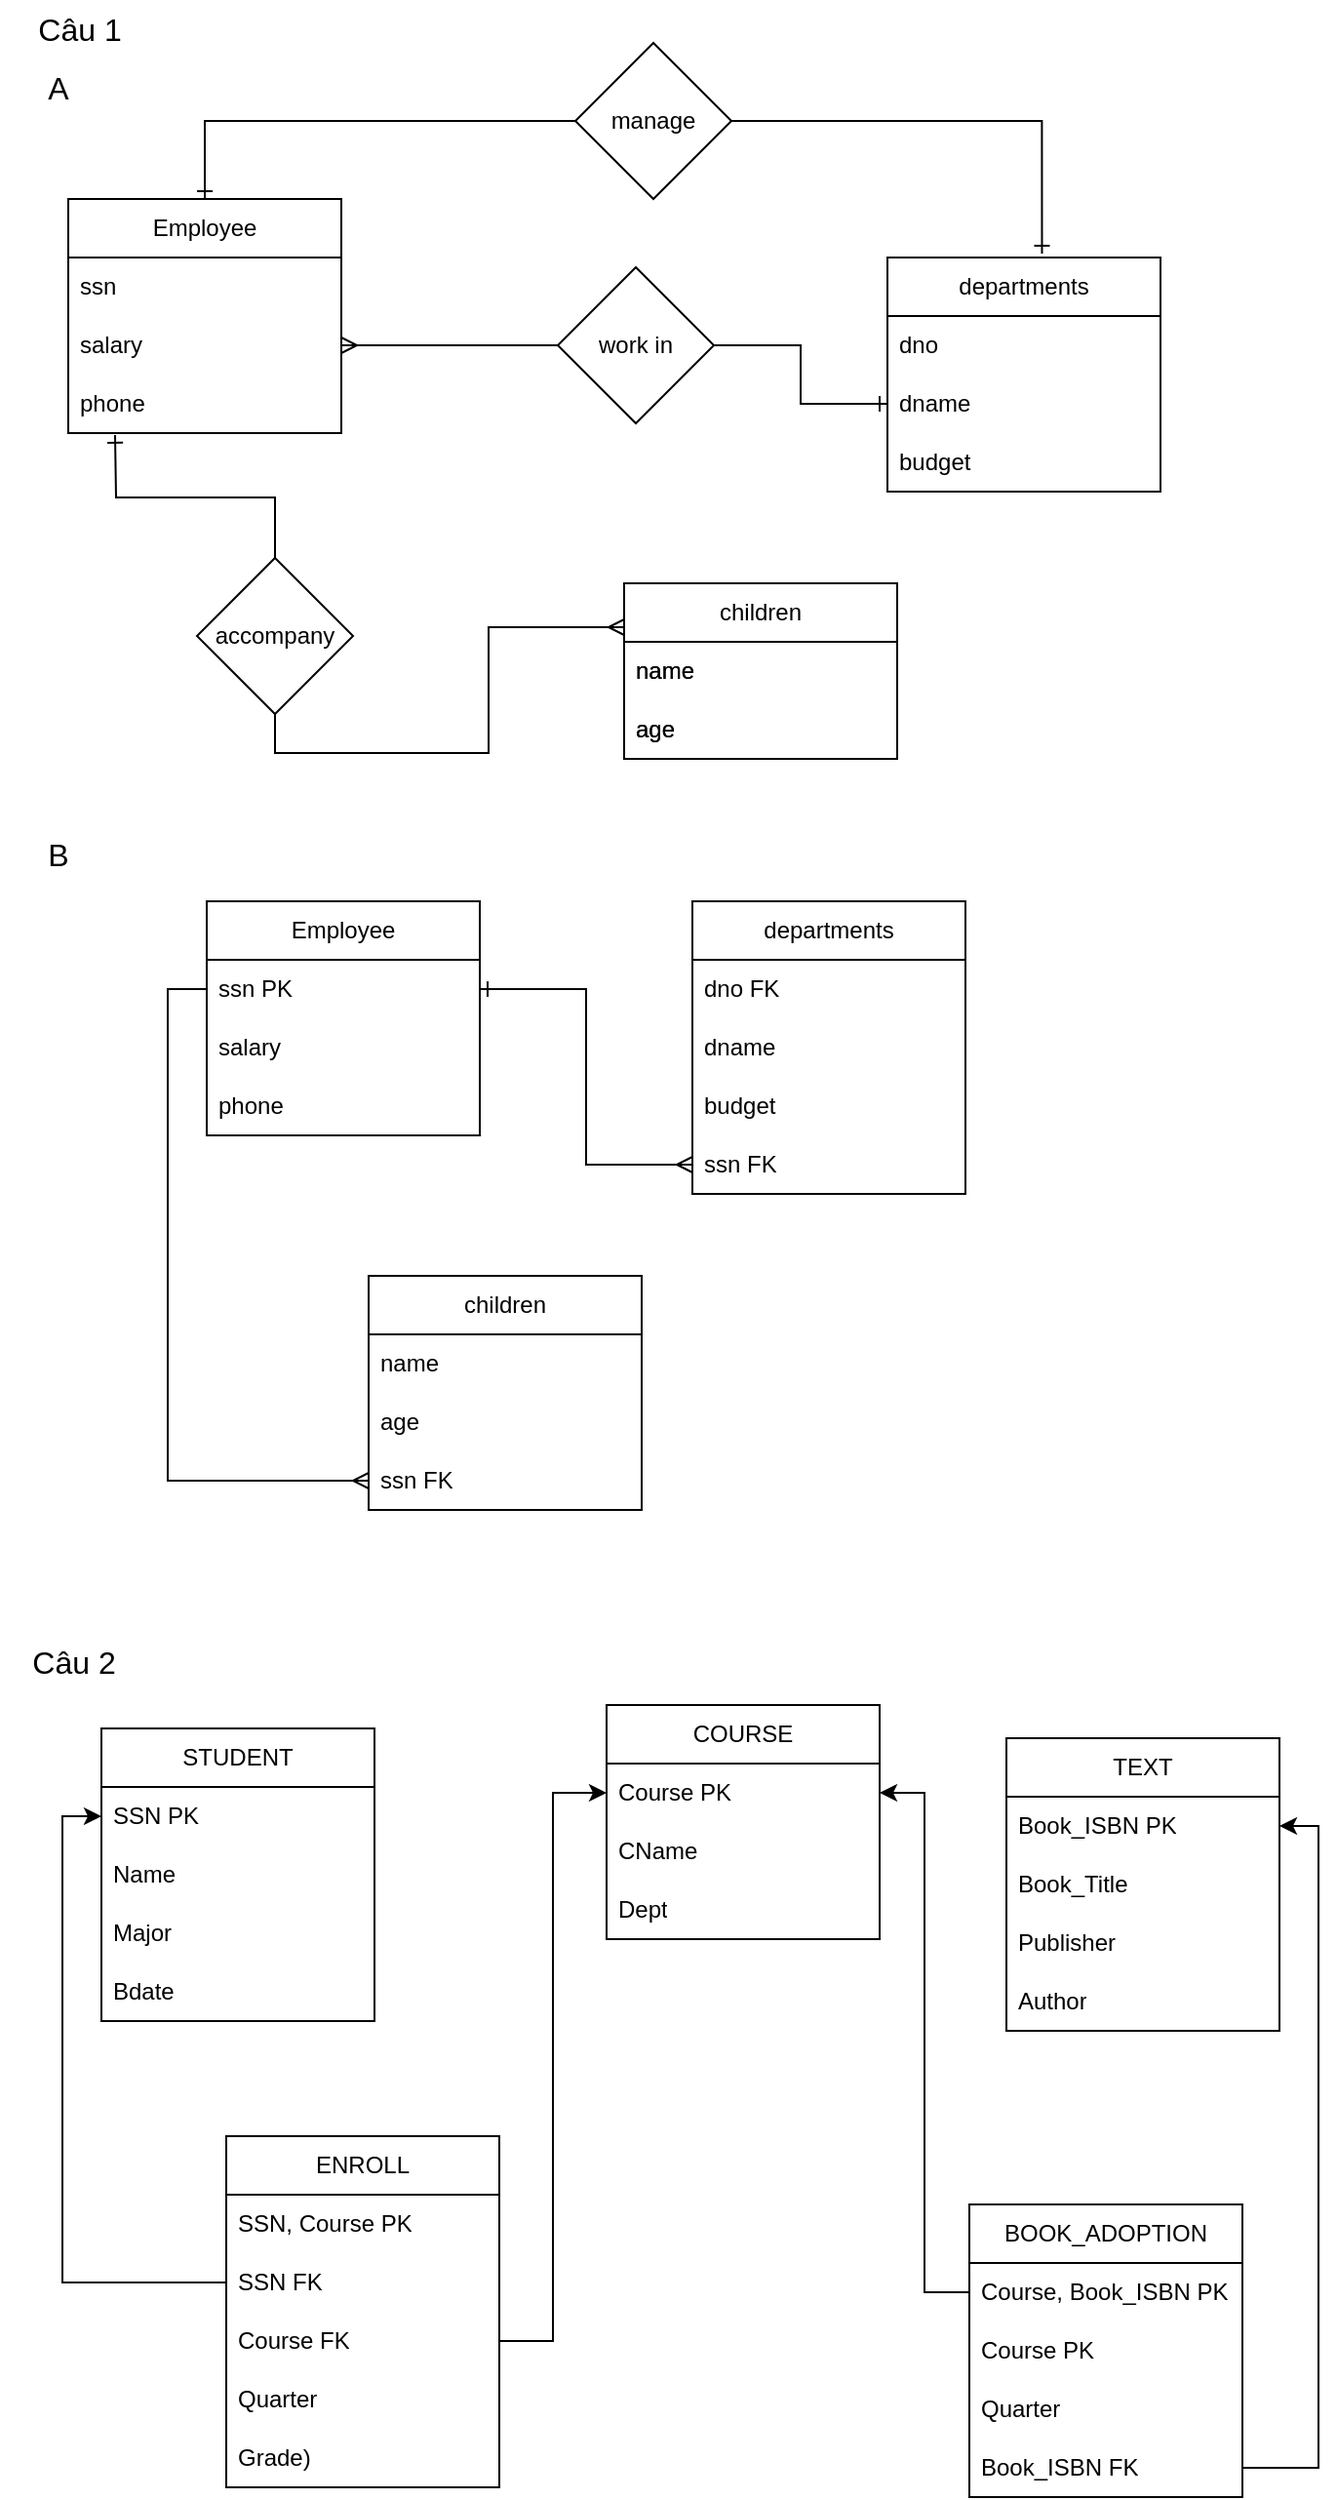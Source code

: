 <mxfile version="26.0.14" pages="4">
  <diagram name="Opt1" id="jng38ktD9TlpDEufQtRO">
    <mxGraphModel grid="0" page="1" gridSize="10" guides="1" tooltips="1" connect="1" arrows="1" fold="1" pageScale="1" pageWidth="827" pageHeight="1169" math="0" shadow="0">
      <root>
        <mxCell id="0" />
        <mxCell id="1" parent="0" />
        <mxCell id="KTHeWs-aAyiw_xZHtLu0-18" style="edgeStyle=orthogonalEdgeStyle;rounded=0;orthogonalLoop=1;jettySize=auto;html=1;exitX=0.5;exitY=0;exitDx=0;exitDy=0;entryX=0;entryY=0.5;entryDx=0;entryDy=0;startArrow=ERone;startFill=0;endArrow=none;" edge="1" parent="1" source="KTHeWs-aAyiw_xZHtLu0-1" target="KTHeWs-aAyiw_xZHtLu0-13">
          <mxGeometry relative="1" as="geometry" />
        </mxCell>
        <mxCell id="KTHeWs-aAyiw_xZHtLu0-1" value="Employee" style="swimlane;fontStyle=0;childLayout=stackLayout;horizontal=1;startSize=30;horizontalStack=0;resizeParent=1;resizeParentMax=0;resizeLast=0;collapsible=1;marginBottom=0;whiteSpace=wrap;html=1;" vertex="1" parent="1">
          <mxGeometry x="42" y="109" width="140" height="120" as="geometry" />
        </mxCell>
        <mxCell id="KTHeWs-aAyiw_xZHtLu0-2" value="ssn" style="text;strokeColor=none;fillColor=none;align=left;verticalAlign=middle;spacingLeft=4;spacingRight=4;overflow=hidden;points=[[0,0.5],[1,0.5]];portConstraint=eastwest;rotatable=0;whiteSpace=wrap;html=1;" vertex="1" parent="KTHeWs-aAyiw_xZHtLu0-1">
          <mxGeometry y="30" width="140" height="30" as="geometry" />
        </mxCell>
        <mxCell id="KTHeWs-aAyiw_xZHtLu0-3" value="salary" style="text;strokeColor=none;fillColor=none;align=left;verticalAlign=middle;spacingLeft=4;spacingRight=4;overflow=hidden;points=[[0,0.5],[1,0.5]];portConstraint=eastwest;rotatable=0;whiteSpace=wrap;html=1;" vertex="1" parent="KTHeWs-aAyiw_xZHtLu0-1">
          <mxGeometry y="60" width="140" height="30" as="geometry" />
        </mxCell>
        <mxCell id="KTHeWs-aAyiw_xZHtLu0-4" value="phone" style="text;strokeColor=none;fillColor=none;align=left;verticalAlign=middle;spacingLeft=4;spacingRight=4;overflow=hidden;points=[[0,0.5],[1,0.5]];portConstraint=eastwest;rotatable=0;whiteSpace=wrap;html=1;" vertex="1" parent="KTHeWs-aAyiw_xZHtLu0-1">
          <mxGeometry y="90" width="140" height="30" as="geometry" />
        </mxCell>
        <mxCell id="KTHeWs-aAyiw_xZHtLu0-5" value="departments" style="swimlane;fontStyle=0;childLayout=stackLayout;horizontal=1;startSize=30;horizontalStack=0;resizeParent=1;resizeParentMax=0;resizeLast=0;collapsible=1;marginBottom=0;whiteSpace=wrap;html=1;" vertex="1" parent="1">
          <mxGeometry x="462" y="139" width="140" height="120" as="geometry" />
        </mxCell>
        <mxCell id="KTHeWs-aAyiw_xZHtLu0-6" value="dno" style="text;strokeColor=none;fillColor=none;align=left;verticalAlign=middle;spacingLeft=4;spacingRight=4;overflow=hidden;points=[[0,0.5],[1,0.5]];portConstraint=eastwest;rotatable=0;whiteSpace=wrap;html=1;" vertex="1" parent="KTHeWs-aAyiw_xZHtLu0-5">
          <mxGeometry y="30" width="140" height="30" as="geometry" />
        </mxCell>
        <mxCell id="KTHeWs-aAyiw_xZHtLu0-7" value="dname" style="text;strokeColor=none;fillColor=none;align=left;verticalAlign=middle;spacingLeft=4;spacingRight=4;overflow=hidden;points=[[0,0.5],[1,0.5]];portConstraint=eastwest;rotatable=0;whiteSpace=wrap;html=1;" vertex="1" parent="KTHeWs-aAyiw_xZHtLu0-5">
          <mxGeometry y="60" width="140" height="30" as="geometry" />
        </mxCell>
        <mxCell id="KTHeWs-aAyiw_xZHtLu0-8" value="budget" style="text;strokeColor=none;fillColor=none;align=left;verticalAlign=middle;spacingLeft=4;spacingRight=4;overflow=hidden;points=[[0,0.5],[1,0.5]];portConstraint=eastwest;rotatable=0;whiteSpace=wrap;html=1;" vertex="1" parent="KTHeWs-aAyiw_xZHtLu0-5">
          <mxGeometry y="90" width="140" height="30" as="geometry" />
        </mxCell>
        <mxCell id="KTHeWs-aAyiw_xZHtLu0-9" value="children" style="swimlane;fontStyle=0;childLayout=stackLayout;horizontal=1;startSize=30;horizontalStack=0;resizeParent=1;resizeParentMax=0;resizeLast=0;collapsible=1;marginBottom=0;whiteSpace=wrap;html=1;" vertex="1" parent="1">
          <mxGeometry x="327" y="306" width="140" height="90" as="geometry" />
        </mxCell>
        <mxCell id="KTHeWs-aAyiw_xZHtLu0-10" value="name" style="text;strokeColor=none;fillColor=none;align=left;verticalAlign=middle;spacingLeft=4;spacingRight=4;overflow=hidden;points=[[0,0.5],[1,0.5]];portConstraint=eastwest;rotatable=0;whiteSpace=wrap;html=1;" vertex="1" parent="KTHeWs-aAyiw_xZHtLu0-9">
          <mxGeometry y="30" width="140" height="30" as="geometry" />
        </mxCell>
        <mxCell id="KTHeWs-aAyiw_xZHtLu0-11" value="age" style="text;strokeColor=none;fillColor=none;align=left;verticalAlign=middle;spacingLeft=4;spacingRight=4;overflow=hidden;points=[[0,0.5],[1,0.5]];portConstraint=eastwest;rotatable=0;whiteSpace=wrap;html=1;" vertex="1" parent="KTHeWs-aAyiw_xZHtLu0-9">
          <mxGeometry y="60" width="140" height="30" as="geometry" />
        </mxCell>
        <mxCell id="KTHeWs-aAyiw_xZHtLu0-13" value="manage" style="rhombus;whiteSpace=wrap;html=1;" vertex="1" parent="1">
          <mxGeometry x="302" y="29" width="80" height="80" as="geometry" />
        </mxCell>
        <mxCell id="KTHeWs-aAyiw_xZHtLu0-17" style="edgeStyle=orthogonalEdgeStyle;rounded=0;orthogonalLoop=1;jettySize=auto;html=1;exitX=1;exitY=0.5;exitDx=0;exitDy=0;entryX=0;entryY=0.5;entryDx=0;entryDy=0;endArrow=ERone;startFill=0;endFill=0;" edge="1" parent="1" source="KTHeWs-aAyiw_xZHtLu0-14" target="KTHeWs-aAyiw_xZHtLu0-7">
          <mxGeometry relative="1" as="geometry" />
        </mxCell>
        <mxCell id="KTHeWs-aAyiw_xZHtLu0-14" value="work in" style="rhombus;whiteSpace=wrap;html=1;" vertex="1" parent="1">
          <mxGeometry x="293" y="144" width="80" height="80" as="geometry" />
        </mxCell>
        <mxCell id="KTHeWs-aAyiw_xZHtLu0-16" style="edgeStyle=orthogonalEdgeStyle;rounded=0;orthogonalLoop=1;jettySize=auto;html=1;exitX=1;exitY=0.5;exitDx=0;exitDy=0;endArrow=none;endFill=0;entryX=0;entryY=0.5;entryDx=0;entryDy=0;startFill=0;startArrow=ERmany;" edge="1" parent="1" source="KTHeWs-aAyiw_xZHtLu0-3" target="KTHeWs-aAyiw_xZHtLu0-14">
          <mxGeometry relative="1" as="geometry" />
        </mxCell>
        <mxCell id="KTHeWs-aAyiw_xZHtLu0-19" style="edgeStyle=orthogonalEdgeStyle;rounded=0;orthogonalLoop=1;jettySize=auto;html=1;exitX=1;exitY=0.5;exitDx=0;exitDy=0;entryX=0.566;entryY=-0.017;entryDx=0;entryDy=0;entryPerimeter=0;startArrow=none;startFill=0;endArrow=ERone;endFill=0;" edge="1" parent="1" source="KTHeWs-aAyiw_xZHtLu0-13" target="KTHeWs-aAyiw_xZHtLu0-5">
          <mxGeometry relative="1" as="geometry" />
        </mxCell>
        <mxCell id="KTHeWs-aAyiw_xZHtLu0-25" style="edgeStyle=orthogonalEdgeStyle;rounded=0;orthogonalLoop=1;jettySize=auto;html=1;exitX=0.5;exitY=0;exitDx=0;exitDy=0;endArrow=ERone;endFill=0;" edge="1" parent="1" source="KTHeWs-aAyiw_xZHtLu0-21">
          <mxGeometry relative="1" as="geometry">
            <mxPoint x="66" y="230.0" as="targetPoint" />
          </mxGeometry>
        </mxCell>
        <mxCell id="KTHeWs-aAyiw_xZHtLu0-26" style="edgeStyle=orthogonalEdgeStyle;rounded=0;orthogonalLoop=1;jettySize=auto;html=1;exitX=0.5;exitY=1;exitDx=0;exitDy=0;entryX=0;entryY=0.25;entryDx=0;entryDy=0;endArrow=ERmany;endFill=0;" edge="1" parent="1" source="KTHeWs-aAyiw_xZHtLu0-21" target="KTHeWs-aAyiw_xZHtLu0-9">
          <mxGeometry relative="1" as="geometry" />
        </mxCell>
        <mxCell id="KTHeWs-aAyiw_xZHtLu0-21" value="accompany" style="rhombus;whiteSpace=wrap;html=1;" vertex="1" parent="1">
          <mxGeometry x="108" y="293" width="80" height="80" as="geometry" />
        </mxCell>
        <mxCell id="KTHeWs-aAyiw_xZHtLu0-31" value="Employee" style="swimlane;fontStyle=0;childLayout=stackLayout;horizontal=1;startSize=30;horizontalStack=0;resizeParent=1;resizeParentMax=0;resizeLast=0;collapsible=1;marginBottom=0;whiteSpace=wrap;html=1;" vertex="1" parent="1">
          <mxGeometry x="113" y="469" width="140" height="120" as="geometry" />
        </mxCell>
        <mxCell id="KTHeWs-aAyiw_xZHtLu0-32" value="ssn PK" style="text;strokeColor=none;fillColor=none;align=left;verticalAlign=middle;spacingLeft=4;spacingRight=4;overflow=hidden;points=[[0,0.5],[1,0.5]];portConstraint=eastwest;rotatable=0;whiteSpace=wrap;html=1;" vertex="1" parent="KTHeWs-aAyiw_xZHtLu0-31">
          <mxGeometry y="30" width="140" height="30" as="geometry" />
        </mxCell>
        <mxCell id="KTHeWs-aAyiw_xZHtLu0-33" value="salary" style="text;strokeColor=none;fillColor=none;align=left;verticalAlign=middle;spacingLeft=4;spacingRight=4;overflow=hidden;points=[[0,0.5],[1,0.5]];portConstraint=eastwest;rotatable=0;whiteSpace=wrap;html=1;" vertex="1" parent="KTHeWs-aAyiw_xZHtLu0-31">
          <mxGeometry y="60" width="140" height="30" as="geometry" />
        </mxCell>
        <mxCell id="KTHeWs-aAyiw_xZHtLu0-34" value="phone" style="text;strokeColor=none;fillColor=none;align=left;verticalAlign=middle;spacingLeft=4;spacingRight=4;overflow=hidden;points=[[0,0.5],[1,0.5]];portConstraint=eastwest;rotatable=0;whiteSpace=wrap;html=1;" vertex="1" parent="KTHeWs-aAyiw_xZHtLu0-31">
          <mxGeometry y="90" width="140" height="30" as="geometry" />
        </mxCell>
        <mxCell id="KTHeWs-aAyiw_xZHtLu0-35" value="children" style="swimlane;fontStyle=0;childLayout=stackLayout;horizontal=1;startSize=30;horizontalStack=0;resizeParent=1;resizeParentMax=0;resizeLast=0;collapsible=1;marginBottom=0;whiteSpace=wrap;html=1;" vertex="1" parent="1">
          <mxGeometry x="327" y="306" width="140" height="90" as="geometry" />
        </mxCell>
        <mxCell id="KTHeWs-aAyiw_xZHtLu0-36" value="name" style="text;strokeColor=none;fillColor=none;align=left;verticalAlign=middle;spacingLeft=4;spacingRight=4;overflow=hidden;points=[[0,0.5],[1,0.5]];portConstraint=eastwest;rotatable=0;whiteSpace=wrap;html=1;" vertex="1" parent="KTHeWs-aAyiw_xZHtLu0-35">
          <mxGeometry y="30" width="140" height="30" as="geometry" />
        </mxCell>
        <mxCell id="KTHeWs-aAyiw_xZHtLu0-37" value="age" style="text;strokeColor=none;fillColor=none;align=left;verticalAlign=middle;spacingLeft=4;spacingRight=4;overflow=hidden;points=[[0,0.5],[1,0.5]];portConstraint=eastwest;rotatable=0;whiteSpace=wrap;html=1;" vertex="1" parent="KTHeWs-aAyiw_xZHtLu0-35">
          <mxGeometry y="60" width="140" height="30" as="geometry" />
        </mxCell>
        <mxCell id="KTHeWs-aAyiw_xZHtLu0-38" value="children" style="swimlane;fontStyle=0;childLayout=stackLayout;horizontal=1;startSize=30;horizontalStack=0;resizeParent=1;resizeParentMax=0;resizeLast=0;collapsible=1;marginBottom=0;whiteSpace=wrap;html=1;" vertex="1" parent="1">
          <mxGeometry x="196" y="661" width="140" height="120" as="geometry" />
        </mxCell>
        <mxCell id="KTHeWs-aAyiw_xZHtLu0-39" value="name" style="text;strokeColor=none;fillColor=none;align=left;verticalAlign=middle;spacingLeft=4;spacingRight=4;overflow=hidden;points=[[0,0.5],[1,0.5]];portConstraint=eastwest;rotatable=0;whiteSpace=wrap;html=1;" vertex="1" parent="KTHeWs-aAyiw_xZHtLu0-38">
          <mxGeometry y="30" width="140" height="30" as="geometry" />
        </mxCell>
        <mxCell id="KTHeWs-aAyiw_xZHtLu0-40" value="age" style="text;strokeColor=none;fillColor=none;align=left;verticalAlign=middle;spacingLeft=4;spacingRight=4;overflow=hidden;points=[[0,0.5],[1,0.5]];portConstraint=eastwest;rotatable=0;whiteSpace=wrap;html=1;" vertex="1" parent="KTHeWs-aAyiw_xZHtLu0-38">
          <mxGeometry y="60" width="140" height="30" as="geometry" />
        </mxCell>
        <mxCell id="KTHeWs-aAyiw_xZHtLu0-47" value="ssn FK" style="text;strokeColor=none;fillColor=none;align=left;verticalAlign=middle;spacingLeft=4;spacingRight=4;overflow=hidden;points=[[0,0.5],[1,0.5]];portConstraint=eastwest;rotatable=0;whiteSpace=wrap;html=1;" vertex="1" parent="KTHeWs-aAyiw_xZHtLu0-38">
          <mxGeometry y="90" width="140" height="30" as="geometry" />
        </mxCell>
        <mxCell id="KTHeWs-aAyiw_xZHtLu0-41" value="departments" style="swimlane;fontStyle=0;childLayout=stackLayout;horizontal=1;startSize=30;horizontalStack=0;resizeParent=1;resizeParentMax=0;resizeLast=0;collapsible=1;marginBottom=0;whiteSpace=wrap;html=1;" vertex="1" parent="1">
          <mxGeometry x="362" y="469" width="140" height="150" as="geometry" />
        </mxCell>
        <mxCell id="KTHeWs-aAyiw_xZHtLu0-42" value="dno FK" style="text;strokeColor=none;fillColor=none;align=left;verticalAlign=middle;spacingLeft=4;spacingRight=4;overflow=hidden;points=[[0,0.5],[1,0.5]];portConstraint=eastwest;rotatable=0;whiteSpace=wrap;html=1;" vertex="1" parent="KTHeWs-aAyiw_xZHtLu0-41">
          <mxGeometry y="30" width="140" height="30" as="geometry" />
        </mxCell>
        <mxCell id="KTHeWs-aAyiw_xZHtLu0-43" value="dname" style="text;strokeColor=none;fillColor=none;align=left;verticalAlign=middle;spacingLeft=4;spacingRight=4;overflow=hidden;points=[[0,0.5],[1,0.5]];portConstraint=eastwest;rotatable=0;whiteSpace=wrap;html=1;" vertex="1" parent="KTHeWs-aAyiw_xZHtLu0-41">
          <mxGeometry y="60" width="140" height="30" as="geometry" />
        </mxCell>
        <mxCell id="KTHeWs-aAyiw_xZHtLu0-44" value="budget" style="text;strokeColor=none;fillColor=none;align=left;verticalAlign=middle;spacingLeft=4;spacingRight=4;overflow=hidden;points=[[0,0.5],[1,0.5]];portConstraint=eastwest;rotatable=0;whiteSpace=wrap;html=1;" vertex="1" parent="KTHeWs-aAyiw_xZHtLu0-41">
          <mxGeometry y="90" width="140" height="30" as="geometry" />
        </mxCell>
        <mxCell id="KTHeWs-aAyiw_xZHtLu0-45" value="ssn FK" style="text;strokeColor=none;fillColor=none;align=left;verticalAlign=middle;spacingLeft=4;spacingRight=4;overflow=hidden;points=[[0,0.5],[1,0.5]];portConstraint=eastwest;rotatable=0;whiteSpace=wrap;html=1;" vertex="1" parent="KTHeWs-aAyiw_xZHtLu0-41">
          <mxGeometry y="120" width="140" height="30" as="geometry" />
        </mxCell>
        <mxCell id="KTHeWs-aAyiw_xZHtLu0-46" style="edgeStyle=orthogonalEdgeStyle;rounded=0;orthogonalLoop=1;jettySize=auto;html=1;exitX=1;exitY=0.5;exitDx=0;exitDy=0;entryX=0;entryY=0.5;entryDx=0;entryDy=0;endArrow=ERmany;endFill=0;startArrow=ERone;startFill=0;" edge="1" parent="1" source="KTHeWs-aAyiw_xZHtLu0-32" target="KTHeWs-aAyiw_xZHtLu0-45">
          <mxGeometry relative="1" as="geometry" />
        </mxCell>
        <mxCell id="KTHeWs-aAyiw_xZHtLu0-48" style="edgeStyle=orthogonalEdgeStyle;rounded=0;orthogonalLoop=1;jettySize=auto;html=1;exitX=0;exitY=0.5;exitDx=0;exitDy=0;entryX=0;entryY=0.5;entryDx=0;entryDy=0;endArrow=ERmany;endFill=0;" edge="1" parent="1" source="KTHeWs-aAyiw_xZHtLu0-32" target="KTHeWs-aAyiw_xZHtLu0-47">
          <mxGeometry relative="1" as="geometry" />
        </mxCell>
        <mxCell id="KTHeWs-aAyiw_xZHtLu0-49" value="Câu 1" style="text;html=1;align=center;verticalAlign=middle;whiteSpace=wrap;rounded=0;fontSize=16;" vertex="1" parent="1">
          <mxGeometry x="18" y="7" width="60" height="30" as="geometry" />
        </mxCell>
        <mxCell id="KTHeWs-aAyiw_xZHtLu0-50" value="A" style="text;html=1;align=center;verticalAlign=middle;whiteSpace=wrap;rounded=0;fontSize=16;" vertex="1" parent="1">
          <mxGeometry x="7" y="37" width="60" height="30" as="geometry" />
        </mxCell>
        <mxCell id="KTHeWs-aAyiw_xZHtLu0-51" value="B" style="text;html=1;align=center;verticalAlign=middle;whiteSpace=wrap;rounded=0;fontSize=16;" vertex="1" parent="1">
          <mxGeometry x="7" y="430" width="60" height="30" as="geometry" />
        </mxCell>
        <mxCell id="KTHeWs-aAyiw_xZHtLu0-52" value="Câu 2" style="text;html=1;align=center;verticalAlign=middle;whiteSpace=wrap;rounded=0;strokeWidth=1;fontSize=16;" vertex="1" parent="1">
          <mxGeometry x="15" y="844" width="60" height="30" as="geometry" />
        </mxCell>
        <mxCell id="KTHeWs-aAyiw_xZHtLu0-53" value="STUDENT" style="swimlane;fontStyle=0;childLayout=stackLayout;horizontal=1;startSize=30;horizontalStack=0;resizeParent=1;resizeParentMax=0;resizeLast=0;collapsible=1;marginBottom=0;whiteSpace=wrap;html=1;" vertex="1" parent="1">
          <mxGeometry x="59" y="893" width="140" height="150" as="geometry" />
        </mxCell>
        <mxCell id="KTHeWs-aAyiw_xZHtLu0-54" value="SSN PK" style="text;strokeColor=none;fillColor=none;align=left;verticalAlign=middle;spacingLeft=4;spacingRight=4;overflow=hidden;points=[[0,0.5],[1,0.5]];portConstraint=eastwest;rotatable=0;whiteSpace=wrap;html=1;" vertex="1" parent="KTHeWs-aAyiw_xZHtLu0-53">
          <mxGeometry y="30" width="140" height="30" as="geometry" />
        </mxCell>
        <mxCell id="KTHeWs-aAyiw_xZHtLu0-55" value="Name" style="text;strokeColor=none;fillColor=none;align=left;verticalAlign=middle;spacingLeft=4;spacingRight=4;overflow=hidden;points=[[0,0.5],[1,0.5]];portConstraint=eastwest;rotatable=0;whiteSpace=wrap;html=1;" vertex="1" parent="KTHeWs-aAyiw_xZHtLu0-53">
          <mxGeometry y="60" width="140" height="30" as="geometry" />
        </mxCell>
        <mxCell id="KTHeWs-aAyiw_xZHtLu0-56" value="Major" style="text;strokeColor=none;fillColor=none;align=left;verticalAlign=middle;spacingLeft=4;spacingRight=4;overflow=hidden;points=[[0,0.5],[1,0.5]];portConstraint=eastwest;rotatable=0;whiteSpace=wrap;html=1;" vertex="1" parent="KTHeWs-aAyiw_xZHtLu0-53">
          <mxGeometry y="90" width="140" height="30" as="geometry" />
        </mxCell>
        <mxCell id="KTHeWs-aAyiw_xZHtLu0-57" value="Bdate" style="text;strokeColor=none;fillColor=none;align=left;verticalAlign=middle;spacingLeft=4;spacingRight=4;overflow=hidden;points=[[0,0.5],[1,0.5]];portConstraint=eastwest;rotatable=0;whiteSpace=wrap;html=1;" vertex="1" parent="KTHeWs-aAyiw_xZHtLu0-53">
          <mxGeometry y="120" width="140" height="30" as="geometry" />
        </mxCell>
        <mxCell id="KTHeWs-aAyiw_xZHtLu0-58" value="COURSE" style="swimlane;fontStyle=0;childLayout=stackLayout;horizontal=1;startSize=30;horizontalStack=0;resizeParent=1;resizeParentMax=0;resizeLast=0;collapsible=1;marginBottom=0;whiteSpace=wrap;html=1;" vertex="1" parent="1">
          <mxGeometry x="318" y="881" width="140" height="120" as="geometry" />
        </mxCell>
        <mxCell id="KTHeWs-aAyiw_xZHtLu0-59" value="Course PK" style="text;strokeColor=none;fillColor=none;align=left;verticalAlign=middle;spacingLeft=4;spacingRight=4;overflow=hidden;points=[[0,0.5],[1,0.5]];portConstraint=eastwest;rotatable=0;whiteSpace=wrap;html=1;" vertex="1" parent="KTHeWs-aAyiw_xZHtLu0-58">
          <mxGeometry y="30" width="140" height="30" as="geometry" />
        </mxCell>
        <mxCell id="KTHeWs-aAyiw_xZHtLu0-60" value="CName&lt;span style=&quot;white-space: pre;&quot;&gt;&#x9;&lt;/span&gt;" style="text;strokeColor=none;fillColor=none;align=left;verticalAlign=middle;spacingLeft=4;spacingRight=4;overflow=hidden;points=[[0,0.5],[1,0.5]];portConstraint=eastwest;rotatable=0;whiteSpace=wrap;html=1;" vertex="1" parent="KTHeWs-aAyiw_xZHtLu0-58">
          <mxGeometry y="60" width="140" height="30" as="geometry" />
        </mxCell>
        <mxCell id="KTHeWs-aAyiw_xZHtLu0-61" value="Dept" style="text;strokeColor=none;fillColor=none;align=left;verticalAlign=middle;spacingLeft=4;spacingRight=4;overflow=hidden;points=[[0,0.5],[1,0.5]];portConstraint=eastwest;rotatable=0;whiteSpace=wrap;html=1;" vertex="1" parent="KTHeWs-aAyiw_xZHtLu0-58">
          <mxGeometry y="90" width="140" height="30" as="geometry" />
        </mxCell>
        <mxCell id="KTHeWs-aAyiw_xZHtLu0-63" value="ENROLL" style="swimlane;fontStyle=0;childLayout=stackLayout;horizontal=1;startSize=30;horizontalStack=0;resizeParent=1;resizeParentMax=0;resizeLast=0;collapsible=1;marginBottom=0;whiteSpace=wrap;html=1;" vertex="1" parent="1">
          <mxGeometry x="123" y="1102" width="140" height="180" as="geometry" />
        </mxCell>
        <mxCell id="KTHeWs-aAyiw_xZHtLu0-64" value="SSN, Course PK" style="text;strokeColor=none;fillColor=none;align=left;verticalAlign=middle;spacingLeft=4;spacingRight=4;overflow=hidden;points=[[0,0.5],[1,0.5]];portConstraint=eastwest;rotatable=0;whiteSpace=wrap;html=1;" vertex="1" parent="KTHeWs-aAyiw_xZHtLu0-63">
          <mxGeometry y="30" width="140" height="30" as="geometry" />
        </mxCell>
        <mxCell id="KTHeWs-aAyiw_xZHtLu0-65" value="SSN FK" style="text;strokeColor=none;fillColor=none;align=left;verticalAlign=middle;spacingLeft=4;spacingRight=4;overflow=hidden;points=[[0,0.5],[1,0.5]];portConstraint=eastwest;rotatable=0;whiteSpace=wrap;html=1;" vertex="1" parent="KTHeWs-aAyiw_xZHtLu0-63">
          <mxGeometry y="60" width="140" height="30" as="geometry" />
        </mxCell>
        <mxCell id="KTHeWs-aAyiw_xZHtLu0-66" value="Course FK" style="text;strokeColor=none;fillColor=none;align=left;verticalAlign=middle;spacingLeft=4;spacingRight=4;overflow=hidden;points=[[0,0.5],[1,0.5]];portConstraint=eastwest;rotatable=0;whiteSpace=wrap;html=1;" vertex="1" parent="KTHeWs-aAyiw_xZHtLu0-63">
          <mxGeometry y="90" width="140" height="30" as="geometry" />
        </mxCell>
        <mxCell id="KTHeWs-aAyiw_xZHtLu0-67" value="Quarter" style="text;strokeColor=none;fillColor=none;align=left;verticalAlign=middle;spacingLeft=4;spacingRight=4;overflow=hidden;points=[[0,0.5],[1,0.5]];portConstraint=eastwest;rotatable=0;whiteSpace=wrap;html=1;" vertex="1" parent="KTHeWs-aAyiw_xZHtLu0-63">
          <mxGeometry y="120" width="140" height="30" as="geometry" />
        </mxCell>
        <mxCell id="QrigHNq22g-ENC4doSsY-4" value="Grade)" style="text;strokeColor=none;fillColor=none;align=left;verticalAlign=middle;spacingLeft=4;spacingRight=4;overflow=hidden;points=[[0,0.5],[1,0.5]];portConstraint=eastwest;rotatable=0;whiteSpace=wrap;html=1;" vertex="1" parent="KTHeWs-aAyiw_xZHtLu0-63">
          <mxGeometry y="150" width="140" height="30" as="geometry" />
        </mxCell>
        <mxCell id="KTHeWs-aAyiw_xZHtLu0-69" value="BOOK_ADOPTION" style="swimlane;fontStyle=0;childLayout=stackLayout;horizontal=1;startSize=30;horizontalStack=0;resizeParent=1;resizeParentMax=0;resizeLast=0;collapsible=1;marginBottom=0;whiteSpace=wrap;html=1;" vertex="1" parent="1">
          <mxGeometry x="504" y="1137" width="140" height="150" as="geometry" />
        </mxCell>
        <mxCell id="KTHeWs-aAyiw_xZHtLu0-71" value="Course, Book_ISBN PK" style="text;strokeColor=none;fillColor=none;align=left;verticalAlign=middle;spacingLeft=4;spacingRight=4;overflow=hidden;points=[[0,0.5],[1,0.5]];portConstraint=eastwest;rotatable=0;whiteSpace=wrap;html=1;" vertex="1" parent="KTHeWs-aAyiw_xZHtLu0-69">
          <mxGeometry y="30" width="140" height="30" as="geometry" />
        </mxCell>
        <mxCell id="KTHeWs-aAyiw_xZHtLu0-72" value="Course PK" style="text;strokeColor=none;fillColor=none;align=left;verticalAlign=middle;spacingLeft=4;spacingRight=4;overflow=hidden;points=[[0,0.5],[1,0.5]];portConstraint=eastwest;rotatable=0;whiteSpace=wrap;html=1;" vertex="1" parent="KTHeWs-aAyiw_xZHtLu0-69">
          <mxGeometry y="60" width="140" height="30" as="geometry" />
        </mxCell>
        <mxCell id="KTHeWs-aAyiw_xZHtLu0-73" value="Quarter" style="text;strokeColor=none;fillColor=none;align=left;verticalAlign=middle;spacingLeft=4;spacingRight=4;overflow=hidden;points=[[0,0.5],[1,0.5]];portConstraint=eastwest;rotatable=0;whiteSpace=wrap;html=1;" vertex="1" parent="KTHeWs-aAyiw_xZHtLu0-69">
          <mxGeometry y="90" width="140" height="30" as="geometry" />
        </mxCell>
        <mxCell id="QrigHNq22g-ENC4doSsY-8" value="Book_ISBN FK" style="text;strokeColor=none;fillColor=none;align=left;verticalAlign=middle;spacingLeft=4;spacingRight=4;overflow=hidden;points=[[0,0.5],[1,0.5]];portConstraint=eastwest;rotatable=0;whiteSpace=wrap;html=1;" vertex="1" parent="KTHeWs-aAyiw_xZHtLu0-69">
          <mxGeometry y="120" width="140" height="30" as="geometry" />
        </mxCell>
        <mxCell id="KTHeWs-aAyiw_xZHtLu0-74" value="TEXT" style="swimlane;fontStyle=0;childLayout=stackLayout;horizontal=1;startSize=30;horizontalStack=0;resizeParent=1;resizeParentMax=0;resizeLast=0;collapsible=1;marginBottom=0;whiteSpace=wrap;html=1;" vertex="1" parent="1">
          <mxGeometry x="523" y="898" width="140" height="150" as="geometry" />
        </mxCell>
        <mxCell id="KTHeWs-aAyiw_xZHtLu0-75" value="Book_ISBN PK" style="text;strokeColor=none;fillColor=none;align=left;verticalAlign=middle;spacingLeft=4;spacingRight=4;overflow=hidden;points=[[0,0.5],[1,0.5]];portConstraint=eastwest;rotatable=0;whiteSpace=wrap;html=1;" vertex="1" parent="KTHeWs-aAyiw_xZHtLu0-74">
          <mxGeometry y="30" width="140" height="30" as="geometry" />
        </mxCell>
        <mxCell id="KTHeWs-aAyiw_xZHtLu0-76" value="Book_Title" style="text;strokeColor=none;fillColor=none;align=left;verticalAlign=middle;spacingLeft=4;spacingRight=4;overflow=hidden;points=[[0,0.5],[1,0.5]];portConstraint=eastwest;rotatable=0;whiteSpace=wrap;html=1;" vertex="1" parent="KTHeWs-aAyiw_xZHtLu0-74">
          <mxGeometry y="60" width="140" height="30" as="geometry" />
        </mxCell>
        <mxCell id="KTHeWs-aAyiw_xZHtLu0-77" value="Publisher" style="text;strokeColor=none;fillColor=none;align=left;verticalAlign=middle;spacingLeft=4;spacingRight=4;overflow=hidden;points=[[0,0.5],[1,0.5]];portConstraint=eastwest;rotatable=0;whiteSpace=wrap;html=1;" vertex="1" parent="KTHeWs-aAyiw_xZHtLu0-74">
          <mxGeometry y="90" width="140" height="30" as="geometry" />
        </mxCell>
        <mxCell id="KTHeWs-aAyiw_xZHtLu0-78" value="Author" style="text;strokeColor=none;fillColor=none;align=left;verticalAlign=middle;spacingLeft=4;spacingRight=4;overflow=hidden;points=[[0,0.5],[1,0.5]];portConstraint=eastwest;rotatable=0;whiteSpace=wrap;html=1;" vertex="1" parent="KTHeWs-aAyiw_xZHtLu0-74">
          <mxGeometry y="120" width="140" height="30" as="geometry" />
        </mxCell>
        <mxCell id="QrigHNq22g-ENC4doSsY-1" style="edgeStyle=orthogonalEdgeStyle;rounded=0;orthogonalLoop=1;jettySize=auto;html=1;entryX=0;entryY=0.5;entryDx=0;entryDy=0;" edge="1" parent="1" source="KTHeWs-aAyiw_xZHtLu0-65" target="KTHeWs-aAyiw_xZHtLu0-54">
          <mxGeometry relative="1" as="geometry" />
        </mxCell>
        <mxCell id="QrigHNq22g-ENC4doSsY-2" style="edgeStyle=orthogonalEdgeStyle;rounded=0;orthogonalLoop=1;jettySize=auto;html=1;exitX=1;exitY=0.5;exitDx=0;exitDy=0;" edge="1" parent="1" source="KTHeWs-aAyiw_xZHtLu0-66" target="KTHeWs-aAyiw_xZHtLu0-59">
          <mxGeometry relative="1" as="geometry" />
        </mxCell>
        <mxCell id="QrigHNq22g-ENC4doSsY-5" style="edgeStyle=orthogonalEdgeStyle;rounded=0;orthogonalLoop=1;jettySize=auto;html=1;exitX=0;exitY=0.5;exitDx=0;exitDy=0;entryX=1;entryY=0.5;entryDx=0;entryDy=0;" edge="1" parent="1" source="KTHeWs-aAyiw_xZHtLu0-71" target="KTHeWs-aAyiw_xZHtLu0-59">
          <mxGeometry relative="1" as="geometry" />
        </mxCell>
        <mxCell id="QrigHNq22g-ENC4doSsY-6" style="edgeStyle=orthogonalEdgeStyle;rounded=0;orthogonalLoop=1;jettySize=auto;html=1;exitX=1;exitY=0.5;exitDx=0;exitDy=0;entryX=1;entryY=0.5;entryDx=0;entryDy=0;" edge="1" parent="1" source="QrigHNq22g-ENC4doSsY-8" target="KTHeWs-aAyiw_xZHtLu0-75">
          <mxGeometry relative="1" as="geometry" />
        </mxCell>
      </root>
    </mxGraphModel>
  </diagram>
  <diagram id="VIj_xAMl2fQoibePYrDB" name="Opt2">
    <mxGraphModel grid="0" page="1" gridSize="10" guides="1" tooltips="1" connect="1" arrows="1" fold="1" pageScale="1" pageWidth="1169" pageHeight="1654" math="0" shadow="0">
      <root>
        <mxCell id="0" />
        <mxCell id="1" parent="0" />
        <mxCell id="ks09AykvksQ1MygRxcdv-13" value="Câu 1" style="text;html=1;align=center;verticalAlign=middle;whiteSpace=wrap;rounded=0;fontSize=16;" vertex="1" parent="1">
          <mxGeometry x="-1639" y="26" width="60" height="30" as="geometry" />
        </mxCell>
        <mxCell id="ks09AykvksQ1MygRxcdv-14" value="&lt;span style=&quot;font-weight: 400; text-wrap-mode: wrap;&quot;&gt;BOOK_TITLE&lt;/span&gt;" style="shape=table;startSize=30;container=1;collapsible=1;childLayout=tableLayout;fixedRows=1;rowLines=0;fontStyle=1;align=center;resizeLast=1;html=1;" vertex="1" parent="1">
          <mxGeometry x="-1569" y="85" width="180" height="240" as="geometry" />
        </mxCell>
        <mxCell id="ks09AykvksQ1MygRxcdv-15" value="" style="shape=tableRow;horizontal=0;startSize=0;swimlaneHead=0;swimlaneBody=0;fillColor=none;collapsible=0;dropTarget=0;points=[[0,0.5],[1,0.5]];portConstraint=eastwest;top=0;left=0;right=0;bottom=1;" vertex="1" parent="ks09AykvksQ1MygRxcdv-14">
          <mxGeometry y="30" width="180" height="30" as="geometry" />
        </mxCell>
        <mxCell id="ks09AykvksQ1MygRxcdv-16" value="PK" style="shape=partialRectangle;connectable=0;fillColor=none;top=0;left=0;bottom=0;right=0;fontStyle=1;overflow=hidden;whiteSpace=wrap;html=1;" vertex="1" parent="ks09AykvksQ1MygRxcdv-15">
          <mxGeometry width="30" height="30" as="geometry">
            <mxRectangle width="30" height="30" as="alternateBounds" />
          </mxGeometry>
        </mxCell>
        <mxCell id="ks09AykvksQ1MygRxcdv-17" value="&lt;span style=&quot;font-weight: 400;&quot;&gt;ISBN_Number PK&lt;/span&gt;" style="shape=partialRectangle;connectable=0;fillColor=none;top=0;left=0;bottom=0;right=0;align=left;spacingLeft=6;fontStyle=5;overflow=hidden;whiteSpace=wrap;html=1;" vertex="1" parent="ks09AykvksQ1MygRxcdv-15">
          <mxGeometry x="30" width="150" height="30" as="geometry">
            <mxRectangle width="150" height="30" as="alternateBounds" />
          </mxGeometry>
        </mxCell>
        <mxCell id="ks09AykvksQ1MygRxcdv-18" value="" style="shape=tableRow;horizontal=0;startSize=0;swimlaneHead=0;swimlaneBody=0;fillColor=none;collapsible=0;dropTarget=0;points=[[0,0.5],[1,0.5]];portConstraint=eastwest;top=0;left=0;right=0;bottom=0;" vertex="1" parent="ks09AykvksQ1MygRxcdv-14">
          <mxGeometry y="60" width="180" height="30" as="geometry" />
        </mxCell>
        <mxCell id="ks09AykvksQ1MygRxcdv-19" value="" style="shape=partialRectangle;connectable=0;fillColor=none;top=0;left=0;bottom=0;right=0;editable=1;overflow=hidden;whiteSpace=wrap;html=1;" vertex="1" parent="ks09AykvksQ1MygRxcdv-18">
          <mxGeometry width="30" height="30" as="geometry">
            <mxRectangle width="30" height="30" as="alternateBounds" />
          </mxGeometry>
        </mxCell>
        <mxCell id="ks09AykvksQ1MygRxcdv-20" value="Title" style="shape=partialRectangle;connectable=0;fillColor=none;top=0;left=0;bottom=0;right=0;align=left;spacingLeft=6;overflow=hidden;whiteSpace=wrap;html=1;" vertex="1" parent="ks09AykvksQ1MygRxcdv-18">
          <mxGeometry x="30" width="150" height="30" as="geometry">
            <mxRectangle width="150" height="30" as="alternateBounds" />
          </mxGeometry>
        </mxCell>
        <mxCell id="ks09AykvksQ1MygRxcdv-21" value="" style="shape=tableRow;horizontal=0;startSize=0;swimlaneHead=0;swimlaneBody=0;fillColor=none;collapsible=0;dropTarget=0;points=[[0,0.5],[1,0.5]];portConstraint=eastwest;top=0;left=0;right=0;bottom=0;" vertex="1" parent="ks09AykvksQ1MygRxcdv-14">
          <mxGeometry y="90" width="180" height="30" as="geometry" />
        </mxCell>
        <mxCell id="ks09AykvksQ1MygRxcdv-22" value="FK" style="shape=partialRectangle;connectable=0;fillColor=none;top=0;left=0;bottom=0;right=0;editable=1;overflow=hidden;whiteSpace=wrap;html=1;" vertex="1" parent="ks09AykvksQ1MygRxcdv-21">
          <mxGeometry width="30" height="30" as="geometry">
            <mxRectangle width="30" height="30" as="alternateBounds" />
          </mxGeometry>
        </mxCell>
        <mxCell id="ks09AykvksQ1MygRxcdv-23" value="PublisherID" style="shape=partialRectangle;connectable=0;fillColor=none;top=0;left=0;bottom=0;right=0;align=left;spacingLeft=6;overflow=hidden;whiteSpace=wrap;html=1;" vertex="1" parent="ks09AykvksQ1MygRxcdv-21">
          <mxGeometry x="30" width="150" height="30" as="geometry">
            <mxRectangle width="150" height="30" as="alternateBounds" />
          </mxGeometry>
        </mxCell>
        <mxCell id="ks09AykvksQ1MygRxcdv-24" value="" style="shape=tableRow;horizontal=0;startSize=0;swimlaneHead=0;swimlaneBody=0;fillColor=none;collapsible=0;dropTarget=0;points=[[0,0.5],[1,0.5]];portConstraint=eastwest;top=0;left=0;right=0;bottom=0;" vertex="1" parent="ks09AykvksQ1MygRxcdv-14">
          <mxGeometry y="120" width="180" height="30" as="geometry" />
        </mxCell>
        <mxCell id="ks09AykvksQ1MygRxcdv-25" value="" style="shape=partialRectangle;connectable=0;fillColor=none;top=0;left=0;bottom=0;right=0;editable=1;overflow=hidden;whiteSpace=wrap;html=1;" vertex="1" parent="ks09AykvksQ1MygRxcdv-24">
          <mxGeometry width="30" height="30" as="geometry">
            <mxRectangle width="30" height="30" as="alternateBounds" />
          </mxGeometry>
        </mxCell>
        <mxCell id="ks09AykvksQ1MygRxcdv-26" value="PublishedDate" style="shape=partialRectangle;connectable=0;fillColor=none;top=0;left=0;bottom=0;right=0;align=left;spacingLeft=6;overflow=hidden;whiteSpace=wrap;html=1;" vertex="1" parent="ks09AykvksQ1MygRxcdv-24">
          <mxGeometry x="30" width="150" height="30" as="geometry">
            <mxRectangle width="150" height="30" as="alternateBounds" />
          </mxGeometry>
        </mxCell>
        <mxCell id="ks09AykvksQ1MygRxcdv-40" value="" style="shape=tableRow;horizontal=0;startSize=0;swimlaneHead=0;swimlaneBody=0;fillColor=none;collapsible=0;dropTarget=0;points=[[0,0.5],[1,0.5]];portConstraint=eastwest;top=0;left=0;right=0;bottom=0;" vertex="1" parent="ks09AykvksQ1MygRxcdv-14">
          <mxGeometry y="150" width="180" height="30" as="geometry" />
        </mxCell>
        <mxCell id="ks09AykvksQ1MygRxcdv-41" value="FK" style="shape=partialRectangle;connectable=0;fillColor=none;top=0;left=0;bottom=0;right=0;editable=1;overflow=hidden;whiteSpace=wrap;html=1;" vertex="1" parent="ks09AykvksQ1MygRxcdv-40">
          <mxGeometry width="30" height="30" as="geometry">
            <mxRectangle width="30" height="30" as="alternateBounds" />
          </mxGeometry>
        </mxCell>
        <mxCell id="ks09AykvksQ1MygRxcdv-42" value="BookFormat" style="shape=partialRectangle;connectable=0;fillColor=none;top=0;left=0;bottom=0;right=0;align=left;spacingLeft=6;overflow=hidden;whiteSpace=wrap;html=1;" vertex="1" parent="ks09AykvksQ1MygRxcdv-40">
          <mxGeometry x="30" width="150" height="30" as="geometry">
            <mxRectangle width="150" height="30" as="alternateBounds" />
          </mxGeometry>
        </mxCell>
        <mxCell id="ks09AykvksQ1MygRxcdv-43" value="" style="shape=tableRow;horizontal=0;startSize=0;swimlaneHead=0;swimlaneBody=0;fillColor=none;collapsible=0;dropTarget=0;points=[[0,0.5],[1,0.5]];portConstraint=eastwest;top=0;left=0;right=0;bottom=0;" vertex="1" parent="ks09AykvksQ1MygRxcdv-14">
          <mxGeometry y="180" width="180" height="30" as="geometry" />
        </mxCell>
        <mxCell id="ks09AykvksQ1MygRxcdv-44" value="" style="shape=partialRectangle;connectable=0;fillColor=none;top=0;left=0;bottom=0;right=0;editable=1;overflow=hidden;whiteSpace=wrap;html=1;" vertex="1" parent="ks09AykvksQ1MygRxcdv-43">
          <mxGeometry width="30" height="30" as="geometry">
            <mxRectangle width="30" height="30" as="alternateBounds" />
          </mxGeometry>
        </mxCell>
        <mxCell id="ks09AykvksQ1MygRxcdv-45" value="Pages" style="shape=partialRectangle;connectable=0;fillColor=none;top=0;left=0;bottom=0;right=0;align=left;spacingLeft=6;overflow=hidden;whiteSpace=wrap;html=1;" vertex="1" parent="ks09AykvksQ1MygRxcdv-43">
          <mxGeometry x="30" width="150" height="30" as="geometry">
            <mxRectangle width="150" height="30" as="alternateBounds" />
          </mxGeometry>
        </mxCell>
        <mxCell id="ks09AykvksQ1MygRxcdv-46" value="" style="shape=tableRow;horizontal=0;startSize=0;swimlaneHead=0;swimlaneBody=0;fillColor=none;collapsible=0;dropTarget=0;points=[[0,0.5],[1,0.5]];portConstraint=eastwest;top=0;left=0;right=0;bottom=0;" vertex="1" parent="ks09AykvksQ1MygRxcdv-14">
          <mxGeometry y="210" width="180" height="30" as="geometry" />
        </mxCell>
        <mxCell id="ks09AykvksQ1MygRxcdv-47" value="" style="shape=partialRectangle;connectable=0;fillColor=none;top=0;left=0;bottom=0;right=0;editable=1;overflow=hidden;whiteSpace=wrap;html=1;" vertex="1" parent="ks09AykvksQ1MygRxcdv-46">
          <mxGeometry width="30" height="30" as="geometry">
            <mxRectangle width="30" height="30" as="alternateBounds" />
          </mxGeometry>
        </mxCell>
        <mxCell id="ks09AykvksQ1MygRxcdv-48" value="Price" style="shape=partialRectangle;connectable=0;fillColor=none;top=0;left=0;bottom=0;right=0;align=left;spacingLeft=6;overflow=hidden;whiteSpace=wrap;html=1;" vertex="1" parent="ks09AykvksQ1MygRxcdv-46">
          <mxGeometry x="30" width="150" height="30" as="geometry">
            <mxRectangle width="150" height="30" as="alternateBounds" />
          </mxGeometry>
        </mxCell>
        <mxCell id="ks09AykvksQ1MygRxcdv-137" value="BOOK_AUTHOR" style="shape=table;startSize=30;container=1;collapsible=1;childLayout=tableLayout;fixedRows=1;rowLines=0;fontStyle=1;align=center;resizeLast=1;html=1;" vertex="1" parent="1">
          <mxGeometry x="-1281" y="78" width="194" height="140" as="geometry" />
        </mxCell>
        <mxCell id="ks09AykvksQ1MygRxcdv-138" value="" style="shape=tableRow;horizontal=0;startSize=0;swimlaneHead=0;swimlaneBody=0;fillColor=none;collapsible=0;dropTarget=0;points=[[0,0.5],[1,0.5]];portConstraint=eastwest;top=0;left=0;right=0;bottom=1;" vertex="1" parent="ks09AykvksQ1MygRxcdv-137">
          <mxGeometry y="30" width="194" height="30" as="geometry" />
        </mxCell>
        <mxCell id="ks09AykvksQ1MygRxcdv-139" value="PK,&amp;nbsp; FK" style="shape=partialRectangle;connectable=0;fillColor=none;top=0;left=0;bottom=0;right=0;fontStyle=1;overflow=hidden;whiteSpace=wrap;html=1;" vertex="1" parent="ks09AykvksQ1MygRxcdv-138">
          <mxGeometry width="66.75" height="30" as="geometry">
            <mxRectangle width="66.75" height="30" as="alternateBounds" />
          </mxGeometry>
        </mxCell>
        <mxCell id="ks09AykvksQ1MygRxcdv-140" value="ISBN_Number#" style="shape=partialRectangle;connectable=0;fillColor=none;top=0;left=0;bottom=0;right=0;align=left;spacingLeft=6;fontStyle=5;overflow=hidden;whiteSpace=wrap;html=1;" vertex="1" parent="ks09AykvksQ1MygRxcdv-138">
          <mxGeometry x="66.75" width="127.25" height="30" as="geometry">
            <mxRectangle width="127.25" height="30" as="alternateBounds" />
          </mxGeometry>
        </mxCell>
        <mxCell id="ks09AykvksQ1MygRxcdv-141" value="" style="shape=tableRow;horizontal=0;startSize=0;swimlaneHead=0;swimlaneBody=0;fillColor=none;collapsible=0;dropTarget=0;points=[[0,0.5],[1,0.5]];portConstraint=eastwest;top=0;left=0;right=0;bottom=0;" vertex="1" parent="ks09AykvksQ1MygRxcdv-137">
          <mxGeometry y="60" width="194" height="30" as="geometry" />
        </mxCell>
        <mxCell id="ks09AykvksQ1MygRxcdv-142" value="PK, FK" style="shape=partialRectangle;connectable=0;fillColor=none;top=0;left=0;bottom=0;right=0;editable=1;overflow=hidden;whiteSpace=wrap;html=1;" vertex="1" parent="ks09AykvksQ1MygRxcdv-141">
          <mxGeometry width="66.75" height="30" as="geometry">
            <mxRectangle width="66.75" height="30" as="alternateBounds" />
          </mxGeometry>
        </mxCell>
        <mxCell id="ks09AykvksQ1MygRxcdv-143" value="AuthorID#" style="shape=partialRectangle;connectable=0;fillColor=none;top=0;left=0;bottom=0;right=0;align=left;spacingLeft=6;overflow=hidden;whiteSpace=wrap;html=1;" vertex="1" parent="ks09AykvksQ1MygRxcdv-141">
          <mxGeometry x="66.75" width="127.25" height="30" as="geometry">
            <mxRectangle width="127.25" height="30" as="alternateBounds" />
          </mxGeometry>
        </mxCell>
        <mxCell id="ks09AykvksQ1MygRxcdv-144" value="" style="shape=tableRow;horizontal=0;startSize=0;swimlaneHead=0;swimlaneBody=0;fillColor=none;collapsible=0;dropTarget=0;points=[[0,0.5],[1,0.5]];portConstraint=eastwest;top=0;left=0;right=0;bottom=0;" vertex="1" parent="ks09AykvksQ1MygRxcdv-137">
          <mxGeometry y="90" width="194" height="30" as="geometry" />
        </mxCell>
        <mxCell id="ks09AykvksQ1MygRxcdv-145" value="" style="shape=partialRectangle;connectable=0;fillColor=none;top=0;left=0;bottom=0;right=0;editable=1;overflow=hidden;whiteSpace=wrap;html=1;" vertex="1" parent="ks09AykvksQ1MygRxcdv-144">
          <mxGeometry width="66.75" height="30" as="geometry">
            <mxRectangle width="66.75" height="30" as="alternateBounds" />
          </mxGeometry>
        </mxCell>
        <mxCell id="ks09AykvksQ1MygRxcdv-146" value="" style="shape=partialRectangle;connectable=0;fillColor=none;top=0;left=0;bottom=0;right=0;align=left;spacingLeft=6;overflow=hidden;whiteSpace=wrap;html=1;" vertex="1" parent="ks09AykvksQ1MygRxcdv-144">
          <mxGeometry x="66.75" width="127.25" height="30" as="geometry">
            <mxRectangle width="127.25" height="30" as="alternateBounds" />
          </mxGeometry>
        </mxCell>
        <mxCell id="ks09AykvksQ1MygRxcdv-147" value="" style="shape=tableRow;horizontal=0;startSize=0;swimlaneHead=0;swimlaneBody=0;fillColor=none;collapsible=0;dropTarget=0;points=[[0,0.5],[1,0.5]];portConstraint=eastwest;top=0;left=0;right=0;bottom=0;" vertex="1" parent="ks09AykvksQ1MygRxcdv-137">
          <mxGeometry y="120" width="194" height="20" as="geometry" />
        </mxCell>
        <mxCell id="ks09AykvksQ1MygRxcdv-148" value="" style="shape=partialRectangle;connectable=0;fillColor=none;top=0;left=0;bottom=0;right=0;editable=1;overflow=hidden;whiteSpace=wrap;html=1;" vertex="1" parent="ks09AykvksQ1MygRxcdv-147">
          <mxGeometry width="66.75" height="20" as="geometry">
            <mxRectangle width="66.75" height="20" as="alternateBounds" />
          </mxGeometry>
        </mxCell>
        <mxCell id="ks09AykvksQ1MygRxcdv-149" value="" style="shape=partialRectangle;connectable=0;fillColor=none;top=0;left=0;bottom=0;right=0;align=left;spacingLeft=6;overflow=hidden;whiteSpace=wrap;html=1;" vertex="1" parent="ks09AykvksQ1MygRxcdv-147">
          <mxGeometry x="66.75" width="127.25" height="20" as="geometry">
            <mxRectangle width="127.25" height="20" as="alternateBounds" />
          </mxGeometry>
        </mxCell>
        <mxCell id="PlvQNPLhLI75kEGQpz6C-1" style="edgeStyle=orthogonalEdgeStyle;rounded=0;orthogonalLoop=1;jettySize=auto;html=1;exitX=0.5;exitY=0;exitDx=0;exitDy=0;entryX=0;entryY=0.5;entryDx=0;entryDy=0;startArrow=ERone;startFill=0;endArrow=none;" edge="1" parent="1" source="PlvQNPLhLI75kEGQpz6C-2" target="PlvQNPLhLI75kEGQpz6C-13">
          <mxGeometry relative="1" as="geometry" />
        </mxCell>
        <mxCell id="PlvQNPLhLI75kEGQpz6C-2" value="Employee" style="swimlane;fontStyle=0;childLayout=stackLayout;horizontal=1;startSize=30;horizontalStack=0;resizeParent=1;resizeParentMax=0;resizeLast=0;collapsible=1;marginBottom=0;whiteSpace=wrap;html=1;" vertex="1" parent="1">
          <mxGeometry x="-1560" y="1255" width="140" height="120" as="geometry" />
        </mxCell>
        <mxCell id="PlvQNPLhLI75kEGQpz6C-3" value="ssn" style="text;strokeColor=none;fillColor=none;align=left;verticalAlign=middle;spacingLeft=4;spacingRight=4;overflow=hidden;points=[[0,0.5],[1,0.5]];portConstraint=eastwest;rotatable=0;whiteSpace=wrap;html=1;" vertex="1" parent="PlvQNPLhLI75kEGQpz6C-2">
          <mxGeometry y="30" width="140" height="30" as="geometry" />
        </mxCell>
        <mxCell id="PlvQNPLhLI75kEGQpz6C-4" value="salary" style="text;strokeColor=none;fillColor=none;align=left;verticalAlign=middle;spacingLeft=4;spacingRight=4;overflow=hidden;points=[[0,0.5],[1,0.5]];portConstraint=eastwest;rotatable=0;whiteSpace=wrap;html=1;" vertex="1" parent="PlvQNPLhLI75kEGQpz6C-2">
          <mxGeometry y="60" width="140" height="30" as="geometry" />
        </mxCell>
        <mxCell id="PlvQNPLhLI75kEGQpz6C-5" value="phone" style="text;strokeColor=none;fillColor=none;align=left;verticalAlign=middle;spacingLeft=4;spacingRight=4;overflow=hidden;points=[[0,0.5],[1,0.5]];portConstraint=eastwest;rotatable=0;whiteSpace=wrap;html=1;" vertex="1" parent="PlvQNPLhLI75kEGQpz6C-2">
          <mxGeometry y="90" width="140" height="30" as="geometry" />
        </mxCell>
        <mxCell id="PlvQNPLhLI75kEGQpz6C-6" value="departments" style="swimlane;fontStyle=0;childLayout=stackLayout;horizontal=1;startSize=30;horizontalStack=0;resizeParent=1;resizeParentMax=0;resizeLast=0;collapsible=1;marginBottom=0;whiteSpace=wrap;html=1;" vertex="1" parent="1">
          <mxGeometry x="-1140" y="1285" width="140" height="120" as="geometry" />
        </mxCell>
        <mxCell id="PlvQNPLhLI75kEGQpz6C-7" value="dno" style="text;strokeColor=none;fillColor=none;align=left;verticalAlign=middle;spacingLeft=4;spacingRight=4;overflow=hidden;points=[[0,0.5],[1,0.5]];portConstraint=eastwest;rotatable=0;whiteSpace=wrap;html=1;" vertex="1" parent="PlvQNPLhLI75kEGQpz6C-6">
          <mxGeometry y="30" width="140" height="30" as="geometry" />
        </mxCell>
        <mxCell id="PlvQNPLhLI75kEGQpz6C-8" value="dname" style="text;strokeColor=none;fillColor=none;align=left;verticalAlign=middle;spacingLeft=4;spacingRight=4;overflow=hidden;points=[[0,0.5],[1,0.5]];portConstraint=eastwest;rotatable=0;whiteSpace=wrap;html=1;" vertex="1" parent="PlvQNPLhLI75kEGQpz6C-6">
          <mxGeometry y="60" width="140" height="30" as="geometry" />
        </mxCell>
        <mxCell id="PlvQNPLhLI75kEGQpz6C-9" value="budget" style="text;strokeColor=none;fillColor=none;align=left;verticalAlign=middle;spacingLeft=4;spacingRight=4;overflow=hidden;points=[[0,0.5],[1,0.5]];portConstraint=eastwest;rotatable=0;whiteSpace=wrap;html=1;" vertex="1" parent="PlvQNPLhLI75kEGQpz6C-6">
          <mxGeometry y="90" width="140" height="30" as="geometry" />
        </mxCell>
        <mxCell id="PlvQNPLhLI75kEGQpz6C-10" value="children" style="swimlane;fontStyle=0;childLayout=stackLayout;horizontal=1;startSize=30;horizontalStack=0;resizeParent=1;resizeParentMax=0;resizeLast=0;collapsible=1;marginBottom=0;whiteSpace=wrap;html=1;" vertex="1" parent="1">
          <mxGeometry x="-1275" y="1452" width="140" height="90" as="geometry" />
        </mxCell>
        <mxCell id="PlvQNPLhLI75kEGQpz6C-11" value="name" style="text;strokeColor=none;fillColor=none;align=left;verticalAlign=middle;spacingLeft=4;spacingRight=4;overflow=hidden;points=[[0,0.5],[1,0.5]];portConstraint=eastwest;rotatable=0;whiteSpace=wrap;html=1;" vertex="1" parent="PlvQNPLhLI75kEGQpz6C-10">
          <mxGeometry y="30" width="140" height="30" as="geometry" />
        </mxCell>
        <mxCell id="PlvQNPLhLI75kEGQpz6C-12" value="age" style="text;strokeColor=none;fillColor=none;align=left;verticalAlign=middle;spacingLeft=4;spacingRight=4;overflow=hidden;points=[[0,0.5],[1,0.5]];portConstraint=eastwest;rotatable=0;whiteSpace=wrap;html=1;" vertex="1" parent="PlvQNPLhLI75kEGQpz6C-10">
          <mxGeometry y="60" width="140" height="30" as="geometry" />
        </mxCell>
        <mxCell id="PlvQNPLhLI75kEGQpz6C-13" value="manage" style="rhombus;whiteSpace=wrap;html=1;" vertex="1" parent="1">
          <mxGeometry x="-1300" y="1175" width="80" height="80" as="geometry" />
        </mxCell>
        <mxCell id="PlvQNPLhLI75kEGQpz6C-14" style="edgeStyle=orthogonalEdgeStyle;rounded=0;orthogonalLoop=1;jettySize=auto;html=1;exitX=1;exitY=0.5;exitDx=0;exitDy=0;entryX=0;entryY=0.5;entryDx=0;entryDy=0;endArrow=ERone;startFill=0;endFill=0;" edge="1" parent="1" source="PlvQNPLhLI75kEGQpz6C-15" target="PlvQNPLhLI75kEGQpz6C-8">
          <mxGeometry relative="1" as="geometry" />
        </mxCell>
        <mxCell id="PlvQNPLhLI75kEGQpz6C-15" value="work in" style="rhombus;whiteSpace=wrap;html=1;" vertex="1" parent="1">
          <mxGeometry x="-1309" y="1290" width="80" height="80" as="geometry" />
        </mxCell>
        <mxCell id="PlvQNPLhLI75kEGQpz6C-16" style="edgeStyle=orthogonalEdgeStyle;rounded=0;orthogonalLoop=1;jettySize=auto;html=1;exitX=1;exitY=0.5;exitDx=0;exitDy=0;endArrow=none;endFill=0;entryX=0;entryY=0.5;entryDx=0;entryDy=0;startFill=0;startArrow=ERmany;" edge="1" parent="1" source="PlvQNPLhLI75kEGQpz6C-4" target="PlvQNPLhLI75kEGQpz6C-15">
          <mxGeometry relative="1" as="geometry" />
        </mxCell>
        <mxCell id="PlvQNPLhLI75kEGQpz6C-17" style="edgeStyle=orthogonalEdgeStyle;rounded=0;orthogonalLoop=1;jettySize=auto;html=1;exitX=1;exitY=0.5;exitDx=0;exitDy=0;entryX=0.566;entryY=-0.017;entryDx=0;entryDy=0;entryPerimeter=0;startArrow=none;startFill=0;endArrow=ERone;endFill=0;" edge="1" parent="1" source="PlvQNPLhLI75kEGQpz6C-13" target="PlvQNPLhLI75kEGQpz6C-6">
          <mxGeometry relative="1" as="geometry" />
        </mxCell>
        <mxCell id="PlvQNPLhLI75kEGQpz6C-18" style="edgeStyle=orthogonalEdgeStyle;rounded=0;orthogonalLoop=1;jettySize=auto;html=1;exitX=0.5;exitY=0;exitDx=0;exitDy=0;endArrow=ERone;endFill=0;" edge="1" parent="1" source="PlvQNPLhLI75kEGQpz6C-20">
          <mxGeometry relative="1" as="geometry">
            <mxPoint x="-1536" y="1376.0" as="targetPoint" />
          </mxGeometry>
        </mxCell>
        <mxCell id="PlvQNPLhLI75kEGQpz6C-19" style="edgeStyle=orthogonalEdgeStyle;rounded=0;orthogonalLoop=1;jettySize=auto;html=1;exitX=0.5;exitY=1;exitDx=0;exitDy=0;entryX=0;entryY=0.25;entryDx=0;entryDy=0;endArrow=ERmany;endFill=0;" edge="1" parent="1" source="PlvQNPLhLI75kEGQpz6C-20" target="PlvQNPLhLI75kEGQpz6C-10">
          <mxGeometry relative="1" as="geometry" />
        </mxCell>
        <mxCell id="PlvQNPLhLI75kEGQpz6C-20" value="accompany" style="rhombus;whiteSpace=wrap;html=1;" vertex="1" parent="1">
          <mxGeometry x="-1494" y="1439" width="80" height="80" as="geometry" />
        </mxCell>
        <mxCell id="PlvQNPLhLI75kEGQpz6C-21" value="Employee" style="swimlane;fontStyle=0;childLayout=stackLayout;horizontal=1;startSize=30;horizontalStack=0;resizeParent=1;resizeParentMax=0;resizeLast=0;collapsible=1;marginBottom=0;whiteSpace=wrap;html=1;" vertex="1" parent="1">
          <mxGeometry x="-1489" y="1615" width="140" height="120" as="geometry" />
        </mxCell>
        <mxCell id="PlvQNPLhLI75kEGQpz6C-22" value="ssn PK" style="text;strokeColor=none;fillColor=none;align=left;verticalAlign=middle;spacingLeft=4;spacingRight=4;overflow=hidden;points=[[0,0.5],[1,0.5]];portConstraint=eastwest;rotatable=0;whiteSpace=wrap;html=1;" vertex="1" parent="PlvQNPLhLI75kEGQpz6C-21">
          <mxGeometry y="30" width="140" height="30" as="geometry" />
        </mxCell>
        <mxCell id="PlvQNPLhLI75kEGQpz6C-23" value="salary" style="text;strokeColor=none;fillColor=none;align=left;verticalAlign=middle;spacingLeft=4;spacingRight=4;overflow=hidden;points=[[0,0.5],[1,0.5]];portConstraint=eastwest;rotatable=0;whiteSpace=wrap;html=1;" vertex="1" parent="PlvQNPLhLI75kEGQpz6C-21">
          <mxGeometry y="60" width="140" height="30" as="geometry" />
        </mxCell>
        <mxCell id="PlvQNPLhLI75kEGQpz6C-24" value="phone" style="text;strokeColor=none;fillColor=none;align=left;verticalAlign=middle;spacingLeft=4;spacingRight=4;overflow=hidden;points=[[0,0.5],[1,0.5]];portConstraint=eastwest;rotatable=0;whiteSpace=wrap;html=1;" vertex="1" parent="PlvQNPLhLI75kEGQpz6C-21">
          <mxGeometry y="90" width="140" height="30" as="geometry" />
        </mxCell>
        <mxCell id="PlvQNPLhLI75kEGQpz6C-25" value="children" style="swimlane;fontStyle=0;childLayout=stackLayout;horizontal=1;startSize=30;horizontalStack=0;resizeParent=1;resizeParentMax=0;resizeLast=0;collapsible=1;marginBottom=0;whiteSpace=wrap;html=1;" vertex="1" parent="1">
          <mxGeometry x="-1275" y="1452" width="140" height="90" as="geometry" />
        </mxCell>
        <mxCell id="PlvQNPLhLI75kEGQpz6C-26" value="name" style="text;strokeColor=none;fillColor=none;align=left;verticalAlign=middle;spacingLeft=4;spacingRight=4;overflow=hidden;points=[[0,0.5],[1,0.5]];portConstraint=eastwest;rotatable=0;whiteSpace=wrap;html=1;" vertex="1" parent="PlvQNPLhLI75kEGQpz6C-25">
          <mxGeometry y="30" width="140" height="30" as="geometry" />
        </mxCell>
        <mxCell id="PlvQNPLhLI75kEGQpz6C-27" value="age" style="text;strokeColor=none;fillColor=none;align=left;verticalAlign=middle;spacingLeft=4;spacingRight=4;overflow=hidden;points=[[0,0.5],[1,0.5]];portConstraint=eastwest;rotatable=0;whiteSpace=wrap;html=1;" vertex="1" parent="PlvQNPLhLI75kEGQpz6C-25">
          <mxGeometry y="60" width="140" height="30" as="geometry" />
        </mxCell>
        <mxCell id="PlvQNPLhLI75kEGQpz6C-28" value="children" style="swimlane;fontStyle=0;childLayout=stackLayout;horizontal=1;startSize=30;horizontalStack=0;resizeParent=1;resizeParentMax=0;resizeLast=0;collapsible=1;marginBottom=0;whiteSpace=wrap;html=1;" vertex="1" parent="1">
          <mxGeometry x="-1406" y="1807" width="140" height="120" as="geometry" />
        </mxCell>
        <mxCell id="PlvQNPLhLI75kEGQpz6C-29" value="name" style="text;strokeColor=none;fillColor=none;align=left;verticalAlign=middle;spacingLeft=4;spacingRight=4;overflow=hidden;points=[[0,0.5],[1,0.5]];portConstraint=eastwest;rotatable=0;whiteSpace=wrap;html=1;" vertex="1" parent="PlvQNPLhLI75kEGQpz6C-28">
          <mxGeometry y="30" width="140" height="30" as="geometry" />
        </mxCell>
        <mxCell id="PlvQNPLhLI75kEGQpz6C-30" value="age" style="text;strokeColor=none;fillColor=none;align=left;verticalAlign=middle;spacingLeft=4;spacingRight=4;overflow=hidden;points=[[0,0.5],[1,0.5]];portConstraint=eastwest;rotatable=0;whiteSpace=wrap;html=1;" vertex="1" parent="PlvQNPLhLI75kEGQpz6C-28">
          <mxGeometry y="60" width="140" height="30" as="geometry" />
        </mxCell>
        <mxCell id="PlvQNPLhLI75kEGQpz6C-31" value="ssn FK" style="text;strokeColor=none;fillColor=none;align=left;verticalAlign=middle;spacingLeft=4;spacingRight=4;overflow=hidden;points=[[0,0.5],[1,0.5]];portConstraint=eastwest;rotatable=0;whiteSpace=wrap;html=1;" vertex="1" parent="PlvQNPLhLI75kEGQpz6C-28">
          <mxGeometry y="90" width="140" height="30" as="geometry" />
        </mxCell>
        <mxCell id="PlvQNPLhLI75kEGQpz6C-32" value="departments" style="swimlane;fontStyle=0;childLayout=stackLayout;horizontal=1;startSize=30;horizontalStack=0;resizeParent=1;resizeParentMax=0;resizeLast=0;collapsible=1;marginBottom=0;whiteSpace=wrap;html=1;" vertex="1" parent="1">
          <mxGeometry x="-1240" y="1615" width="140" height="150" as="geometry" />
        </mxCell>
        <mxCell id="PlvQNPLhLI75kEGQpz6C-33" value="dno FK" style="text;strokeColor=none;fillColor=none;align=left;verticalAlign=middle;spacingLeft=4;spacingRight=4;overflow=hidden;points=[[0,0.5],[1,0.5]];portConstraint=eastwest;rotatable=0;whiteSpace=wrap;html=1;" vertex="1" parent="PlvQNPLhLI75kEGQpz6C-32">
          <mxGeometry y="30" width="140" height="30" as="geometry" />
        </mxCell>
        <mxCell id="PlvQNPLhLI75kEGQpz6C-34" value="dname" style="text;strokeColor=none;fillColor=none;align=left;verticalAlign=middle;spacingLeft=4;spacingRight=4;overflow=hidden;points=[[0,0.5],[1,0.5]];portConstraint=eastwest;rotatable=0;whiteSpace=wrap;html=1;" vertex="1" parent="PlvQNPLhLI75kEGQpz6C-32">
          <mxGeometry y="60" width="140" height="30" as="geometry" />
        </mxCell>
        <mxCell id="PlvQNPLhLI75kEGQpz6C-35" value="budget" style="text;strokeColor=none;fillColor=none;align=left;verticalAlign=middle;spacingLeft=4;spacingRight=4;overflow=hidden;points=[[0,0.5],[1,0.5]];portConstraint=eastwest;rotatable=0;whiteSpace=wrap;html=1;" vertex="1" parent="PlvQNPLhLI75kEGQpz6C-32">
          <mxGeometry y="90" width="140" height="30" as="geometry" />
        </mxCell>
        <mxCell id="PlvQNPLhLI75kEGQpz6C-36" value="ssn FK" style="text;strokeColor=none;fillColor=none;align=left;verticalAlign=middle;spacingLeft=4;spacingRight=4;overflow=hidden;points=[[0,0.5],[1,0.5]];portConstraint=eastwest;rotatable=0;whiteSpace=wrap;html=1;" vertex="1" parent="PlvQNPLhLI75kEGQpz6C-32">
          <mxGeometry y="120" width="140" height="30" as="geometry" />
        </mxCell>
        <mxCell id="PlvQNPLhLI75kEGQpz6C-37" style="edgeStyle=orthogonalEdgeStyle;rounded=0;orthogonalLoop=1;jettySize=auto;html=1;exitX=1;exitY=0.5;exitDx=0;exitDy=0;entryX=0;entryY=0.5;entryDx=0;entryDy=0;endArrow=ERmany;endFill=0;startArrow=ERone;startFill=0;" edge="1" parent="1" source="PlvQNPLhLI75kEGQpz6C-22" target="PlvQNPLhLI75kEGQpz6C-36">
          <mxGeometry relative="1" as="geometry" />
        </mxCell>
        <mxCell id="PlvQNPLhLI75kEGQpz6C-38" style="edgeStyle=orthogonalEdgeStyle;rounded=0;orthogonalLoop=1;jettySize=auto;html=1;exitX=0;exitY=0.5;exitDx=0;exitDy=0;entryX=0;entryY=0.5;entryDx=0;entryDy=0;endArrow=ERmany;endFill=0;" edge="1" parent="1" source="PlvQNPLhLI75kEGQpz6C-22" target="PlvQNPLhLI75kEGQpz6C-31">
          <mxGeometry relative="1" as="geometry" />
        </mxCell>
        <mxCell id="PlvQNPLhLI75kEGQpz6C-39" value="A" style="text;html=1;align=center;verticalAlign=middle;whiteSpace=wrap;rounded=0;fontSize=16;" vertex="1" parent="1">
          <mxGeometry x="-1595" y="1183" width="60" height="30" as="geometry" />
        </mxCell>
        <mxCell id="PlvQNPLhLI75kEGQpz6C-40" value="B" style="text;html=1;align=center;verticalAlign=middle;whiteSpace=wrap;rounded=0;fontSize=16;" vertex="1" parent="1">
          <mxGeometry x="-1595" y="1576" width="60" height="30" as="geometry" />
        </mxCell>
        <mxCell id="PlvQNPLhLI75kEGQpz6C-41" value="Câu 2" style="text;html=1;align=center;verticalAlign=middle;whiteSpace=wrap;rounded=0;fontSize=17;" vertex="1" parent="1">
          <mxGeometry x="-1645" y="1173" width="60" height="29" as="geometry" />
        </mxCell>
        <mxCell id="sQzHrYVtdi4pm-t5ZjgN-14" value="BOOK_CATEGORY" style="shape=table;startSize=30;container=1;collapsible=1;childLayout=tableLayout;fixedRows=1;rowLines=0;fontStyle=1;align=center;resizeLast=1;html=1;" vertex="1" parent="1">
          <mxGeometry x="-1240" y="273" width="180" height="140" as="geometry" />
        </mxCell>
        <mxCell id="sQzHrYVtdi4pm-t5ZjgN-15" value="" style="shape=tableRow;horizontal=0;startSize=0;swimlaneHead=0;swimlaneBody=0;fillColor=none;collapsible=0;dropTarget=0;points=[[0,0.5],[1,0.5]];portConstraint=eastwest;top=0;left=0;right=0;bottom=1;" vertex="1" parent="sQzHrYVtdi4pm-t5ZjgN-14">
          <mxGeometry y="30" width="180" height="30" as="geometry" />
        </mxCell>
        <mxCell id="sQzHrYVtdi4pm-t5ZjgN-16" value="PK, FK" style="shape=partialRectangle;connectable=0;fillColor=none;top=0;left=0;bottom=0;right=0;fontStyle=1;overflow=hidden;whiteSpace=wrap;html=1;" vertex="1" parent="sQzHrYVtdi4pm-t5ZjgN-15">
          <mxGeometry width="52.75" height="30" as="geometry">
            <mxRectangle width="52.75" height="30" as="alternateBounds" />
          </mxGeometry>
        </mxCell>
        <mxCell id="sQzHrYVtdi4pm-t5ZjgN-17" value="ISBN_Number#" style="shape=partialRectangle;connectable=0;fillColor=none;top=0;left=0;bottom=0;right=0;align=left;spacingLeft=6;fontStyle=5;overflow=hidden;whiteSpace=wrap;html=1;" vertex="1" parent="sQzHrYVtdi4pm-t5ZjgN-15">
          <mxGeometry x="52.75" width="127.25" height="30" as="geometry">
            <mxRectangle width="127.25" height="30" as="alternateBounds" />
          </mxGeometry>
        </mxCell>
        <mxCell id="sQzHrYVtdi4pm-t5ZjgN-18" value="" style="shape=tableRow;horizontal=0;startSize=0;swimlaneHead=0;swimlaneBody=0;fillColor=none;collapsible=0;dropTarget=0;points=[[0,0.5],[1,0.5]];portConstraint=eastwest;top=0;left=0;right=0;bottom=0;" vertex="1" parent="sQzHrYVtdi4pm-t5ZjgN-14">
          <mxGeometry y="60" width="180" height="30" as="geometry" />
        </mxCell>
        <mxCell id="sQzHrYVtdi4pm-t5ZjgN-19" value="PK, FK" style="shape=partialRectangle;connectable=0;fillColor=none;top=0;left=0;bottom=0;right=0;editable=1;overflow=hidden;whiteSpace=wrap;html=1;" vertex="1" parent="sQzHrYVtdi4pm-t5ZjgN-18">
          <mxGeometry width="52.75" height="30" as="geometry">
            <mxRectangle width="52.75" height="30" as="alternateBounds" />
          </mxGeometry>
        </mxCell>
        <mxCell id="sQzHrYVtdi4pm-t5ZjgN-20" value="CategoryID#" style="shape=partialRectangle;connectable=0;fillColor=none;top=0;left=0;bottom=0;right=0;align=left;spacingLeft=6;overflow=hidden;whiteSpace=wrap;html=1;" vertex="1" parent="sQzHrYVtdi4pm-t5ZjgN-18">
          <mxGeometry x="52.75" width="127.25" height="30" as="geometry">
            <mxRectangle width="127.25" height="30" as="alternateBounds" />
          </mxGeometry>
        </mxCell>
        <mxCell id="sQzHrYVtdi4pm-t5ZjgN-21" value="" style="shape=tableRow;horizontal=0;startSize=0;swimlaneHead=0;swimlaneBody=0;fillColor=none;collapsible=0;dropTarget=0;points=[[0,0.5],[1,0.5]];portConstraint=eastwest;top=0;left=0;right=0;bottom=0;" vertex="1" parent="sQzHrYVtdi4pm-t5ZjgN-14">
          <mxGeometry y="90" width="180" height="20" as="geometry" />
        </mxCell>
        <mxCell id="sQzHrYVtdi4pm-t5ZjgN-22" value="" style="shape=partialRectangle;connectable=0;fillColor=none;top=0;left=0;bottom=0;right=0;editable=1;overflow=hidden;whiteSpace=wrap;html=1;" vertex="1" parent="sQzHrYVtdi4pm-t5ZjgN-21">
          <mxGeometry width="52.75" height="20" as="geometry">
            <mxRectangle width="52.75" height="20" as="alternateBounds" />
          </mxGeometry>
        </mxCell>
        <mxCell id="sQzHrYVtdi4pm-t5ZjgN-23" value="" style="shape=partialRectangle;connectable=0;fillColor=none;top=0;left=0;bottom=0;right=0;align=left;spacingLeft=6;overflow=hidden;whiteSpace=wrap;html=1;" vertex="1" parent="sQzHrYVtdi4pm-t5ZjgN-21">
          <mxGeometry x="52.75" width="127.25" height="20" as="geometry">
            <mxRectangle width="127.25" height="20" as="alternateBounds" />
          </mxGeometry>
        </mxCell>
        <mxCell id="sQzHrYVtdi4pm-t5ZjgN-24" value="" style="shape=tableRow;horizontal=0;startSize=0;swimlaneHead=0;swimlaneBody=0;fillColor=none;collapsible=0;dropTarget=0;points=[[0,0.5],[1,0.5]];portConstraint=eastwest;top=0;left=0;right=0;bottom=0;" vertex="1" parent="sQzHrYVtdi4pm-t5ZjgN-14">
          <mxGeometry y="110" width="180" height="30" as="geometry" />
        </mxCell>
        <mxCell id="sQzHrYVtdi4pm-t5ZjgN-25" value="" style="shape=partialRectangle;connectable=0;fillColor=none;top=0;left=0;bottom=0;right=0;editable=1;overflow=hidden;whiteSpace=wrap;html=1;" vertex="1" parent="sQzHrYVtdi4pm-t5ZjgN-24">
          <mxGeometry width="52.75" height="30" as="geometry">
            <mxRectangle width="52.75" height="30" as="alternateBounds" />
          </mxGeometry>
        </mxCell>
        <mxCell id="sQzHrYVtdi4pm-t5ZjgN-26" value="" style="shape=partialRectangle;connectable=0;fillColor=none;top=0;left=0;bottom=0;right=0;align=left;spacingLeft=6;overflow=hidden;whiteSpace=wrap;html=1;" vertex="1" parent="sQzHrYVtdi4pm-t5ZjgN-24">
          <mxGeometry x="52.75" width="127.25" height="30" as="geometry">
            <mxRectangle width="127.25" height="30" as="alternateBounds" />
          </mxGeometry>
        </mxCell>
        <mxCell id="sQzHrYVtdi4pm-t5ZjgN-40" style="edgeStyle=orthogonalEdgeStyle;rounded=0;orthogonalLoop=1;jettySize=auto;html=1;exitX=0;exitY=0.5;exitDx=0;exitDy=0;entryX=1;entryY=0.5;entryDx=0;entryDy=0;" edge="1" parent="1" source="sQzHrYVtdi4pm-t5ZjgN-15" target="ks09AykvksQ1MygRxcdv-15">
          <mxGeometry relative="1" as="geometry" />
        </mxCell>
        <mxCell id="sQzHrYVtdi4pm-t5ZjgN-41" style="edgeStyle=orthogonalEdgeStyle;rounded=0;orthogonalLoop=1;jettySize=auto;html=1;exitX=0;exitY=0.5;exitDx=0;exitDy=0;entryX=0.983;entryY=0.233;entryDx=0;entryDy=0;entryPerimeter=0;" edge="1" parent="1" source="ks09AykvksQ1MygRxcdv-138" target="ks09AykvksQ1MygRxcdv-15">
          <mxGeometry relative="1" as="geometry" />
        </mxCell>
        <mxCell id="sQzHrYVtdi4pm-t5ZjgN-42" value="PUBLISHER" style="shape=table;startSize=30;container=1;collapsible=1;childLayout=tableLayout;fixedRows=1;rowLines=0;fontStyle=1;align=center;resizeLast=1;html=1;" vertex="1" parent="1">
          <mxGeometry x="-1548" y="401" width="180" height="143" as="geometry" />
        </mxCell>
        <mxCell id="sQzHrYVtdi4pm-t5ZjgN-43" value="" style="shape=tableRow;horizontal=0;startSize=0;swimlaneHead=0;swimlaneBody=0;fillColor=none;collapsible=0;dropTarget=0;points=[[0,0.5],[1,0.5]];portConstraint=eastwest;top=0;left=0;right=0;bottom=1;" vertex="1" parent="sQzHrYVtdi4pm-t5ZjgN-42">
          <mxGeometry y="30" width="180" height="33" as="geometry" />
        </mxCell>
        <mxCell id="sQzHrYVtdi4pm-t5ZjgN-44" value="PK" style="shape=partialRectangle;connectable=0;fillColor=none;top=0;left=0;bottom=0;right=0;fontStyle=1;overflow=hidden;whiteSpace=wrap;html=1;" vertex="1" parent="sQzHrYVtdi4pm-t5ZjgN-43">
          <mxGeometry width="46.75" height="33" as="geometry">
            <mxRectangle width="46.75" height="33" as="alternateBounds" />
          </mxGeometry>
        </mxCell>
        <mxCell id="sQzHrYVtdi4pm-t5ZjgN-45" value="PublisherID#" style="shape=partialRectangle;connectable=0;fillColor=none;top=0;left=0;bottom=0;right=0;align=left;spacingLeft=6;fontStyle=5;overflow=hidden;whiteSpace=wrap;html=1;" vertex="1" parent="sQzHrYVtdi4pm-t5ZjgN-43">
          <mxGeometry x="46.75" width="133.25" height="33" as="geometry">
            <mxRectangle width="133.25" height="33" as="alternateBounds" />
          </mxGeometry>
        </mxCell>
        <mxCell id="sQzHrYVtdi4pm-t5ZjgN-46" value="" style="shape=tableRow;horizontal=0;startSize=0;swimlaneHead=0;swimlaneBody=0;fillColor=none;collapsible=0;dropTarget=0;points=[[0,0.5],[1,0.5]];portConstraint=eastwest;top=0;left=0;right=0;bottom=0;" vertex="1" parent="sQzHrYVtdi4pm-t5ZjgN-42">
          <mxGeometry y="63" width="180" height="30" as="geometry" />
        </mxCell>
        <mxCell id="sQzHrYVtdi4pm-t5ZjgN-47" value="" style="shape=partialRectangle;connectable=0;fillColor=none;top=0;left=0;bottom=0;right=0;editable=1;overflow=hidden;whiteSpace=wrap;html=1;" vertex="1" parent="sQzHrYVtdi4pm-t5ZjgN-46">
          <mxGeometry width="46.75" height="30" as="geometry">
            <mxRectangle width="46.75" height="30" as="alternateBounds" />
          </mxGeometry>
        </mxCell>
        <mxCell id="sQzHrYVtdi4pm-t5ZjgN-48" value="PublisherName" style="shape=partialRectangle;connectable=0;fillColor=none;top=0;left=0;bottom=0;right=0;align=left;spacingLeft=6;overflow=hidden;whiteSpace=wrap;html=1;" vertex="1" parent="sQzHrYVtdi4pm-t5ZjgN-46">
          <mxGeometry x="46.75" width="133.25" height="30" as="geometry">
            <mxRectangle width="133.25" height="30" as="alternateBounds" />
          </mxGeometry>
        </mxCell>
        <mxCell id="sQzHrYVtdi4pm-t5ZjgN-49" value="" style="shape=tableRow;horizontal=0;startSize=0;swimlaneHead=0;swimlaneBody=0;fillColor=none;collapsible=0;dropTarget=0;points=[[0,0.5],[1,0.5]];portConstraint=eastwest;top=0;left=0;right=0;bottom=0;" vertex="1" parent="sQzHrYVtdi4pm-t5ZjgN-42">
          <mxGeometry y="93" width="180" height="20" as="geometry" />
        </mxCell>
        <mxCell id="sQzHrYVtdi4pm-t5ZjgN-50" value="" style="shape=partialRectangle;connectable=0;fillColor=none;top=0;left=0;bottom=0;right=0;editable=1;overflow=hidden;whiteSpace=wrap;html=1;" vertex="1" parent="sQzHrYVtdi4pm-t5ZjgN-49">
          <mxGeometry width="46.75" height="20" as="geometry">
            <mxRectangle width="46.75" height="20" as="alternateBounds" />
          </mxGeometry>
        </mxCell>
        <mxCell id="sQzHrYVtdi4pm-t5ZjgN-51" value="" style="shape=partialRectangle;connectable=0;fillColor=none;top=0;left=0;bottom=0;right=0;align=left;spacingLeft=6;overflow=hidden;whiteSpace=wrap;html=1;" vertex="1" parent="sQzHrYVtdi4pm-t5ZjgN-49">
          <mxGeometry x="46.75" width="133.25" height="20" as="geometry">
            <mxRectangle width="133.25" height="20" as="alternateBounds" />
          </mxGeometry>
        </mxCell>
        <mxCell id="sQzHrYVtdi4pm-t5ZjgN-52" value="" style="shape=tableRow;horizontal=0;startSize=0;swimlaneHead=0;swimlaneBody=0;fillColor=none;collapsible=0;dropTarget=0;points=[[0,0.5],[1,0.5]];portConstraint=eastwest;top=0;left=0;right=0;bottom=0;" vertex="1" parent="sQzHrYVtdi4pm-t5ZjgN-42">
          <mxGeometry y="113" width="180" height="30" as="geometry" />
        </mxCell>
        <mxCell id="sQzHrYVtdi4pm-t5ZjgN-53" value="" style="shape=partialRectangle;connectable=0;fillColor=none;top=0;left=0;bottom=0;right=0;editable=1;overflow=hidden;whiteSpace=wrap;html=1;" vertex="1" parent="sQzHrYVtdi4pm-t5ZjgN-52">
          <mxGeometry width="46.75" height="30" as="geometry">
            <mxRectangle width="46.75" height="30" as="alternateBounds" />
          </mxGeometry>
        </mxCell>
        <mxCell id="sQzHrYVtdi4pm-t5ZjgN-54" value="" style="shape=partialRectangle;connectable=0;fillColor=none;top=0;left=0;bottom=0;right=0;align=left;spacingLeft=6;overflow=hidden;whiteSpace=wrap;html=1;" vertex="1" parent="sQzHrYVtdi4pm-t5ZjgN-52">
          <mxGeometry x="46.75" width="133.25" height="30" as="geometry">
            <mxRectangle width="133.25" height="30" as="alternateBounds" />
          </mxGeometry>
        </mxCell>
        <mxCell id="sQzHrYVtdi4pm-t5ZjgN-55" style="edgeStyle=orthogonalEdgeStyle;rounded=0;orthogonalLoop=1;jettySize=auto;html=1;exitX=0;exitY=0.5;exitDx=0;exitDy=0;entryX=0;entryY=0.5;entryDx=0;entryDy=0;" edge="1" parent="1" source="ks09AykvksQ1MygRxcdv-21" target="sQzHrYVtdi4pm-t5ZjgN-43">
          <mxGeometry relative="1" as="geometry" />
        </mxCell>
        <mxCell id="sQzHrYVtdi4pm-t5ZjgN-56" value="BOOK_FORMAT" style="shape=table;startSize=30;container=1;collapsible=1;childLayout=tableLayout;fixedRows=1;rowLines=0;fontStyle=1;align=center;resizeLast=1;html=1;" vertex="1" parent="1">
          <mxGeometry x="-1286" y="478" width="180" height="140" as="geometry" />
        </mxCell>
        <mxCell id="sQzHrYVtdi4pm-t5ZjgN-57" value="" style="shape=tableRow;horizontal=0;startSize=0;swimlaneHead=0;swimlaneBody=0;fillColor=none;collapsible=0;dropTarget=0;points=[[0,0.5],[1,0.5]];portConstraint=eastwest;top=0;left=0;right=0;bottom=1;" vertex="1" parent="sQzHrYVtdi4pm-t5ZjgN-56">
          <mxGeometry y="30" width="180" height="30" as="geometry" />
        </mxCell>
        <mxCell id="sQzHrYVtdi4pm-t5ZjgN-58" value="PK" style="shape=partialRectangle;connectable=0;fillColor=none;top=0;left=0;bottom=0;right=0;fontStyle=1;overflow=hidden;whiteSpace=wrap;html=1;" vertex="1" parent="sQzHrYVtdi4pm-t5ZjgN-57">
          <mxGeometry width="39.75" height="30" as="geometry">
            <mxRectangle width="39.75" height="30" as="alternateBounds" />
          </mxGeometry>
        </mxCell>
        <mxCell id="sQzHrYVtdi4pm-t5ZjgN-59" value="BookFormat#" style="shape=partialRectangle;connectable=0;fillColor=none;top=0;left=0;bottom=0;right=0;align=left;spacingLeft=6;fontStyle=5;overflow=hidden;whiteSpace=wrap;html=1;" vertex="1" parent="sQzHrYVtdi4pm-t5ZjgN-57">
          <mxGeometry x="39.75" width="140.25" height="30" as="geometry">
            <mxRectangle width="140.25" height="30" as="alternateBounds" />
          </mxGeometry>
        </mxCell>
        <mxCell id="sQzHrYVtdi4pm-t5ZjgN-60" value="" style="shape=tableRow;horizontal=0;startSize=0;swimlaneHead=0;swimlaneBody=0;fillColor=none;collapsible=0;dropTarget=0;points=[[0,0.5],[1,0.5]];portConstraint=eastwest;top=0;left=0;right=0;bottom=0;" vertex="1" parent="sQzHrYVtdi4pm-t5ZjgN-56">
          <mxGeometry y="60" width="180" height="30" as="geometry" />
        </mxCell>
        <mxCell id="sQzHrYVtdi4pm-t5ZjgN-61" value="" style="shape=partialRectangle;connectable=0;fillColor=none;top=0;left=0;bottom=0;right=0;editable=1;overflow=hidden;whiteSpace=wrap;html=1;" vertex="1" parent="sQzHrYVtdi4pm-t5ZjgN-60">
          <mxGeometry width="39.75" height="30" as="geometry">
            <mxRectangle width="39.75" height="30" as="alternateBounds" />
          </mxGeometry>
        </mxCell>
        <mxCell id="sQzHrYVtdi4pm-t5ZjgN-62" value="FormatDescription" style="shape=partialRectangle;connectable=0;fillColor=none;top=0;left=0;bottom=0;right=0;align=left;spacingLeft=6;overflow=hidden;whiteSpace=wrap;html=1;" vertex="1" parent="sQzHrYVtdi4pm-t5ZjgN-60">
          <mxGeometry x="39.75" width="140.25" height="30" as="geometry">
            <mxRectangle width="140.25" height="30" as="alternateBounds" />
          </mxGeometry>
        </mxCell>
        <mxCell id="sQzHrYVtdi4pm-t5ZjgN-63" value="" style="shape=tableRow;horizontal=0;startSize=0;swimlaneHead=0;swimlaneBody=0;fillColor=none;collapsible=0;dropTarget=0;points=[[0,0.5],[1,0.5]];portConstraint=eastwest;top=0;left=0;right=0;bottom=0;" vertex="1" parent="sQzHrYVtdi4pm-t5ZjgN-56">
          <mxGeometry y="90" width="180" height="20" as="geometry" />
        </mxCell>
        <mxCell id="sQzHrYVtdi4pm-t5ZjgN-64" value="" style="shape=partialRectangle;connectable=0;fillColor=none;top=0;left=0;bottom=0;right=0;editable=1;overflow=hidden;whiteSpace=wrap;html=1;" vertex="1" parent="sQzHrYVtdi4pm-t5ZjgN-63">
          <mxGeometry width="39.75" height="20" as="geometry">
            <mxRectangle width="39.75" height="20" as="alternateBounds" />
          </mxGeometry>
        </mxCell>
        <mxCell id="sQzHrYVtdi4pm-t5ZjgN-65" value="" style="shape=partialRectangle;connectable=0;fillColor=none;top=0;left=0;bottom=0;right=0;align=left;spacingLeft=6;overflow=hidden;whiteSpace=wrap;html=1;" vertex="1" parent="sQzHrYVtdi4pm-t5ZjgN-63">
          <mxGeometry x="39.75" width="140.25" height="20" as="geometry">
            <mxRectangle width="140.25" height="20" as="alternateBounds" />
          </mxGeometry>
        </mxCell>
        <mxCell id="sQzHrYVtdi4pm-t5ZjgN-66" value="" style="shape=tableRow;horizontal=0;startSize=0;swimlaneHead=0;swimlaneBody=0;fillColor=none;collapsible=0;dropTarget=0;points=[[0,0.5],[1,0.5]];portConstraint=eastwest;top=0;left=0;right=0;bottom=0;" vertex="1" parent="sQzHrYVtdi4pm-t5ZjgN-56">
          <mxGeometry y="110" width="180" height="30" as="geometry" />
        </mxCell>
        <mxCell id="sQzHrYVtdi4pm-t5ZjgN-67" value="" style="shape=partialRectangle;connectable=0;fillColor=none;top=0;left=0;bottom=0;right=0;editable=1;overflow=hidden;whiteSpace=wrap;html=1;" vertex="1" parent="sQzHrYVtdi4pm-t5ZjgN-66">
          <mxGeometry width="39.75" height="30" as="geometry">
            <mxRectangle width="39.75" height="30" as="alternateBounds" />
          </mxGeometry>
        </mxCell>
        <mxCell id="sQzHrYVtdi4pm-t5ZjgN-68" value="" style="shape=partialRectangle;connectable=0;fillColor=none;top=0;left=0;bottom=0;right=0;align=left;spacingLeft=6;overflow=hidden;whiteSpace=wrap;html=1;" vertex="1" parent="sQzHrYVtdi4pm-t5ZjgN-66">
          <mxGeometry x="39.75" width="140.25" height="30" as="geometry">
            <mxRectangle width="140.25" height="30" as="alternateBounds" />
          </mxGeometry>
        </mxCell>
        <mxCell id="sQzHrYVtdi4pm-t5ZjgN-69" style="edgeStyle=orthogonalEdgeStyle;rounded=0;orthogonalLoop=1;jettySize=auto;html=1;exitX=1;exitY=0.5;exitDx=0;exitDy=0;entryX=0;entryY=0.3;entryDx=0;entryDy=0;entryPerimeter=0;" edge="1" parent="1" source="ks09AykvksQ1MygRxcdv-40" target="sQzHrYVtdi4pm-t5ZjgN-57">
          <mxGeometry relative="1" as="geometry">
            <mxPoint x="-1295" y="515" as="targetPoint" />
          </mxGeometry>
        </mxCell>
        <mxCell id="sQzHrYVtdi4pm-t5ZjgN-70" value="CATEGORY" style="shape=table;startSize=30;container=1;collapsible=1;childLayout=tableLayout;fixedRows=1;rowLines=0;fontStyle=1;align=center;resizeLast=1;html=1;" vertex="1" parent="1">
          <mxGeometry x="-1027" y="271" width="180" height="152" as="geometry" />
        </mxCell>
        <mxCell id="sQzHrYVtdi4pm-t5ZjgN-71" value="" style="shape=tableRow;horizontal=0;startSize=0;swimlaneHead=0;swimlaneBody=0;fillColor=none;collapsible=0;dropTarget=0;points=[[0,0.5],[1,0.5]];portConstraint=eastwest;top=0;left=0;right=0;bottom=1;" vertex="1" parent="sQzHrYVtdi4pm-t5ZjgN-70">
          <mxGeometry y="30" width="180" height="34" as="geometry" />
        </mxCell>
        <mxCell id="sQzHrYVtdi4pm-t5ZjgN-72" value="PK" style="shape=partialRectangle;connectable=0;fillColor=none;top=0;left=0;bottom=0;right=0;fontStyle=1;overflow=hidden;whiteSpace=wrap;html=1;" vertex="1" parent="sQzHrYVtdi4pm-t5ZjgN-71">
          <mxGeometry width="42.75" height="34" as="geometry">
            <mxRectangle width="42.75" height="34" as="alternateBounds" />
          </mxGeometry>
        </mxCell>
        <mxCell id="sQzHrYVtdi4pm-t5ZjgN-73" value="CategoryID#" style="shape=partialRectangle;connectable=0;fillColor=none;top=0;left=0;bottom=0;right=0;align=left;spacingLeft=6;fontStyle=5;overflow=hidden;whiteSpace=wrap;html=1;" vertex="1" parent="sQzHrYVtdi4pm-t5ZjgN-71">
          <mxGeometry x="42.75" width="137.25" height="34" as="geometry">
            <mxRectangle width="137.25" height="34" as="alternateBounds" />
          </mxGeometry>
        </mxCell>
        <mxCell id="sQzHrYVtdi4pm-t5ZjgN-74" value="" style="shape=tableRow;horizontal=0;startSize=0;swimlaneHead=0;swimlaneBody=0;fillColor=none;collapsible=0;dropTarget=0;points=[[0,0.5],[1,0.5]];portConstraint=eastwest;top=0;left=0;right=0;bottom=0;" vertex="1" parent="sQzHrYVtdi4pm-t5ZjgN-70">
          <mxGeometry y="64" width="180" height="30" as="geometry" />
        </mxCell>
        <mxCell id="sQzHrYVtdi4pm-t5ZjgN-75" value="" style="shape=partialRectangle;connectable=0;fillColor=none;top=0;left=0;bottom=0;right=0;editable=1;overflow=hidden;whiteSpace=wrap;html=1;" vertex="1" parent="sQzHrYVtdi4pm-t5ZjgN-74">
          <mxGeometry width="42.75" height="30" as="geometry">
            <mxRectangle width="42.75" height="30" as="alternateBounds" />
          </mxGeometry>
        </mxCell>
        <mxCell id="sQzHrYVtdi4pm-t5ZjgN-76" value="CategoryDescription" style="shape=partialRectangle;connectable=0;fillColor=none;top=0;left=0;bottom=0;right=0;align=left;spacingLeft=6;overflow=hidden;whiteSpace=wrap;html=1;" vertex="1" parent="sQzHrYVtdi4pm-t5ZjgN-74">
          <mxGeometry x="42.75" width="137.25" height="30" as="geometry">
            <mxRectangle width="137.25" height="30" as="alternateBounds" />
          </mxGeometry>
        </mxCell>
        <mxCell id="sQzHrYVtdi4pm-t5ZjgN-77" value="" style="shape=tableRow;horizontal=0;startSize=0;swimlaneHead=0;swimlaneBody=0;fillColor=none;collapsible=0;dropTarget=0;points=[[0,0.5],[1,0.5]];portConstraint=eastwest;top=0;left=0;right=0;bottom=0;" vertex="1" parent="sQzHrYVtdi4pm-t5ZjgN-70">
          <mxGeometry y="94" width="180" height="28" as="geometry" />
        </mxCell>
        <mxCell id="sQzHrYVtdi4pm-t5ZjgN-78" value="" style="shape=partialRectangle;connectable=0;fillColor=none;top=0;left=0;bottom=0;right=0;editable=1;overflow=hidden;whiteSpace=wrap;html=1;" vertex="1" parent="sQzHrYVtdi4pm-t5ZjgN-77">
          <mxGeometry width="42.75" height="28" as="geometry">
            <mxRectangle width="42.75" height="28" as="alternateBounds" />
          </mxGeometry>
        </mxCell>
        <mxCell id="sQzHrYVtdi4pm-t5ZjgN-79" value="Publisher" style="shape=partialRectangle;connectable=0;fillColor=none;top=0;left=0;bottom=0;right=0;align=left;spacingLeft=6;overflow=hidden;whiteSpace=wrap;html=1;" vertex="1" parent="sQzHrYVtdi4pm-t5ZjgN-77">
          <mxGeometry x="42.75" width="137.25" height="28" as="geometry">
            <mxRectangle width="137.25" height="28" as="alternateBounds" />
          </mxGeometry>
        </mxCell>
        <mxCell id="sQzHrYVtdi4pm-t5ZjgN-80" value="" style="shape=tableRow;horizontal=0;startSize=0;swimlaneHead=0;swimlaneBody=0;fillColor=none;collapsible=0;dropTarget=0;points=[[0,0.5],[1,0.5]];portConstraint=eastwest;top=0;left=0;right=0;bottom=0;" vertex="1" parent="sQzHrYVtdi4pm-t5ZjgN-70">
          <mxGeometry y="122" width="180" height="30" as="geometry" />
        </mxCell>
        <mxCell id="sQzHrYVtdi4pm-t5ZjgN-81" value="" style="shape=partialRectangle;connectable=0;fillColor=none;top=0;left=0;bottom=0;right=0;editable=1;overflow=hidden;whiteSpace=wrap;html=1;" vertex="1" parent="sQzHrYVtdi4pm-t5ZjgN-80">
          <mxGeometry width="42.75" height="30" as="geometry">
            <mxRectangle width="42.75" height="30" as="alternateBounds" />
          </mxGeometry>
        </mxCell>
        <mxCell id="sQzHrYVtdi4pm-t5ZjgN-82" value="Author" style="shape=partialRectangle;connectable=0;fillColor=none;top=0;left=0;bottom=0;right=0;align=left;spacingLeft=6;overflow=hidden;whiteSpace=wrap;html=1;" vertex="1" parent="sQzHrYVtdi4pm-t5ZjgN-80">
          <mxGeometry x="42.75" width="137.25" height="30" as="geometry">
            <mxRectangle width="137.25" height="30" as="alternateBounds" />
          </mxGeometry>
        </mxCell>
        <mxCell id="sQzHrYVtdi4pm-t5ZjgN-83" style="edgeStyle=orthogonalEdgeStyle;rounded=0;orthogonalLoop=1;jettySize=auto;html=1;exitX=1;exitY=0.5;exitDx=0;exitDy=0;" edge="1" parent="1" source="sQzHrYVtdi4pm-t5ZjgN-18" target="sQzHrYVtdi4pm-t5ZjgN-71">
          <mxGeometry relative="1" as="geometry" />
        </mxCell>
        <mxCell id="sQzHrYVtdi4pm-t5ZjgN-84" value="AUTHOR" style="shape=table;startSize=30;container=1;collapsible=1;childLayout=tableLayout;fixedRows=1;rowLines=0;fontStyle=1;align=center;resizeLast=1;html=1;" vertex="1" parent="1">
          <mxGeometry x="-1023" y="80" width="180" height="152" as="geometry" />
        </mxCell>
        <mxCell id="sQzHrYVtdi4pm-t5ZjgN-85" value="" style="shape=tableRow;horizontal=0;startSize=0;swimlaneHead=0;swimlaneBody=0;fillColor=none;collapsible=0;dropTarget=0;points=[[0,0.5],[1,0.5]];portConstraint=eastwest;top=0;left=0;right=0;bottom=1;" vertex="1" parent="sQzHrYVtdi4pm-t5ZjgN-84">
          <mxGeometry y="30" width="180" height="34" as="geometry" />
        </mxCell>
        <mxCell id="sQzHrYVtdi4pm-t5ZjgN-86" value="PK" style="shape=partialRectangle;connectable=0;fillColor=none;top=0;left=0;bottom=0;right=0;fontStyle=1;overflow=hidden;whiteSpace=wrap;html=1;" vertex="1" parent="sQzHrYVtdi4pm-t5ZjgN-85">
          <mxGeometry width="42.75" height="34" as="geometry">
            <mxRectangle width="42.75" height="34" as="alternateBounds" />
          </mxGeometry>
        </mxCell>
        <mxCell id="sQzHrYVtdi4pm-t5ZjgN-87" value="AuthorID#" style="shape=partialRectangle;connectable=0;fillColor=none;top=0;left=0;bottom=0;right=0;align=left;spacingLeft=6;fontStyle=5;overflow=hidden;whiteSpace=wrap;html=1;" vertex="1" parent="sQzHrYVtdi4pm-t5ZjgN-85">
          <mxGeometry x="42.75" width="137.25" height="34" as="geometry">
            <mxRectangle width="137.25" height="34" as="alternateBounds" />
          </mxGeometry>
        </mxCell>
        <mxCell id="sQzHrYVtdi4pm-t5ZjgN-88" value="" style="shape=tableRow;horizontal=0;startSize=0;swimlaneHead=0;swimlaneBody=0;fillColor=none;collapsible=0;dropTarget=0;points=[[0,0.5],[1,0.5]];portConstraint=eastwest;top=0;left=0;right=0;bottom=0;" vertex="1" parent="sQzHrYVtdi4pm-t5ZjgN-84">
          <mxGeometry y="64" width="180" height="30" as="geometry" />
        </mxCell>
        <mxCell id="sQzHrYVtdi4pm-t5ZjgN-89" value="" style="shape=partialRectangle;connectable=0;fillColor=none;top=0;left=0;bottom=0;right=0;editable=1;overflow=hidden;whiteSpace=wrap;html=1;" vertex="1" parent="sQzHrYVtdi4pm-t5ZjgN-88">
          <mxGeometry width="42.75" height="30" as="geometry">
            <mxRectangle width="42.75" height="30" as="alternateBounds" />
          </mxGeometry>
        </mxCell>
        <mxCell id="sQzHrYVtdi4pm-t5ZjgN-90" value="AuthorFirstName" style="shape=partialRectangle;connectable=0;fillColor=none;top=0;left=0;bottom=0;right=0;align=left;spacingLeft=6;overflow=hidden;whiteSpace=wrap;html=1;" vertex="1" parent="sQzHrYVtdi4pm-t5ZjgN-88">
          <mxGeometry x="42.75" width="137.25" height="30" as="geometry">
            <mxRectangle width="137.25" height="30" as="alternateBounds" />
          </mxGeometry>
        </mxCell>
        <mxCell id="sQzHrYVtdi4pm-t5ZjgN-91" value="" style="shape=tableRow;horizontal=0;startSize=0;swimlaneHead=0;swimlaneBody=0;fillColor=none;collapsible=0;dropTarget=0;points=[[0,0.5],[1,0.5]];portConstraint=eastwest;top=0;left=0;right=0;bottom=0;" vertex="1" parent="sQzHrYVtdi4pm-t5ZjgN-84">
          <mxGeometry y="94" width="180" height="28" as="geometry" />
        </mxCell>
        <mxCell id="sQzHrYVtdi4pm-t5ZjgN-92" value="" style="shape=partialRectangle;connectable=0;fillColor=none;top=0;left=0;bottom=0;right=0;editable=1;overflow=hidden;whiteSpace=wrap;html=1;" vertex="1" parent="sQzHrYVtdi4pm-t5ZjgN-91">
          <mxGeometry width="42.75" height="28" as="geometry">
            <mxRectangle width="42.75" height="28" as="alternateBounds" />
          </mxGeometry>
        </mxCell>
        <mxCell id="sQzHrYVtdi4pm-t5ZjgN-93" value="AuthorLastName" style="shape=partialRectangle;connectable=0;fillColor=none;top=0;left=0;bottom=0;right=0;align=left;spacingLeft=6;overflow=hidden;whiteSpace=wrap;html=1;" vertex="1" parent="sQzHrYVtdi4pm-t5ZjgN-91">
          <mxGeometry x="42.75" width="137.25" height="28" as="geometry">
            <mxRectangle width="137.25" height="28" as="alternateBounds" />
          </mxGeometry>
        </mxCell>
        <mxCell id="sQzHrYVtdi4pm-t5ZjgN-94" value="" style="shape=tableRow;horizontal=0;startSize=0;swimlaneHead=0;swimlaneBody=0;fillColor=none;collapsible=0;dropTarget=0;points=[[0,0.5],[1,0.5]];portConstraint=eastwest;top=0;left=0;right=0;bottom=0;" vertex="1" parent="sQzHrYVtdi4pm-t5ZjgN-84">
          <mxGeometry y="122" width="180" height="30" as="geometry" />
        </mxCell>
        <mxCell id="sQzHrYVtdi4pm-t5ZjgN-95" value="" style="shape=partialRectangle;connectable=0;fillColor=none;top=0;left=0;bottom=0;right=0;editable=1;overflow=hidden;whiteSpace=wrap;html=1;" vertex="1" parent="sQzHrYVtdi4pm-t5ZjgN-94">
          <mxGeometry width="42.75" height="30" as="geometry">
            <mxRectangle width="42.75" height="30" as="alternateBounds" />
          </mxGeometry>
        </mxCell>
        <mxCell id="sQzHrYVtdi4pm-t5ZjgN-96" value="" style="shape=partialRectangle;connectable=0;fillColor=none;top=0;left=0;bottom=0;right=0;align=left;spacingLeft=6;overflow=hidden;whiteSpace=wrap;html=1;" vertex="1" parent="sQzHrYVtdi4pm-t5ZjgN-94">
          <mxGeometry x="42.75" width="137.25" height="30" as="geometry">
            <mxRectangle width="137.25" height="30" as="alternateBounds" />
          </mxGeometry>
        </mxCell>
        <mxCell id="sQzHrYVtdi4pm-t5ZjgN-97" style="edgeStyle=orthogonalEdgeStyle;rounded=0;orthogonalLoop=1;jettySize=auto;html=1;exitX=1;exitY=0.5;exitDx=0;exitDy=0;" edge="1" parent="1" source="ks09AykvksQ1MygRxcdv-141" target="sQzHrYVtdi4pm-t5ZjgN-85">
          <mxGeometry relative="1" as="geometry" />
        </mxCell>
      </root>
    </mxGraphModel>
  </diagram>
  <diagram id="zDauAQvLBovWzIHBjMn6" name="Opt3">
    <mxGraphModel grid="0" page="1" gridSize="10" guides="1" tooltips="1" connect="1" arrows="1" fold="1" pageScale="1" pageWidth="1654" pageHeight="2336" math="0" shadow="0">
      <root>
        <mxCell id="0" />
        <mxCell id="1" parent="0" />
        <mxCell id="R7tg0X76lp7c22fqu1zp-1" value="Câu 1" style="text;html=1;align=center;verticalAlign=middle;whiteSpace=wrap;rounded=0;fontSize=15;" vertex="1" parent="1">
          <mxGeometry x="6" y="7" width="60" height="30" as="geometry" />
        </mxCell>
        <mxCell id="R7tg0X76lp7c22fqu1zp-2" value="Pharmaceutical_company" style="swimlane;fontStyle=0;childLayout=stackLayout;horizontal=1;startSize=30;horizontalStack=0;resizeParent=1;resizeParentMax=0;resizeLast=0;collapsible=1;marginBottom=0;whiteSpace=wrap;html=1;" vertex="1" parent="1">
          <mxGeometry x="49" y="73" width="169" height="90" as="geometry" />
        </mxCell>
        <mxCell id="R7tg0X76lp7c22fqu1zp-3" value="Company_ID#" style="text;strokeColor=none;fillColor=none;align=left;verticalAlign=middle;spacingLeft=4;spacingRight=4;overflow=hidden;points=[[0,0.5],[1,0.5]];portConstraint=eastwest;rotatable=0;whiteSpace=wrap;html=1;" vertex="1" parent="R7tg0X76lp7c22fqu1zp-2">
          <mxGeometry y="30" width="169" height="30" as="geometry" />
        </mxCell>
        <mxCell id="R7tg0X76lp7c22fqu1zp-4" value="Company_Name" style="text;strokeColor=none;fillColor=none;align=left;verticalAlign=middle;spacingLeft=4;spacingRight=4;overflow=hidden;points=[[0,0.5],[1,0.5]];portConstraint=eastwest;rotatable=0;whiteSpace=wrap;html=1;" vertex="1" parent="R7tg0X76lp7c22fqu1zp-2">
          <mxGeometry y="60" width="169" height="30" as="geometry" />
        </mxCell>
        <mxCell id="R7tg0X76lp7c22fqu1zp-6" value="Drug" style="swimlane;fontStyle=0;childLayout=stackLayout;horizontal=1;startSize=30;horizontalStack=0;resizeParent=1;resizeParentMax=0;resizeLast=0;collapsible=1;marginBottom=0;whiteSpace=wrap;html=1;" vertex="1" parent="1">
          <mxGeometry x="483" y="73" width="140" height="120" as="geometry" />
        </mxCell>
        <mxCell id="R7tg0X76lp7c22fqu1zp-7" value="Drug_ID#" style="text;strokeColor=none;fillColor=none;align=left;verticalAlign=middle;spacingLeft=4;spacingRight=4;overflow=hidden;points=[[0,0.5],[1,0.5]];portConstraint=eastwest;rotatable=0;whiteSpace=wrap;html=1;" vertex="1" parent="R7tg0X76lp7c22fqu1zp-6">
          <mxGeometry y="30" width="140" height="30" as="geometry" />
        </mxCell>
        <mxCell id="R7tg0X76lp7c22fqu1zp-8" value="Drug_Name" style="text;strokeColor=none;fillColor=none;align=left;verticalAlign=middle;spacingLeft=4;spacingRight=4;overflow=hidden;points=[[0,0.5],[1,0.5]];portConstraint=eastwest;rotatable=0;whiteSpace=wrap;html=1;" vertex="1" parent="R7tg0X76lp7c22fqu1zp-6">
          <mxGeometry y="60" width="140" height="30" as="geometry" />
        </mxCell>
        <mxCell id="R7tg0X76lp7c22fqu1zp-9" value="Company_ID" style="text;strokeColor=none;fillColor=none;align=left;verticalAlign=middle;spacingLeft=4;spacingRight=4;overflow=hidden;points=[[0,0.5],[1,0.5]];portConstraint=eastwest;rotatable=0;whiteSpace=wrap;html=1;" vertex="1" parent="R7tg0X76lp7c22fqu1zp-6">
          <mxGeometry y="90" width="140" height="30" as="geometry" />
        </mxCell>
        <mxCell id="R7tg0X76lp7c22fqu1zp-17" style="edgeStyle=orthogonalEdgeStyle;rounded=0;orthogonalLoop=1;jettySize=auto;html=1;exitX=1;exitY=0.5;exitDx=0;exitDy=0;entryX=0;entryY=0.5;entryDx=0;entryDy=0;endArrow=ERmany;endFill=0;" edge="1" parent="1" source="R7tg0X76lp7c22fqu1zp-10" target="R7tg0X76lp7c22fqu1zp-7">
          <mxGeometry relative="1" as="geometry" />
        </mxCell>
        <mxCell id="R7tg0X76lp7c22fqu1zp-10" value="manufactures" style="rhombus;whiteSpace=wrap;html=1;fontSize=12;spacing=2;" vertex="1" parent="1">
          <mxGeometry x="276" y="78" width="106" height="80" as="geometry" />
        </mxCell>
        <mxCell id="R7tg0X76lp7c22fqu1zp-15" style="edgeStyle=orthogonalEdgeStyle;rounded=0;orthogonalLoop=1;jettySize=auto;html=1;exitX=1;exitY=0.5;exitDx=0;exitDy=0;entryX=0;entryY=0.5;entryDx=0;entryDy=0;startArrow=ERone;startFill=0;endArrow=none;" edge="1" parent="1" source="R7tg0X76lp7c22fqu1zp-3" target="R7tg0X76lp7c22fqu1zp-10">
          <mxGeometry relative="1" as="geometry" />
        </mxCell>
        <mxCell id="R7tg0X76lp7c22fqu1zp-18" value="Pharmacy" style="swimlane;fontStyle=0;childLayout=stackLayout;horizontal=1;startSize=30;horizontalStack=0;resizeParent=1;resizeParentMax=0;resizeLast=0;collapsible=1;marginBottom=0;whiteSpace=wrap;html=1;" vertex="1" parent="1">
          <mxGeometry x="245" y="375" width="169" height="120" as="geometry" />
        </mxCell>
        <mxCell id="R7tg0X76lp7c22fqu1zp-19" value="Pharmacy_ID#" style="text;strokeColor=none;fillColor=none;align=left;verticalAlign=middle;spacingLeft=4;spacingRight=4;overflow=hidden;points=[[0,0.5],[1,0.5]];portConstraint=eastwest;rotatable=0;whiteSpace=wrap;html=1;" vertex="1" parent="R7tg0X76lp7c22fqu1zp-18">
          <mxGeometry y="30" width="169" height="30" as="geometry" />
        </mxCell>
        <mxCell id="R7tg0X76lp7c22fqu1zp-20" value="Pharmacy_Name" style="text;strokeColor=none;fillColor=none;align=left;verticalAlign=middle;spacingLeft=4;spacingRight=4;overflow=hidden;points=[[0,0.5],[1,0.5]];portConstraint=eastwest;rotatable=0;whiteSpace=wrap;html=1;" vertex="1" parent="R7tg0X76lp7c22fqu1zp-18">
          <mxGeometry y="60" width="169" height="30" as="geometry" />
        </mxCell>
        <mxCell id="R7tg0X76lp7c22fqu1zp-22" value="Pharmacy_Name" style="text;strokeColor=none;fillColor=none;align=left;verticalAlign=middle;spacingLeft=4;spacingRight=4;overflow=hidden;points=[[0,0.5],[1,0.5]];portConstraint=eastwest;rotatable=0;whiteSpace=wrap;html=1;" vertex="1" parent="R7tg0X76lp7c22fqu1zp-18">
          <mxGeometry y="90" width="169" height="30" as="geometry" />
        </mxCell>
        <mxCell id="R7tg0X76lp7c22fqu1zp-23" value="Sell" style="rhombus;whiteSpace=wrap;html=1;fontSize=12;spacing=2;" vertex="1" parent="1">
          <mxGeometry x="323" y="190" width="103" height="65" as="geometry" />
        </mxCell>
        <mxCell id="R7tg0X76lp7c22fqu1zp-24" style="edgeStyle=orthogonalEdgeStyle;rounded=0;orthogonalLoop=1;jettySize=auto;html=1;exitX=1;exitY=0.5;exitDx=0;exitDy=0;entryX=0.5;entryY=1;entryDx=0;entryDy=0;startArrow=ERzeroToMany;startFill=0;endArrow=none;" edge="1" parent="1" source="R7tg0X76lp7c22fqu1zp-19" target="R7tg0X76lp7c22fqu1zp-23">
          <mxGeometry relative="1" as="geometry" />
        </mxCell>
        <mxCell id="R7tg0X76lp7c22fqu1zp-25" style="edgeStyle=orthogonalEdgeStyle;rounded=0;orthogonalLoop=1;jettySize=auto;html=1;exitX=0;exitY=0.5;exitDx=0;exitDy=0;startArrow=ERoneToMany;startFill=0;endArrow=none;" edge="1" parent="1" source="R7tg0X76lp7c22fqu1zp-9" target="R7tg0X76lp7c22fqu1zp-23">
          <mxGeometry relative="1" as="geometry">
            <mxPoint x="452" y="227" as="targetPoint" />
          </mxGeometry>
        </mxCell>
        <mxCell id="R7tg0X76lp7c22fqu1zp-27" value="Prescription" style="swimlane;fontStyle=0;childLayout=stackLayout;horizontal=1;startSize=30;horizontalStack=0;resizeParent=1;resizeParentMax=0;resizeLast=0;collapsible=1;marginBottom=0;whiteSpace=wrap;html=1;" vertex="1" parent="1">
          <mxGeometry x="653" y="222" width="140" height="180" as="geometry" />
        </mxCell>
        <mxCell id="R7tg0X76lp7c22fqu1zp-28" value="Prescription_ID#" style="text;strokeColor=none;fillColor=none;align=left;verticalAlign=middle;spacingLeft=4;spacingRight=4;overflow=hidden;points=[[0,0.5],[1,0.5]];portConstraint=eastwest;rotatable=0;whiteSpace=wrap;html=1;" vertex="1" parent="R7tg0X76lp7c22fqu1zp-27">
          <mxGeometry y="30" width="140" height="30" as="geometry" />
        </mxCell>
        <mxCell id="R7tg0X76lp7c22fqu1zp-29" value="Doctor_ID" style="text;strokeColor=none;fillColor=none;align=left;verticalAlign=middle;spacingLeft=4;spacingRight=4;overflow=hidden;points=[[0,0.5],[1,0.5]];portConstraint=eastwest;rotatable=0;whiteSpace=wrap;html=1;" vertex="1" parent="R7tg0X76lp7c22fqu1zp-27">
          <mxGeometry y="60" width="140" height="30" as="geometry" />
        </mxCell>
        <mxCell id="R7tg0X76lp7c22fqu1zp-30" value="Patient_ID" style="text;strokeColor=none;fillColor=none;align=left;verticalAlign=middle;spacingLeft=4;spacingRight=4;overflow=hidden;points=[[0,0.5],[1,0.5]];portConstraint=eastwest;rotatable=0;whiteSpace=wrap;html=1;" vertex="1" parent="R7tg0X76lp7c22fqu1zp-27">
          <mxGeometry y="90" width="140" height="30" as="geometry" />
        </mxCell>
        <mxCell id="R7tg0X76lp7c22fqu1zp-32" value="Drug_ID" style="text;strokeColor=none;fillColor=none;align=left;verticalAlign=middle;spacingLeft=4;spacingRight=4;overflow=hidden;points=[[0,0.5],[1,0.5]];portConstraint=eastwest;rotatable=0;whiteSpace=wrap;html=1;" vertex="1" parent="R7tg0X76lp7c22fqu1zp-27">
          <mxGeometry y="120" width="140" height="30" as="geometry" />
        </mxCell>
        <mxCell id="R7tg0X76lp7c22fqu1zp-33" value="Pharmacy_ID" style="text;strokeColor=none;fillColor=none;align=left;verticalAlign=middle;spacingLeft=4;spacingRight=4;overflow=hidden;points=[[0,0.5],[1,0.5]];portConstraint=eastwest;rotatable=0;whiteSpace=wrap;html=1;" vertex="1" parent="R7tg0X76lp7c22fqu1zp-27">
          <mxGeometry y="150" width="140" height="30" as="geometry" />
        </mxCell>
        <mxCell id="R7tg0X76lp7c22fqu1zp-35" style="edgeStyle=orthogonalEdgeStyle;rounded=0;orthogonalLoop=1;jettySize=auto;html=1;exitX=1;exitY=0.5;exitDx=0;exitDy=0;endArrow=ERmany;endFill=0;entryX=0;entryY=0.5;entryDx=0;entryDy=0;" edge="1" parent="1" source="R7tg0X76lp7c22fqu1zp-31" target="R7tg0X76lp7c22fqu1zp-29">
          <mxGeometry relative="1" as="geometry">
            <mxPoint x="639" y="393" as="targetPoint" />
          </mxGeometry>
        </mxCell>
        <mxCell id="R7tg0X76lp7c22fqu1zp-31" value="Record" style="rhombus;whiteSpace=wrap;html=1;fontSize=12;spacing=2;" vertex="1" parent="1">
          <mxGeometry x="483" y="379" width="101" height="68" as="geometry" />
        </mxCell>
        <mxCell id="R7tg0X76lp7c22fqu1zp-34" style="edgeStyle=orthogonalEdgeStyle;rounded=0;orthogonalLoop=1;jettySize=auto;html=1;exitX=1;exitY=0.5;exitDx=0;exitDy=0;startArrow=ERone;startFill=0;endArrow=none;" edge="1" parent="1" source="R7tg0X76lp7c22fqu1zp-20" target="R7tg0X76lp7c22fqu1zp-31">
          <mxGeometry relative="1" as="geometry" />
        </mxCell>
        <mxCell id="R7tg0X76lp7c22fqu1zp-36" value="Doctor" style="swimlane;fontStyle=0;childLayout=stackLayout;horizontal=1;startSize=30;horizontalStack=0;resizeParent=1;resizeParentMax=0;resizeLast=0;collapsible=1;marginBottom=0;whiteSpace=wrap;html=1;" vertex="1" parent="1">
          <mxGeometry x="302" y="505" width="140" height="90" as="geometry" />
        </mxCell>
        <mxCell id="R7tg0X76lp7c22fqu1zp-37" value="&lt;span style=&quot;text-align: center;&quot;&gt;Doctor_ID#&lt;/span&gt;" style="text;strokeColor=none;fillColor=none;align=left;verticalAlign=middle;spacingLeft=4;spacingRight=4;overflow=hidden;points=[[0,0.5],[1,0.5]];portConstraint=eastwest;rotatable=0;whiteSpace=wrap;html=1;" vertex="1" parent="R7tg0X76lp7c22fqu1zp-36">
          <mxGeometry y="30" width="140" height="30" as="geometry" />
        </mxCell>
        <mxCell id="R7tg0X76lp7c22fqu1zp-38" value="&lt;span style=&quot;text-align: center;&quot;&gt;Doctor_Name&lt;/span&gt;" style="text;strokeColor=none;fillColor=none;align=left;verticalAlign=middle;spacingLeft=4;spacingRight=4;overflow=hidden;points=[[0,0.5],[1,0.5]];portConstraint=eastwest;rotatable=0;whiteSpace=wrap;html=1;" vertex="1" parent="R7tg0X76lp7c22fqu1zp-36">
          <mxGeometry y="60" width="140" height="30" as="geometry" />
        </mxCell>
        <mxCell id="R7tg0X76lp7c22fqu1zp-40" value="Prescribe&amp;nbsp;" style="rhombus;whiteSpace=wrap;html=1;fontSize=12;spacing=2;" vertex="1" parent="1">
          <mxGeometry x="502.5" y="488" width="101" height="68" as="geometry" />
        </mxCell>
        <mxCell id="R7tg0X76lp7c22fqu1zp-41" style="edgeStyle=orthogonalEdgeStyle;rounded=0;orthogonalLoop=1;jettySize=auto;html=1;exitX=1;exitY=0.5;exitDx=0;exitDy=0;startArrow=ERone;startFill=0;endArrow=none;" edge="1" parent="1" source="R7tg0X76lp7c22fqu1zp-37" target="R7tg0X76lp7c22fqu1zp-40">
          <mxGeometry relative="1" as="geometry" />
        </mxCell>
        <mxCell id="R7tg0X76lp7c22fqu1zp-45" style="edgeStyle=orthogonalEdgeStyle;rounded=0;orthogonalLoop=1;jettySize=auto;html=1;exitX=1;exitY=0.5;exitDx=0;exitDy=0;entryX=0;entryY=0.5;entryDx=0;entryDy=0;endArrow=ERoneToMany;endFill=0;" edge="1" parent="1" source="R7tg0X76lp7c22fqu1zp-40" target="R7tg0X76lp7c22fqu1zp-32">
          <mxGeometry relative="1" as="geometry" />
        </mxCell>
        <mxCell id="R7tg0X76lp7c22fqu1zp-46" value="Contract" style="swimlane;fontStyle=0;childLayout=stackLayout;horizontal=1;startSize=30;horizontalStack=0;resizeParent=1;resizeParentMax=0;resizeLast=0;collapsible=1;marginBottom=0;whiteSpace=wrap;html=1;" vertex="1" parent="1">
          <mxGeometry x="30" y="233" width="169" height="120" as="geometry" />
        </mxCell>
        <mxCell id="R7tg0X76lp7c22fqu1zp-47" value="Contract_&lt;span style=&quot;background-color: transparent; color: light-dark(rgb(0, 0, 0), rgb(255, 255, 255));&quot;&gt;ID#&lt;/span&gt;" style="text;strokeColor=none;fillColor=none;align=left;verticalAlign=middle;spacingLeft=4;spacingRight=4;overflow=hidden;points=[[0,0.5],[1,0.5]];portConstraint=eastwest;rotatable=0;whiteSpace=wrap;html=1;" vertex="1" parent="R7tg0X76lp7c22fqu1zp-46">
          <mxGeometry y="30" width="169" height="30" as="geometry" />
        </mxCell>
        <mxCell id="R7tg0X76lp7c22fqu1zp-48" value="Pharmacy_ID" style="text;strokeColor=none;fillColor=none;align=left;verticalAlign=middle;spacingLeft=4;spacingRight=4;overflow=hidden;points=[[0,0.5],[1,0.5]];portConstraint=eastwest;rotatable=0;whiteSpace=wrap;html=1;" vertex="1" parent="R7tg0X76lp7c22fqu1zp-46">
          <mxGeometry y="60" width="169" height="30" as="geometry" />
        </mxCell>
        <mxCell id="R7tg0X76lp7c22fqu1zp-49" value="Company_ID" style="text;strokeColor=none;fillColor=none;align=left;verticalAlign=middle;spacingLeft=4;spacingRight=4;overflow=hidden;points=[[0,0.5],[1,0.5]];portConstraint=eastwest;rotatable=0;whiteSpace=wrap;html=1;" vertex="1" parent="R7tg0X76lp7c22fqu1zp-46">
          <mxGeometry y="90" width="169" height="30" as="geometry" />
        </mxCell>
        <mxCell id="R7tg0X76lp7c22fqu1zp-51" style="edgeStyle=orthogonalEdgeStyle;rounded=0;orthogonalLoop=1;jettySize=auto;html=1;exitX=1;exitY=0.5;exitDx=0;exitDy=0;entryX=1;entryY=0.5;entryDx=0;entryDy=0;startArrow=ERone;startFill=0;endArrow=ERzeroToMany;endFill=0;" edge="1" parent="1" source="R7tg0X76lp7c22fqu1zp-4" target="R7tg0X76lp7c22fqu1zp-48">
          <mxGeometry relative="1" as="geometry" />
        </mxCell>
        <mxCell id="R7tg0X76lp7c22fqu1zp-52" style="edgeStyle=orthogonalEdgeStyle;rounded=0;orthogonalLoop=1;jettySize=auto;html=1;exitX=1;exitY=0.5;exitDx=0;exitDy=0;entryX=0;entryY=0.5;entryDx=0;entryDy=0;endArrow=ERone;endFill=0;startArrow=ERzeroToMany;startFill=0;" edge="1" parent="1" source="R7tg0X76lp7c22fqu1zp-49" target="R7tg0X76lp7c22fqu1zp-20">
          <mxGeometry relative="1" as="geometry" />
        </mxCell>
        <mxCell id="5YdaxYjj9SsGcInUyBKZ-40" style="edgeStyle=orthogonalEdgeStyle;rounded=0;orthogonalLoop=1;jettySize=auto;html=1;exitX=0.5;exitY=0;exitDx=0;exitDy=0;entryX=0;entryY=0.5;entryDx=0;entryDy=0;startArrow=ERone;startFill=0;endArrow=none;" edge="1" parent="1" source="5YdaxYjj9SsGcInUyBKZ-41" target="5YdaxYjj9SsGcInUyBKZ-52">
          <mxGeometry relative="1" as="geometry" />
        </mxCell>
        <mxCell id="5YdaxYjj9SsGcInUyBKZ-41" value="Employee" style="swimlane;fontStyle=0;childLayout=stackLayout;horizontal=1;startSize=30;horizontalStack=0;resizeParent=1;resizeParentMax=0;resizeLast=0;collapsible=1;marginBottom=0;whiteSpace=wrap;html=1;" vertex="1" parent="1">
          <mxGeometry x="1000" y="170" width="140" height="120" as="geometry" />
        </mxCell>
        <mxCell id="5YdaxYjj9SsGcInUyBKZ-42" value="ssn" style="text;strokeColor=none;fillColor=none;align=left;verticalAlign=middle;spacingLeft=4;spacingRight=4;overflow=hidden;points=[[0,0.5],[1,0.5]];portConstraint=eastwest;rotatable=0;whiteSpace=wrap;html=1;" vertex="1" parent="5YdaxYjj9SsGcInUyBKZ-41">
          <mxGeometry y="30" width="140" height="30" as="geometry" />
        </mxCell>
        <mxCell id="5YdaxYjj9SsGcInUyBKZ-43" value="salary" style="text;strokeColor=none;fillColor=none;align=left;verticalAlign=middle;spacingLeft=4;spacingRight=4;overflow=hidden;points=[[0,0.5],[1,0.5]];portConstraint=eastwest;rotatable=0;whiteSpace=wrap;html=1;" vertex="1" parent="5YdaxYjj9SsGcInUyBKZ-41">
          <mxGeometry y="60" width="140" height="30" as="geometry" />
        </mxCell>
        <mxCell id="5YdaxYjj9SsGcInUyBKZ-44" value="phone" style="text;strokeColor=none;fillColor=none;align=left;verticalAlign=middle;spacingLeft=4;spacingRight=4;overflow=hidden;points=[[0,0.5],[1,0.5]];portConstraint=eastwest;rotatable=0;whiteSpace=wrap;html=1;" vertex="1" parent="5YdaxYjj9SsGcInUyBKZ-41">
          <mxGeometry y="90" width="140" height="30" as="geometry" />
        </mxCell>
        <mxCell id="5YdaxYjj9SsGcInUyBKZ-45" value="departments" style="swimlane;fontStyle=0;childLayout=stackLayout;horizontal=1;startSize=30;horizontalStack=0;resizeParent=1;resizeParentMax=0;resizeLast=0;collapsible=1;marginBottom=0;whiteSpace=wrap;html=1;" vertex="1" parent="1">
          <mxGeometry x="1420" y="200" width="140" height="120" as="geometry" />
        </mxCell>
        <mxCell id="5YdaxYjj9SsGcInUyBKZ-46" value="dno" style="text;strokeColor=none;fillColor=none;align=left;verticalAlign=middle;spacingLeft=4;spacingRight=4;overflow=hidden;points=[[0,0.5],[1,0.5]];portConstraint=eastwest;rotatable=0;whiteSpace=wrap;html=1;" vertex="1" parent="5YdaxYjj9SsGcInUyBKZ-45">
          <mxGeometry y="30" width="140" height="30" as="geometry" />
        </mxCell>
        <mxCell id="5YdaxYjj9SsGcInUyBKZ-47" value="dname" style="text;strokeColor=none;fillColor=none;align=left;verticalAlign=middle;spacingLeft=4;spacingRight=4;overflow=hidden;points=[[0,0.5],[1,0.5]];portConstraint=eastwest;rotatable=0;whiteSpace=wrap;html=1;" vertex="1" parent="5YdaxYjj9SsGcInUyBKZ-45">
          <mxGeometry y="60" width="140" height="30" as="geometry" />
        </mxCell>
        <mxCell id="5YdaxYjj9SsGcInUyBKZ-48" value="budget" style="text;strokeColor=none;fillColor=none;align=left;verticalAlign=middle;spacingLeft=4;spacingRight=4;overflow=hidden;points=[[0,0.5],[1,0.5]];portConstraint=eastwest;rotatable=0;whiteSpace=wrap;html=1;" vertex="1" parent="5YdaxYjj9SsGcInUyBKZ-45">
          <mxGeometry y="90" width="140" height="30" as="geometry" />
        </mxCell>
        <mxCell id="5YdaxYjj9SsGcInUyBKZ-49" value="children" style="swimlane;fontStyle=0;childLayout=stackLayout;horizontal=1;startSize=30;horizontalStack=0;resizeParent=1;resizeParentMax=0;resizeLast=0;collapsible=1;marginBottom=0;whiteSpace=wrap;html=1;" vertex="1" parent="1">
          <mxGeometry x="1285" y="367" width="140" height="90" as="geometry" />
        </mxCell>
        <mxCell id="5YdaxYjj9SsGcInUyBKZ-50" value="name" style="text;strokeColor=none;fillColor=none;align=left;verticalAlign=middle;spacingLeft=4;spacingRight=4;overflow=hidden;points=[[0,0.5],[1,0.5]];portConstraint=eastwest;rotatable=0;whiteSpace=wrap;html=1;" vertex="1" parent="5YdaxYjj9SsGcInUyBKZ-49">
          <mxGeometry y="30" width="140" height="30" as="geometry" />
        </mxCell>
        <mxCell id="5YdaxYjj9SsGcInUyBKZ-51" value="age" style="text;strokeColor=none;fillColor=none;align=left;verticalAlign=middle;spacingLeft=4;spacingRight=4;overflow=hidden;points=[[0,0.5],[1,0.5]];portConstraint=eastwest;rotatable=0;whiteSpace=wrap;html=1;" vertex="1" parent="5YdaxYjj9SsGcInUyBKZ-49">
          <mxGeometry y="60" width="140" height="30" as="geometry" />
        </mxCell>
        <mxCell id="5YdaxYjj9SsGcInUyBKZ-52" value="manage" style="rhombus;whiteSpace=wrap;html=1;" vertex="1" parent="1">
          <mxGeometry x="1260" y="90" width="80" height="80" as="geometry" />
        </mxCell>
        <mxCell id="5YdaxYjj9SsGcInUyBKZ-53" style="edgeStyle=orthogonalEdgeStyle;rounded=0;orthogonalLoop=1;jettySize=auto;html=1;exitX=1;exitY=0.5;exitDx=0;exitDy=0;entryX=0;entryY=0.5;entryDx=0;entryDy=0;endArrow=ERone;startFill=0;endFill=0;" edge="1" parent="1" source="5YdaxYjj9SsGcInUyBKZ-54" target="5YdaxYjj9SsGcInUyBKZ-47">
          <mxGeometry relative="1" as="geometry" />
        </mxCell>
        <mxCell id="5YdaxYjj9SsGcInUyBKZ-54" value="work in" style="rhombus;whiteSpace=wrap;html=1;" vertex="1" parent="1">
          <mxGeometry x="1251" y="205" width="80" height="80" as="geometry" />
        </mxCell>
        <mxCell id="5YdaxYjj9SsGcInUyBKZ-55" style="edgeStyle=orthogonalEdgeStyle;rounded=0;orthogonalLoop=1;jettySize=auto;html=1;exitX=1;exitY=0.5;exitDx=0;exitDy=0;endArrow=none;endFill=0;entryX=0;entryY=0.5;entryDx=0;entryDy=0;startFill=0;startArrow=ERmany;" edge="1" parent="1" source="5YdaxYjj9SsGcInUyBKZ-43" target="5YdaxYjj9SsGcInUyBKZ-54">
          <mxGeometry relative="1" as="geometry" />
        </mxCell>
        <mxCell id="5YdaxYjj9SsGcInUyBKZ-56" style="edgeStyle=orthogonalEdgeStyle;rounded=0;orthogonalLoop=1;jettySize=auto;html=1;exitX=1;exitY=0.5;exitDx=0;exitDy=0;entryX=0.566;entryY=-0.017;entryDx=0;entryDy=0;entryPerimeter=0;startArrow=none;startFill=0;endArrow=ERone;endFill=0;" edge="1" parent="1" source="5YdaxYjj9SsGcInUyBKZ-52" target="5YdaxYjj9SsGcInUyBKZ-45">
          <mxGeometry relative="1" as="geometry" />
        </mxCell>
        <mxCell id="5YdaxYjj9SsGcInUyBKZ-57" style="edgeStyle=orthogonalEdgeStyle;rounded=0;orthogonalLoop=1;jettySize=auto;html=1;exitX=0.5;exitY=0;exitDx=0;exitDy=0;endArrow=ERone;endFill=0;" edge="1" parent="1" source="5YdaxYjj9SsGcInUyBKZ-59">
          <mxGeometry relative="1" as="geometry">
            <mxPoint x="1024" y="291.0" as="targetPoint" />
          </mxGeometry>
        </mxCell>
        <mxCell id="5YdaxYjj9SsGcInUyBKZ-58" style="edgeStyle=orthogonalEdgeStyle;rounded=0;orthogonalLoop=1;jettySize=auto;html=1;exitX=0.5;exitY=1;exitDx=0;exitDy=0;entryX=0;entryY=0.25;entryDx=0;entryDy=0;endArrow=ERmany;endFill=0;" edge="1" parent="1" source="5YdaxYjj9SsGcInUyBKZ-59" target="5YdaxYjj9SsGcInUyBKZ-49">
          <mxGeometry relative="1" as="geometry" />
        </mxCell>
        <mxCell id="5YdaxYjj9SsGcInUyBKZ-59" value="accompany" style="rhombus;whiteSpace=wrap;html=1;" vertex="1" parent="1">
          <mxGeometry x="1066" y="354" width="80" height="80" as="geometry" />
        </mxCell>
        <mxCell id="5YdaxYjj9SsGcInUyBKZ-60" value="Employee" style="swimlane;fontStyle=0;childLayout=stackLayout;horizontal=1;startSize=30;horizontalStack=0;resizeParent=1;resizeParentMax=0;resizeLast=0;collapsible=1;marginBottom=0;whiteSpace=wrap;html=1;" vertex="1" parent="1">
          <mxGeometry x="1071" y="530" width="140" height="120" as="geometry" />
        </mxCell>
        <mxCell id="5YdaxYjj9SsGcInUyBKZ-61" value="ssn PK" style="text;strokeColor=none;fillColor=none;align=left;verticalAlign=middle;spacingLeft=4;spacingRight=4;overflow=hidden;points=[[0,0.5],[1,0.5]];portConstraint=eastwest;rotatable=0;whiteSpace=wrap;html=1;" vertex="1" parent="5YdaxYjj9SsGcInUyBKZ-60">
          <mxGeometry y="30" width="140" height="30" as="geometry" />
        </mxCell>
        <mxCell id="5YdaxYjj9SsGcInUyBKZ-62" value="salary" style="text;strokeColor=none;fillColor=none;align=left;verticalAlign=middle;spacingLeft=4;spacingRight=4;overflow=hidden;points=[[0,0.5],[1,0.5]];portConstraint=eastwest;rotatable=0;whiteSpace=wrap;html=1;" vertex="1" parent="5YdaxYjj9SsGcInUyBKZ-60">
          <mxGeometry y="60" width="140" height="30" as="geometry" />
        </mxCell>
        <mxCell id="5YdaxYjj9SsGcInUyBKZ-63" value="phone" style="text;strokeColor=none;fillColor=none;align=left;verticalAlign=middle;spacingLeft=4;spacingRight=4;overflow=hidden;points=[[0,0.5],[1,0.5]];portConstraint=eastwest;rotatable=0;whiteSpace=wrap;html=1;" vertex="1" parent="5YdaxYjj9SsGcInUyBKZ-60">
          <mxGeometry y="90" width="140" height="30" as="geometry" />
        </mxCell>
        <mxCell id="5YdaxYjj9SsGcInUyBKZ-64" value="children" style="swimlane;fontStyle=0;childLayout=stackLayout;horizontal=1;startSize=30;horizontalStack=0;resizeParent=1;resizeParentMax=0;resizeLast=0;collapsible=1;marginBottom=0;whiteSpace=wrap;html=1;" vertex="1" parent="1">
          <mxGeometry x="1285" y="367" width="140" height="90" as="geometry" />
        </mxCell>
        <mxCell id="5YdaxYjj9SsGcInUyBKZ-65" value="name" style="text;strokeColor=none;fillColor=none;align=left;verticalAlign=middle;spacingLeft=4;spacingRight=4;overflow=hidden;points=[[0,0.5],[1,0.5]];portConstraint=eastwest;rotatable=0;whiteSpace=wrap;html=1;" vertex="1" parent="5YdaxYjj9SsGcInUyBKZ-64">
          <mxGeometry y="30" width="140" height="30" as="geometry" />
        </mxCell>
        <mxCell id="5YdaxYjj9SsGcInUyBKZ-66" value="age" style="text;strokeColor=none;fillColor=none;align=left;verticalAlign=middle;spacingLeft=4;spacingRight=4;overflow=hidden;points=[[0,0.5],[1,0.5]];portConstraint=eastwest;rotatable=0;whiteSpace=wrap;html=1;" vertex="1" parent="5YdaxYjj9SsGcInUyBKZ-64">
          <mxGeometry y="60" width="140" height="30" as="geometry" />
        </mxCell>
        <mxCell id="5YdaxYjj9SsGcInUyBKZ-67" value="children" style="swimlane;fontStyle=0;childLayout=stackLayout;horizontal=1;startSize=30;horizontalStack=0;resizeParent=1;resizeParentMax=0;resizeLast=0;collapsible=1;marginBottom=0;whiteSpace=wrap;html=1;" vertex="1" parent="1">
          <mxGeometry x="1154" y="722" width="140" height="120" as="geometry" />
        </mxCell>
        <mxCell id="5YdaxYjj9SsGcInUyBKZ-68" value="name" style="text;strokeColor=none;fillColor=none;align=left;verticalAlign=middle;spacingLeft=4;spacingRight=4;overflow=hidden;points=[[0,0.5],[1,0.5]];portConstraint=eastwest;rotatable=0;whiteSpace=wrap;html=1;" vertex="1" parent="5YdaxYjj9SsGcInUyBKZ-67">
          <mxGeometry y="30" width="140" height="30" as="geometry" />
        </mxCell>
        <mxCell id="5YdaxYjj9SsGcInUyBKZ-69" value="age" style="text;strokeColor=none;fillColor=none;align=left;verticalAlign=middle;spacingLeft=4;spacingRight=4;overflow=hidden;points=[[0,0.5],[1,0.5]];portConstraint=eastwest;rotatable=0;whiteSpace=wrap;html=1;" vertex="1" parent="5YdaxYjj9SsGcInUyBKZ-67">
          <mxGeometry y="60" width="140" height="30" as="geometry" />
        </mxCell>
        <mxCell id="5YdaxYjj9SsGcInUyBKZ-70" value="ssn FK" style="text;strokeColor=none;fillColor=none;align=left;verticalAlign=middle;spacingLeft=4;spacingRight=4;overflow=hidden;points=[[0,0.5],[1,0.5]];portConstraint=eastwest;rotatable=0;whiteSpace=wrap;html=1;" vertex="1" parent="5YdaxYjj9SsGcInUyBKZ-67">
          <mxGeometry y="90" width="140" height="30" as="geometry" />
        </mxCell>
        <mxCell id="5YdaxYjj9SsGcInUyBKZ-71" value="departments" style="swimlane;fontStyle=0;childLayout=stackLayout;horizontal=1;startSize=30;horizontalStack=0;resizeParent=1;resizeParentMax=0;resizeLast=0;collapsible=1;marginBottom=0;whiteSpace=wrap;html=1;" vertex="1" parent="1">
          <mxGeometry x="1320" y="530" width="140" height="150" as="geometry" />
        </mxCell>
        <mxCell id="5YdaxYjj9SsGcInUyBKZ-72" value="dno FK" style="text;strokeColor=none;fillColor=none;align=left;verticalAlign=middle;spacingLeft=4;spacingRight=4;overflow=hidden;points=[[0,0.5],[1,0.5]];portConstraint=eastwest;rotatable=0;whiteSpace=wrap;html=1;" vertex="1" parent="5YdaxYjj9SsGcInUyBKZ-71">
          <mxGeometry y="30" width="140" height="30" as="geometry" />
        </mxCell>
        <mxCell id="5YdaxYjj9SsGcInUyBKZ-73" value="dname" style="text;strokeColor=none;fillColor=none;align=left;verticalAlign=middle;spacingLeft=4;spacingRight=4;overflow=hidden;points=[[0,0.5],[1,0.5]];portConstraint=eastwest;rotatable=0;whiteSpace=wrap;html=1;" vertex="1" parent="5YdaxYjj9SsGcInUyBKZ-71">
          <mxGeometry y="60" width="140" height="30" as="geometry" />
        </mxCell>
        <mxCell id="5YdaxYjj9SsGcInUyBKZ-74" value="budget" style="text;strokeColor=none;fillColor=none;align=left;verticalAlign=middle;spacingLeft=4;spacingRight=4;overflow=hidden;points=[[0,0.5],[1,0.5]];portConstraint=eastwest;rotatable=0;whiteSpace=wrap;html=1;" vertex="1" parent="5YdaxYjj9SsGcInUyBKZ-71">
          <mxGeometry y="90" width="140" height="30" as="geometry" />
        </mxCell>
        <mxCell id="5YdaxYjj9SsGcInUyBKZ-75" value="ssn FK" style="text;strokeColor=none;fillColor=none;align=left;verticalAlign=middle;spacingLeft=4;spacingRight=4;overflow=hidden;points=[[0,0.5],[1,0.5]];portConstraint=eastwest;rotatable=0;whiteSpace=wrap;html=1;" vertex="1" parent="5YdaxYjj9SsGcInUyBKZ-71">
          <mxGeometry y="120" width="140" height="30" as="geometry" />
        </mxCell>
        <mxCell id="5YdaxYjj9SsGcInUyBKZ-76" style="edgeStyle=orthogonalEdgeStyle;rounded=0;orthogonalLoop=1;jettySize=auto;html=1;exitX=1;exitY=0.5;exitDx=0;exitDy=0;entryX=0;entryY=0.5;entryDx=0;entryDy=0;endArrow=ERmany;endFill=0;startArrow=ERone;startFill=0;" edge="1" parent="1" source="5YdaxYjj9SsGcInUyBKZ-61" target="5YdaxYjj9SsGcInUyBKZ-75">
          <mxGeometry relative="1" as="geometry" />
        </mxCell>
        <mxCell id="5YdaxYjj9SsGcInUyBKZ-77" style="edgeStyle=orthogonalEdgeStyle;rounded=0;orthogonalLoop=1;jettySize=auto;html=1;exitX=0;exitY=0.5;exitDx=0;exitDy=0;entryX=0;entryY=0.5;entryDx=0;entryDy=0;endArrow=ERmany;endFill=0;" edge="1" parent="1" source="5YdaxYjj9SsGcInUyBKZ-61" target="5YdaxYjj9SsGcInUyBKZ-70">
          <mxGeometry relative="1" as="geometry" />
        </mxCell>
        <mxCell id="5YdaxYjj9SsGcInUyBKZ-78" value="Câu 2" style="text;html=1;align=center;verticalAlign=middle;whiteSpace=wrap;rounded=0;fontSize=15;" vertex="1" parent="1">
          <mxGeometry x="992" y="35" width="72" height="39" as="geometry" />
        </mxCell>
        <mxCell id="5YdaxYjj9SsGcInUyBKZ-79" value="Câu 3" style="text;html=1;align=center;verticalAlign=middle;whiteSpace=wrap;rounded=0;fontSize=16;" vertex="1" parent="1">
          <mxGeometry x="12" y="704" width="60" height="30" as="geometry" />
        </mxCell>
        <mxCell id="5YdaxYjj9SsGcInUyBKZ-84" value="" style="shape=table;startSize=0;container=1;collapsible=0;childLayout=tableLayout;fontSize=16;" vertex="1" parent="1">
          <mxGeometry x="194" y="764" width="615" height="431" as="geometry" />
        </mxCell>
        <mxCell id="5YdaxYjj9SsGcInUyBKZ-85" value="" style="shape=tableRow;horizontal=0;startSize=0;swimlaneHead=0;swimlaneBody=0;strokeColor=inherit;top=0;left=0;bottom=0;right=0;collapsible=0;dropTarget=0;fillColor=none;points=[[0,0.5],[1,0.5]];portConstraint=eastwest;fontSize=16;" vertex="1" parent="5YdaxYjj9SsGcInUyBKZ-84">
          <mxGeometry width="615" height="86" as="geometry" />
        </mxCell>
        <mxCell id="5YdaxYjj9SsGcInUyBKZ-86" value="Column&lt;span style=&quot;white-space: pre;&quot;&gt;&#x9;&lt;/span&gt;" style="shape=partialRectangle;html=1;whiteSpace=wrap;connectable=0;strokeColor=inherit;overflow=hidden;fillColor=none;top=0;left=0;bottom=0;right=0;pointerEvents=1;fontSize=16;" vertex="1" parent="5YdaxYjj9SsGcInUyBKZ-85">
          <mxGeometry width="146" height="86" as="geometry">
            <mxRectangle width="146" height="86" as="alternateBounds" />
          </mxGeometry>
        </mxCell>
        <mxCell id="5YdaxYjj9SsGcInUyBKZ-87" value="Data Type" style="shape=partialRectangle;html=1;whiteSpace=wrap;connectable=0;strokeColor=inherit;overflow=hidden;fillColor=none;top=0;left=0;bottom=0;right=0;pointerEvents=1;fontSize=16;" vertex="1" parent="5YdaxYjj9SsGcInUyBKZ-85">
          <mxGeometry x="146" width="171" height="86" as="geometry">
            <mxRectangle width="171" height="86" as="alternateBounds" />
          </mxGeometry>
        </mxCell>
        <mxCell id="5YdaxYjj9SsGcInUyBKZ-88" value="Reason" style="shape=partialRectangle;html=1;whiteSpace=wrap;connectable=0;strokeColor=inherit;overflow=hidden;fillColor=none;top=0;left=0;bottom=0;right=0;pointerEvents=1;fontSize=16;" vertex="1" parent="5YdaxYjj9SsGcInUyBKZ-85">
          <mxGeometry x="317" width="298" height="86" as="geometry">
            <mxRectangle width="298" height="86" as="alternateBounds" />
          </mxGeometry>
        </mxCell>
        <mxCell id="5YdaxYjj9SsGcInUyBKZ-89" value="" style="shape=tableRow;horizontal=0;startSize=0;swimlaneHead=0;swimlaneBody=0;strokeColor=inherit;top=0;left=0;bottom=0;right=0;collapsible=0;dropTarget=0;fillColor=none;points=[[0,0.5],[1,0.5]];portConstraint=eastwest;fontSize=16;" vertex="1" parent="5YdaxYjj9SsGcInUyBKZ-84">
          <mxGeometry y="86" width="615" height="87" as="geometry" />
        </mxCell>
        <mxCell id="5YdaxYjj9SsGcInUyBKZ-90" value="ID(PK)" style="shape=partialRectangle;html=1;whiteSpace=wrap;connectable=0;strokeColor=inherit;overflow=hidden;fillColor=none;top=0;left=0;bottom=0;right=0;pointerEvents=1;fontSize=16;" vertex="1" parent="5YdaxYjj9SsGcInUyBKZ-89">
          <mxGeometry width="146" height="87" as="geometry">
            <mxRectangle width="146" height="87" as="alternateBounds" />
          </mxGeometry>
        </mxCell>
        <mxCell id="5YdaxYjj9SsGcInUyBKZ-91" value="INT UNSIGNED" style="shape=partialRectangle;html=1;whiteSpace=wrap;connectable=0;strokeColor=inherit;overflow=hidden;fillColor=none;top=0;left=0;bottom=0;right=0;pointerEvents=1;fontSize=16;" vertex="1" parent="5YdaxYjj9SsGcInUyBKZ-89">
          <mxGeometry x="146" width="171" height="87" as="geometry">
            <mxRectangle width="171" height="87" as="alternateBounds" />
          </mxGeometry>
        </mxCell>
        <mxCell id="5YdaxYjj9SsGcInUyBKZ-92" value="Since the table will have fewer than 1 million rows, an &lt;code data-end=&quot;354&quot; data-start=&quot;340&quot;&gt;INT UNSIGNED&lt;/code&gt; (max 4,294,967,295) is sufficient. &lt;code data-end=&quot;406&quot; data-start=&quot;390&quot;&gt;AUTO_INCREMENT&lt;/code&gt; should be used." style="shape=partialRectangle;html=1;whiteSpace=wrap;connectable=0;strokeColor=inherit;overflow=hidden;fillColor=none;top=0;left=0;bottom=0;right=0;pointerEvents=1;fontSize=16;" vertex="1" parent="5YdaxYjj9SsGcInUyBKZ-89">
          <mxGeometry x="317" width="298" height="87" as="geometry">
            <mxRectangle width="298" height="87" as="alternateBounds" />
          </mxGeometry>
        </mxCell>
        <mxCell id="5YdaxYjj9SsGcInUyBKZ-93" value="" style="shape=tableRow;horizontal=0;startSize=0;swimlaneHead=0;swimlaneBody=0;strokeColor=inherit;top=0;left=0;bottom=0;right=0;collapsible=0;dropTarget=0;fillColor=none;points=[[0,0.5],[1,0.5]];portConstraint=eastwest;fontSize=16;" vertex="1" parent="5YdaxYjj9SsGcInUyBKZ-84">
          <mxGeometry y="173" width="615" height="86" as="geometry" />
        </mxCell>
        <mxCell id="5YdaxYjj9SsGcInUyBKZ-94" value="Name&lt;span style=&quot;white-space: pre;&quot;&gt;&#x9;&lt;/span&gt;" style="shape=partialRectangle;html=1;whiteSpace=wrap;connectable=0;strokeColor=inherit;overflow=hidden;fillColor=none;top=0;left=0;bottom=0;right=0;pointerEvents=1;fontSize=16;" vertex="1" parent="5YdaxYjj9SsGcInUyBKZ-93">
          <mxGeometry width="146" height="86" as="geometry">
            <mxRectangle width="146" height="86" as="alternateBounds" />
          </mxGeometry>
        </mxCell>
        <mxCell id="5YdaxYjj9SsGcInUyBKZ-95" value="VARCHAR(255)" style="shape=partialRectangle;html=1;whiteSpace=wrap;connectable=0;strokeColor=inherit;overflow=hidden;fillColor=none;top=0;left=0;bottom=0;right=0;pointerEvents=1;fontSize=16;" vertex="1" parent="5YdaxYjj9SsGcInUyBKZ-93">
          <mxGeometry x="146" width="171" height="86" as="geometry">
            <mxRectangle width="171" height="86" as="alternateBounds" />
          </mxGeometry>
        </mxCell>
        <mxCell id="5YdaxYjj9SsGcInUyBKZ-96" value="Since the code always has exactly five characters, &lt;code data-end=&quot;676&quot; data-start=&quot;667&quot;&gt;CHAR(5)&lt;/code&gt; is more space-efficient than &lt;code data-end=&quot;718&quot; data-start=&quot;706&quot;&gt;VARCHAR(5)&lt;/code&gt;." style="shape=partialRectangle;html=1;whiteSpace=wrap;connectable=0;strokeColor=inherit;overflow=hidden;fillColor=none;top=0;left=0;bottom=0;right=0;pointerEvents=1;fontSize=16;" vertex="1" parent="5YdaxYjj9SsGcInUyBKZ-93">
          <mxGeometry x="317" width="298" height="86" as="geometry">
            <mxRectangle width="298" height="86" as="alternateBounds" />
          </mxGeometry>
        </mxCell>
        <mxCell id="5YdaxYjj9SsGcInUyBKZ-97" value="" style="shape=tableRow;horizontal=0;startSize=0;swimlaneHead=0;swimlaneBody=0;strokeColor=inherit;top=0;left=0;bottom=0;right=0;collapsible=0;dropTarget=0;fillColor=none;points=[[0,0.5],[1,0.5]];portConstraint=eastwest;fontSize=16;" vertex="1" parent="5YdaxYjj9SsGcInUyBKZ-84">
          <mxGeometry y="259" width="615" height="86" as="geometry" />
        </mxCell>
        <mxCell id="5YdaxYjj9SsGcInUyBKZ-98" value="Code" style="shape=partialRectangle;html=1;whiteSpace=wrap;connectable=0;strokeColor=inherit;overflow=hidden;fillColor=none;top=0;left=0;bottom=0;right=0;pointerEvents=1;fontSize=16;" vertex="1" parent="5YdaxYjj9SsGcInUyBKZ-97">
          <mxGeometry width="146" height="86" as="geometry">
            <mxRectangle width="146" height="86" as="alternateBounds" />
          </mxGeometry>
        </mxCell>
        <mxCell id="5YdaxYjj9SsGcInUyBKZ-99" value="CHAR(5)" style="shape=partialRectangle;html=1;whiteSpace=wrap;connectable=0;strokeColor=inherit;overflow=hidden;fillColor=none;top=0;left=0;bottom=0;right=0;pointerEvents=1;fontSize=16;" vertex="1" parent="5YdaxYjj9SsGcInUyBKZ-97">
          <mxGeometry x="146" width="171" height="86" as="geometry">
            <mxRectangle width="171" height="86" as="alternateBounds" />
          </mxGeometry>
        </mxCell>
        <mxCell id="5YdaxYjj9SsGcInUyBKZ-100" value="A variable-length string is more space-efficient than &lt;code data-end=&quot;520&quot; data-start=&quot;514&quot;&gt;CHAR&lt;/code&gt;. If names are short, &lt;code data-end=&quot;556&quot; data-start=&quot;542&quot;&gt;VARCHAR(100)&lt;/code&gt; might be enough." style="shape=partialRectangle;html=1;whiteSpace=wrap;connectable=0;strokeColor=inherit;overflow=hidden;fillColor=none;top=0;left=0;bottom=0;right=0;pointerEvents=1;fontSize=16;" vertex="1" parent="5YdaxYjj9SsGcInUyBKZ-97">
          <mxGeometry x="317" width="298" height="86" as="geometry">
            <mxRectangle width="298" height="86" as="alternateBounds" />
          </mxGeometry>
        </mxCell>
        <mxCell id="5YdaxYjj9SsGcInUyBKZ-118" value="" style="shape=tableRow;horizontal=0;startSize=0;swimlaneHead=0;swimlaneBody=0;strokeColor=inherit;top=0;left=0;bottom=0;right=0;collapsible=0;dropTarget=0;fillColor=none;points=[[0,0.5],[1,0.5]];portConstraint=eastwest;fontSize=16;" vertex="1" parent="5YdaxYjj9SsGcInUyBKZ-84">
          <mxGeometry y="345" width="615" height="86" as="geometry" />
        </mxCell>
        <mxCell id="5YdaxYjj9SsGcInUyBKZ-119" value="ModifiedDate" style="shape=partialRectangle;html=1;whiteSpace=wrap;connectable=0;strokeColor=inherit;overflow=hidden;fillColor=none;top=0;left=0;bottom=0;right=0;pointerEvents=1;fontSize=16;" vertex="1" parent="5YdaxYjj9SsGcInUyBKZ-118">
          <mxGeometry width="146" height="86" as="geometry">
            <mxRectangle width="146" height="86" as="alternateBounds" />
          </mxGeometry>
        </mxCell>
        <mxCell id="5YdaxYjj9SsGcInUyBKZ-120" value="DATETIME" style="shape=partialRectangle;html=1;whiteSpace=wrap;connectable=0;strokeColor=inherit;overflow=hidden;fillColor=none;top=0;left=0;bottom=0;right=0;pointerEvents=1;fontSize=16;" vertex="1" parent="5YdaxYjj9SsGcInUyBKZ-118">
          <mxGeometry x="146" width="171" height="86" as="geometry">
            <mxRectangle width="171" height="86" as="alternateBounds" />
          </mxGeometry>
        </mxCell>
        <mxCell id="5YdaxYjj9SsGcInUyBKZ-121" value="Suitable for storing precise date-time values, supports indexing, and avoids time zone issues." style="shape=partialRectangle;html=1;whiteSpace=wrap;connectable=0;strokeColor=inherit;overflow=hidden;fillColor=none;top=0;left=0;bottom=0;right=0;pointerEvents=1;fontSize=16;" vertex="1" parent="5YdaxYjj9SsGcInUyBKZ-118">
          <mxGeometry x="317" width="298" height="86" as="geometry">
            <mxRectangle width="298" height="86" as="alternateBounds" />
          </mxGeometry>
        </mxCell>
        <mxCell id="5YdaxYjj9SsGcInUyBKZ-122" value="" style="shape=table;startSize=0;container=1;collapsible=0;childLayout=tableLayout;fontSize=16;" vertex="1" parent="1">
          <mxGeometry x="192" y="1308" width="615" height="517" as="geometry" />
        </mxCell>
        <mxCell id="5YdaxYjj9SsGcInUyBKZ-123" value="" style="shape=tableRow;horizontal=0;startSize=0;swimlaneHead=0;swimlaneBody=0;strokeColor=inherit;top=0;left=0;bottom=0;right=0;collapsible=0;dropTarget=0;fillColor=none;points=[[0,0.5],[1,0.5]];portConstraint=eastwest;fontSize=16;" vertex="1" parent="5YdaxYjj9SsGcInUyBKZ-122">
          <mxGeometry width="615" height="86" as="geometry" />
        </mxCell>
        <mxCell id="5YdaxYjj9SsGcInUyBKZ-124" value="Column&lt;span style=&quot;white-space: pre;&quot;&gt;&#x9;&lt;/span&gt;" style="shape=partialRectangle;html=1;whiteSpace=wrap;connectable=0;strokeColor=inherit;overflow=hidden;fillColor=none;top=0;left=0;bottom=0;right=0;pointerEvents=1;fontSize=16;" vertex="1" parent="5YdaxYjj9SsGcInUyBKZ-123">
          <mxGeometry width="146" height="86" as="geometry">
            <mxRectangle width="146" height="86" as="alternateBounds" />
          </mxGeometry>
        </mxCell>
        <mxCell id="5YdaxYjj9SsGcInUyBKZ-125" value="Data Type" style="shape=partialRectangle;html=1;whiteSpace=wrap;connectable=0;strokeColor=inherit;overflow=hidden;fillColor=none;top=0;left=0;bottom=0;right=0;pointerEvents=1;fontSize=16;" vertex="1" parent="5YdaxYjj9SsGcInUyBKZ-123">
          <mxGeometry x="146" width="200" height="86" as="geometry">
            <mxRectangle width="200" height="86" as="alternateBounds" />
          </mxGeometry>
        </mxCell>
        <mxCell id="5YdaxYjj9SsGcInUyBKZ-126" value="Reason" style="shape=partialRectangle;html=1;whiteSpace=wrap;connectable=0;strokeColor=inherit;overflow=hidden;fillColor=none;top=0;left=0;bottom=0;right=0;pointerEvents=1;fontSize=16;" vertex="1" parent="5YdaxYjj9SsGcInUyBKZ-123">
          <mxGeometry x="346" width="269" height="86" as="geometry">
            <mxRectangle width="269" height="86" as="alternateBounds" />
          </mxGeometry>
        </mxCell>
        <mxCell id="5YdaxYjj9SsGcInUyBKZ-127" value="" style="shape=tableRow;horizontal=0;startSize=0;swimlaneHead=0;swimlaneBody=0;strokeColor=inherit;top=0;left=0;bottom=0;right=0;collapsible=0;dropTarget=0;fillColor=none;points=[[0,0.5],[1,0.5]];portConstraint=eastwest;fontSize=16;" vertex="1" parent="5YdaxYjj9SsGcInUyBKZ-122">
          <mxGeometry y="86" width="615" height="87" as="geometry" />
        </mxCell>
        <mxCell id="5YdaxYjj9SsGcInUyBKZ-128" value="ID(PK)" style="shape=partialRectangle;html=1;whiteSpace=wrap;connectable=0;strokeColor=inherit;overflow=hidden;fillColor=none;top=0;left=0;bottom=0;right=0;pointerEvents=1;fontSize=16;" vertex="1" parent="5YdaxYjj9SsGcInUyBKZ-127">
          <mxGeometry width="146" height="87" as="geometry">
            <mxRectangle width="146" height="87" as="alternateBounds" />
          </mxGeometry>
        </mxCell>
        <mxCell id="5YdaxYjj9SsGcInUyBKZ-129" value="BIGINT UNSIGNED" style="shape=partialRectangle;html=1;whiteSpace=wrap;connectable=0;strokeColor=inherit;overflow=hidden;fillColor=none;top=0;left=0;bottom=0;right=0;pointerEvents=1;fontSize=16;" vertex="1" parent="5YdaxYjj9SsGcInUyBKZ-127">
          <mxGeometry x="146" width="200" height="87" as="geometry">
            <mxRectangle width="200" height="87" as="alternateBounds" />
          </mxGeometry>
        </mxCell>
        <mxCell id="5YdaxYjj9SsGcInUyBKZ-130" value="Since the table grows beyond 1 million rows, &lt;code data-end=&quot;444&quot; data-start=&quot;427&quot;&gt;BIGINT UNSIGNED&lt;/code&gt; ensures scalability (max ~18 quintillion)." style="shape=partialRectangle;html=1;whiteSpace=wrap;connectable=0;strokeColor=inherit;overflow=hidden;fillColor=none;top=0;left=0;bottom=0;right=0;pointerEvents=1;fontSize=16;" vertex="1" parent="5YdaxYjj9SsGcInUyBKZ-127">
          <mxGeometry x="346" width="269" height="87" as="geometry">
            <mxRectangle width="269" height="87" as="alternateBounds" />
          </mxGeometry>
        </mxCell>
        <mxCell id="5YdaxYjj9SsGcInUyBKZ-131" value="" style="shape=tableRow;horizontal=0;startSize=0;swimlaneHead=0;swimlaneBody=0;strokeColor=inherit;top=0;left=0;bottom=0;right=0;collapsible=0;dropTarget=0;fillColor=none;points=[[0,0.5],[1,0.5]];portConstraint=eastwest;fontSize=16;" vertex="1" parent="5YdaxYjj9SsGcInUyBKZ-122">
          <mxGeometry y="173" width="615" height="86" as="geometry" />
        </mxCell>
        <mxCell id="5YdaxYjj9SsGcInUyBKZ-132" value="Name&lt;span style=&quot;white-space: pre;&quot;&gt;&#x9;&lt;/span&gt;" style="shape=partialRectangle;html=1;whiteSpace=wrap;connectable=0;strokeColor=inherit;overflow=hidden;fillColor=none;top=0;left=0;bottom=0;right=0;pointerEvents=1;fontSize=16;" vertex="1" parent="5YdaxYjj9SsGcInUyBKZ-131">
          <mxGeometry width="146" height="86" as="geometry">
            <mxRectangle width="146" height="86" as="alternateBounds" />
          </mxGeometry>
        </mxCell>
        <mxCell id="5YdaxYjj9SsGcInUyBKZ-133" value="TEXT OR VARCHAR(255)" style="shape=partialRectangle;html=1;whiteSpace=wrap;connectable=0;strokeColor=inherit;overflow=hidden;fillColor=none;top=0;left=0;bottom=0;right=0;pointerEvents=1;fontSize=16;" vertex="1" parent="5YdaxYjj9SsGcInUyBKZ-131">
          <mxGeometry x="146" width="200" height="86" as="geometry">
            <mxRectangle width="200" height="86" as="alternateBounds" />
          </mxGeometry>
        </mxCell>
        <mxCell id="5YdaxYjj9SsGcInUyBKZ-134" value="supports any language but has performance overhead. If most names fit within 255 characters, &lt;code data-end=&quot;1326&quot; data-start=&quot;1312&quot;&gt;VARCHAR(255)&lt;/code&gt; with &lt;code data-end=&quot;1341&quot; data-start=&quot;1332&quot;&gt;utf8mb4&lt;/code&gt; is better." style="shape=partialRectangle;html=1;whiteSpace=wrap;connectable=0;strokeColor=inherit;overflow=hidden;fillColor=none;top=0;left=0;bottom=0;right=0;pointerEvents=1;fontSize=16;" vertex="1" parent="5YdaxYjj9SsGcInUyBKZ-131">
          <mxGeometry x="346" width="269" height="86" as="geometry">
            <mxRectangle width="269" height="86" as="alternateBounds" />
          </mxGeometry>
        </mxCell>
        <mxCell id="5YdaxYjj9SsGcInUyBKZ-135" value="" style="shape=tableRow;horizontal=0;startSize=0;swimlaneHead=0;swimlaneBody=0;strokeColor=inherit;top=0;left=0;bottom=0;right=0;collapsible=0;dropTarget=0;fillColor=none;points=[[0,0.5],[1,0.5]];portConstraint=eastwest;fontSize=16;" vertex="1" parent="5YdaxYjj9SsGcInUyBKZ-122">
          <mxGeometry y="259" width="615" height="86" as="geometry" />
        </mxCell>
        <mxCell id="5YdaxYjj9SsGcInUyBKZ-136" value="BirthDate" style="shape=partialRectangle;html=1;whiteSpace=wrap;connectable=0;strokeColor=inherit;overflow=hidden;fillColor=none;top=0;left=0;bottom=0;right=0;pointerEvents=1;fontSize=16;" vertex="1" parent="5YdaxYjj9SsGcInUyBKZ-135">
          <mxGeometry width="146" height="86" as="geometry">
            <mxRectangle width="146" height="86" as="alternateBounds" />
          </mxGeometry>
        </mxCell>
        <mxCell id="5YdaxYjj9SsGcInUyBKZ-137" value="DATE" style="shape=partialRectangle;html=1;whiteSpace=wrap;connectable=0;strokeColor=inherit;overflow=hidden;fillColor=none;top=0;left=0;bottom=0;right=0;pointerEvents=1;fontSize=16;" vertex="1" parent="5YdaxYjj9SsGcInUyBKZ-135">
          <mxGeometry x="146" width="200" height="86" as="geometry">
            <mxRectangle width="200" height="86" as="alternateBounds" />
          </mxGeometry>
        </mxCell>
        <mxCell id="5YdaxYjj9SsGcInUyBKZ-138" value="&lt;table&gt;&lt;tbody&gt;&lt;tr data-end=&quot;747&quot; data-start=&quot;656&quot;&gt;&lt;td&gt;&lt;code data-end=&quot;694&quot; data-start=&quot;688&quot;&gt;DATE&lt;/code&gt; is efficient for storing birth dates (YYYY-MM-DD).&lt;/td&gt;&lt;/tr&gt;&lt;/tbody&gt;&lt;/table&gt;&lt;table&gt;&lt;tbody&gt;&lt;tr data-end=&quot;882&quot; data-start=&quot;748&quot;&gt;&lt;td&gt;&lt;/td&gt;&lt;/tr&gt;&lt;/tbody&gt;&lt;/table&gt;" style="shape=partialRectangle;html=1;whiteSpace=wrap;connectable=0;strokeColor=inherit;overflow=hidden;fillColor=none;top=0;left=0;bottom=0;right=0;pointerEvents=1;fontSize=16;" vertex="1" parent="5YdaxYjj9SsGcInUyBKZ-135">
          <mxGeometry x="346" width="269" height="86" as="geometry">
            <mxRectangle width="269" height="86" as="alternateBounds" />
          </mxGeometry>
        </mxCell>
        <mxCell id="5YdaxYjj9SsGcInUyBKZ-139" value="" style="shape=tableRow;horizontal=0;startSize=0;swimlaneHead=0;swimlaneBody=0;strokeColor=inherit;top=0;left=0;bottom=0;right=0;collapsible=0;dropTarget=0;fillColor=none;points=[[0,0.5],[1,0.5]];portConstraint=eastwest;fontSize=16;" vertex="1" parent="5YdaxYjj9SsGcInUyBKZ-122">
          <mxGeometry y="345" width="615" height="86" as="geometry" />
        </mxCell>
        <mxCell id="5YdaxYjj9SsGcInUyBKZ-140" value="Gender" style="shape=partialRectangle;html=1;whiteSpace=wrap;connectable=0;strokeColor=inherit;overflow=hidden;fillColor=none;top=0;left=0;bottom=0;right=0;pointerEvents=1;fontSize=16;" vertex="1" parent="5YdaxYjj9SsGcInUyBKZ-139">
          <mxGeometry width="146" height="86" as="geometry">
            <mxRectangle width="146" height="86" as="alternateBounds" />
          </mxGeometry>
        </mxCell>
        <mxCell id="5YdaxYjj9SsGcInUyBKZ-141" value="&lt;code data-end=&quot;776&quot; data-start=&quot;767&quot;&gt;TINYINT&lt;/code&gt; (or &lt;code data-end=&quot;805&quot; data-start=&quot;781&quot;&gt;ENUM(&#39;Male&#39;, &#39;Female&#39;)&lt;/code&gt;)" style="shape=partialRectangle;html=1;whiteSpace=wrap;connectable=0;strokeColor=inherit;overflow=hidden;fillColor=none;top=0;left=0;bottom=0;right=0;pointerEvents=1;fontSize=16;" vertex="1" parent="5YdaxYjj9SsGcInUyBKZ-139">
          <mxGeometry x="146" width="200" height="86" as="geometry">
            <mxRectangle width="200" height="86" as="alternateBounds" />
          </mxGeometry>
        </mxCell>
        <mxCell id="5YdaxYjj9SsGcInUyBKZ-142" value="&lt;code data-end=&quot;822&quot; data-start=&quot;813&quot;&gt;TINYINT&lt;/code&gt; (0 = Male, 1 = Female, NULL = Unknown) minimizes storage." style="shape=partialRectangle;html=1;whiteSpace=wrap;connectable=0;strokeColor=inherit;overflow=hidden;fillColor=none;top=0;left=0;bottom=0;right=0;pointerEvents=1;fontSize=16;" vertex="1" parent="5YdaxYjj9SsGcInUyBKZ-139">
          <mxGeometry x="346" width="269" height="86" as="geometry">
            <mxRectangle width="269" height="86" as="alternateBounds" />
          </mxGeometry>
        </mxCell>
        <mxCell id="5YdaxYjj9SsGcInUyBKZ-165" value="" style="shape=tableRow;horizontal=0;startSize=0;swimlaneHead=0;swimlaneBody=0;strokeColor=inherit;top=0;left=0;bottom=0;right=0;collapsible=0;dropTarget=0;fillColor=none;points=[[0,0.5],[1,0.5]];portConstraint=eastwest;fontSize=16;" vertex="1" parent="5YdaxYjj9SsGcInUyBKZ-122">
          <mxGeometry y="431" width="615" height="86" as="geometry" />
        </mxCell>
        <mxCell id="5YdaxYjj9SsGcInUyBKZ-166" value="IsDeletedFlag" style="shape=partialRectangle;html=1;whiteSpace=wrap;connectable=0;strokeColor=inherit;overflow=hidden;fillColor=none;top=0;left=0;bottom=0;right=0;pointerEvents=1;fontSize=16;" vertex="1" parent="5YdaxYjj9SsGcInUyBKZ-165">
          <mxGeometry width="146" height="86" as="geometry">
            <mxRectangle width="146" height="86" as="alternateBounds" />
          </mxGeometry>
        </mxCell>
        <mxCell id="5YdaxYjj9SsGcInUyBKZ-167" value="TINYINT" style="shape=partialRectangle;html=1;whiteSpace=wrap;connectable=0;strokeColor=inherit;overflow=hidden;fillColor=none;top=0;left=0;bottom=0;right=0;pointerEvents=1;fontSize=16;" vertex="1" parent="5YdaxYjj9SsGcInUyBKZ-165">
          <mxGeometry x="146" width="200" height="86" as="geometry">
            <mxRectangle width="200" height="86" as="alternateBounds" />
          </mxGeometry>
        </mxCell>
        <mxCell id="5YdaxYjj9SsGcInUyBKZ-168" value="&lt;table data-end=&quot;989&quot; data-start=&quot;177&quot;&gt;&lt;tbody data-end=&quot;989&quot; data-start=&quot;324&quot;&gt;&lt;tr data-end=&quot;989&quot; data-start=&quot;883&quot;&gt;&lt;td&gt;Boolean flag (&lt;code data-end=&quot;961&quot; data-start=&quot;936&quot;&gt;0 = Active, 1 = Deleted&lt;/code&gt;), &lt;code data-end=&quot;973&quot; data-start=&quot;964&quot;&gt;TINYINT&lt;/code&gt; is efficient.&lt;/td&gt;&lt;/tr&gt;&lt;/tbody&gt;&lt;/table&gt;&lt;h3 data-end=&quot;1034&quot; data-start=&quot;991&quot;&gt;&lt;/h3&gt;" style="shape=partialRectangle;html=1;whiteSpace=wrap;connectable=0;strokeColor=inherit;overflow=hidden;fillColor=none;top=0;left=0;bottom=0;right=0;pointerEvents=1;fontSize=16;" vertex="1" parent="5YdaxYjj9SsGcInUyBKZ-165">
          <mxGeometry x="346" width="269" height="86" as="geometry">
            <mxRectangle width="269" height="86" as="alternateBounds" />
          </mxGeometry>
        </mxCell>
        <mxCell id="5YdaxYjj9SsGcInUyBKZ-143" value="Câu 4" style="text;html=1;align=center;verticalAlign=middle;whiteSpace=wrap;rounded=0;fontSize=16;" vertex="1" parent="1">
          <mxGeometry x="30" y="1250" width="60" height="30" as="geometry" />
        </mxCell>
      </root>
    </mxGraphModel>
  </diagram>
  <diagram id="58ElLetQEgBJgTUVVrlw" name="Opt4">
    <mxGraphModel grid="0" page="1" gridSize="10" guides="1" tooltips="1" connect="1" arrows="1" fold="1" pageScale="1" pageWidth="1654" pageHeight="2336" math="0" shadow="0">
      <root>
        <mxCell id="0" />
        <mxCell id="1" parent="0" />
        <mxCell id="dHIsj6ia1mfW4dTKVHBz-1" value="Customer" style="shape=table;startSize=30;container=1;collapsible=1;childLayout=tableLayout;fixedRows=1;rowLines=0;fontStyle=1;align=center;resizeLast=1;html=1;" vertex="1" parent="1">
          <mxGeometry x="122" y="1563" width="180" height="210" as="geometry" />
        </mxCell>
        <mxCell id="dHIsj6ia1mfW4dTKVHBz-2" value="" style="shape=tableRow;horizontal=0;startSize=0;swimlaneHead=0;swimlaneBody=0;fillColor=none;collapsible=0;dropTarget=0;points=[[0,0.5],[1,0.5]];portConstraint=eastwest;top=0;left=0;right=0;bottom=1;" vertex="1" parent="dHIsj6ia1mfW4dTKVHBz-1">
          <mxGeometry y="30" width="180" height="30" as="geometry" />
        </mxCell>
        <mxCell id="dHIsj6ia1mfW4dTKVHBz-3" value="PK" style="shape=partialRectangle;connectable=0;fillColor=none;top=0;left=0;bottom=0;right=0;fontStyle=1;overflow=hidden;whiteSpace=wrap;html=1;" vertex="1" parent="dHIsj6ia1mfW4dTKVHBz-2">
          <mxGeometry width="30" height="30" as="geometry">
            <mxRectangle width="30" height="30" as="alternateBounds" />
          </mxGeometry>
        </mxCell>
        <mxCell id="dHIsj6ia1mfW4dTKVHBz-4" value="CustId#" style="shape=partialRectangle;connectable=0;fillColor=none;top=0;left=0;bottom=0;right=0;align=left;spacingLeft=6;fontStyle=5;overflow=hidden;whiteSpace=wrap;html=1;" vertex="1" parent="dHIsj6ia1mfW4dTKVHBz-2">
          <mxGeometry x="30" width="150" height="30" as="geometry">
            <mxRectangle width="150" height="30" as="alternateBounds" />
          </mxGeometry>
        </mxCell>
        <mxCell id="dHIsj6ia1mfW4dTKVHBz-5" value="" style="shape=tableRow;horizontal=0;startSize=0;swimlaneHead=0;swimlaneBody=0;fillColor=none;collapsible=0;dropTarget=0;points=[[0,0.5],[1,0.5]];portConstraint=eastwest;top=0;left=0;right=0;bottom=0;" vertex="1" parent="dHIsj6ia1mfW4dTKVHBz-1">
          <mxGeometry y="60" width="180" height="30" as="geometry" />
        </mxCell>
        <mxCell id="dHIsj6ia1mfW4dTKVHBz-6" value="" style="shape=partialRectangle;connectable=0;fillColor=none;top=0;left=0;bottom=0;right=0;editable=1;overflow=hidden;whiteSpace=wrap;html=1;" vertex="1" parent="dHIsj6ia1mfW4dTKVHBz-5">
          <mxGeometry width="30" height="30" as="geometry">
            <mxRectangle width="30" height="30" as="alternateBounds" />
          </mxGeometry>
        </mxCell>
        <mxCell id="dHIsj6ia1mfW4dTKVHBz-7" value="CustName" style="shape=partialRectangle;connectable=0;fillColor=none;top=0;left=0;bottom=0;right=0;align=left;spacingLeft=6;overflow=hidden;whiteSpace=wrap;html=1;" vertex="1" parent="dHIsj6ia1mfW4dTKVHBz-5">
          <mxGeometry x="30" width="150" height="30" as="geometry">
            <mxRectangle width="150" height="30" as="alternateBounds" />
          </mxGeometry>
        </mxCell>
        <mxCell id="dHIsj6ia1mfW4dTKVHBz-8" value="" style="shape=tableRow;horizontal=0;startSize=0;swimlaneHead=0;swimlaneBody=0;fillColor=none;collapsible=0;dropTarget=0;points=[[0,0.5],[1,0.5]];portConstraint=eastwest;top=0;left=0;right=0;bottom=0;" vertex="1" parent="dHIsj6ia1mfW4dTKVHBz-1">
          <mxGeometry y="90" width="180" height="30" as="geometry" />
        </mxCell>
        <mxCell id="dHIsj6ia1mfW4dTKVHBz-9" value="" style="shape=partialRectangle;connectable=0;fillColor=none;top=0;left=0;bottom=0;right=0;editable=1;overflow=hidden;whiteSpace=wrap;html=1;" vertex="1" parent="dHIsj6ia1mfW4dTKVHBz-8">
          <mxGeometry width="30" height="30" as="geometry">
            <mxRectangle width="30" height="30" as="alternateBounds" />
          </mxGeometry>
        </mxCell>
        <mxCell id="dHIsj6ia1mfW4dTKVHBz-10" value="CustAddress" style="shape=partialRectangle;connectable=0;fillColor=none;top=0;left=0;bottom=0;right=0;align=left;spacingLeft=6;overflow=hidden;whiteSpace=wrap;html=1;" vertex="1" parent="dHIsj6ia1mfW4dTKVHBz-8">
          <mxGeometry x="30" width="150" height="30" as="geometry">
            <mxRectangle width="150" height="30" as="alternateBounds" />
          </mxGeometry>
        </mxCell>
        <mxCell id="dHIsj6ia1mfW4dTKVHBz-11" value="" style="shape=tableRow;horizontal=0;startSize=0;swimlaneHead=0;swimlaneBody=0;fillColor=none;collapsible=0;dropTarget=0;points=[[0,0.5],[1,0.5]];portConstraint=eastwest;top=0;left=0;right=0;bottom=0;" vertex="1" parent="dHIsj6ia1mfW4dTKVHBz-1">
          <mxGeometry y="120" width="180" height="30" as="geometry" />
        </mxCell>
        <mxCell id="dHIsj6ia1mfW4dTKVHBz-12" value="" style="shape=partialRectangle;connectable=0;fillColor=none;top=0;left=0;bottom=0;right=0;editable=1;overflow=hidden;whiteSpace=wrap;html=1;" vertex="1" parent="dHIsj6ia1mfW4dTKVHBz-11">
          <mxGeometry width="30" height="30" as="geometry">
            <mxRectangle width="30" height="30" as="alternateBounds" />
          </mxGeometry>
        </mxCell>
        <mxCell id="dHIsj6ia1mfW4dTKVHBz-13" value="CustSuburd" style="shape=partialRectangle;connectable=0;fillColor=none;top=0;left=0;bottom=0;right=0;align=left;spacingLeft=6;overflow=hidden;whiteSpace=wrap;html=1;" vertex="1" parent="dHIsj6ia1mfW4dTKVHBz-11">
          <mxGeometry x="30" width="150" height="30" as="geometry">
            <mxRectangle width="150" height="30" as="alternateBounds" />
          </mxGeometry>
        </mxCell>
        <mxCell id="dHIsj6ia1mfW4dTKVHBz-14" value="" style="shape=tableRow;horizontal=0;startSize=0;swimlaneHead=0;swimlaneBody=0;fillColor=none;collapsible=0;dropTarget=0;points=[[0,0.5],[1,0.5]];portConstraint=eastwest;top=0;left=0;right=0;bottom=0;" vertex="1" parent="dHIsj6ia1mfW4dTKVHBz-1">
          <mxGeometry y="150" width="180" height="30" as="geometry" />
        </mxCell>
        <mxCell id="dHIsj6ia1mfW4dTKVHBz-15" value="" style="shape=partialRectangle;connectable=0;fillColor=none;top=0;left=0;bottom=0;right=0;editable=1;overflow=hidden;whiteSpace=wrap;html=1;" vertex="1" parent="dHIsj6ia1mfW4dTKVHBz-14">
          <mxGeometry width="30" height="30" as="geometry">
            <mxRectangle width="30" height="30" as="alternateBounds" />
          </mxGeometry>
        </mxCell>
        <mxCell id="dHIsj6ia1mfW4dTKVHBz-16" value="CustState" style="shape=partialRectangle;connectable=0;fillColor=none;top=0;left=0;bottom=0;right=0;align=left;spacingLeft=6;overflow=hidden;whiteSpace=wrap;html=1;" vertex="1" parent="dHIsj6ia1mfW4dTKVHBz-14">
          <mxGeometry x="30" width="150" height="30" as="geometry">
            <mxRectangle width="150" height="30" as="alternateBounds" />
          </mxGeometry>
        </mxCell>
        <mxCell id="dHIsj6ia1mfW4dTKVHBz-17" value="" style="shape=tableRow;horizontal=0;startSize=0;swimlaneHead=0;swimlaneBody=0;fillColor=none;collapsible=0;dropTarget=0;points=[[0,0.5],[1,0.5]];portConstraint=eastwest;top=0;left=0;right=0;bottom=0;" vertex="1" parent="dHIsj6ia1mfW4dTKVHBz-1">
          <mxGeometry y="180" width="180" height="30" as="geometry" />
        </mxCell>
        <mxCell id="dHIsj6ia1mfW4dTKVHBz-18" value="" style="shape=partialRectangle;connectable=0;fillColor=none;top=0;left=0;bottom=0;right=0;editable=1;overflow=hidden;whiteSpace=wrap;html=1;" vertex="1" parent="dHIsj6ia1mfW4dTKVHBz-17">
          <mxGeometry width="30" height="30" as="geometry">
            <mxRectangle width="30" height="30" as="alternateBounds" />
          </mxGeometry>
        </mxCell>
        <mxCell id="dHIsj6ia1mfW4dTKVHBz-19" value="CustPostcode" style="shape=partialRectangle;connectable=0;fillColor=none;top=0;left=0;bottom=0;right=0;align=left;spacingLeft=6;overflow=hidden;whiteSpace=wrap;html=1;" vertex="1" parent="dHIsj6ia1mfW4dTKVHBz-17">
          <mxGeometry x="30" width="150" height="30" as="geometry">
            <mxRectangle width="150" height="30" as="alternateBounds" />
          </mxGeometry>
        </mxCell>
        <mxCell id="dHIsj6ia1mfW4dTKVHBz-39" value="&lt;span style=&quot;text-align: left; text-wrap-mode: wrap; text-decoration-line: underline;&quot;&gt;Invoice&lt;/span&gt;" style="shape=table;startSize=30;container=1;collapsible=1;childLayout=tableLayout;fixedRows=1;rowLines=0;fontStyle=1;align=center;resizeLast=1;html=1;" vertex="1" parent="1">
          <mxGeometry x="436" y="1780" width="182" height="140" as="geometry" />
        </mxCell>
        <mxCell id="dHIsj6ia1mfW4dTKVHBz-40" value="" style="shape=tableRow;horizontal=0;startSize=0;swimlaneHead=0;swimlaneBody=0;fillColor=none;collapsible=0;dropTarget=0;points=[[0,0.5],[1,0.5]];portConstraint=eastwest;top=0;left=0;right=0;bottom=1;" vertex="1" parent="dHIsj6ia1mfW4dTKVHBz-39">
          <mxGeometry y="30" width="182" height="30" as="geometry" />
        </mxCell>
        <mxCell id="dHIsj6ia1mfW4dTKVHBz-41" value="PK" style="shape=partialRectangle;connectable=0;fillColor=none;top=0;left=0;bottom=0;right=0;fontStyle=1;overflow=hidden;whiteSpace=wrap;html=1;" vertex="1" parent="dHIsj6ia1mfW4dTKVHBz-40">
          <mxGeometry width="30" height="30" as="geometry">
            <mxRectangle width="30" height="30" as="alternateBounds" />
          </mxGeometry>
        </mxCell>
        <mxCell id="dHIsj6ia1mfW4dTKVHBz-42" value="InvoiceNo#" style="shape=partialRectangle;connectable=0;fillColor=none;top=0;left=0;bottom=0;right=0;align=left;spacingLeft=6;fontStyle=5;overflow=hidden;whiteSpace=wrap;html=1;" vertex="1" parent="dHIsj6ia1mfW4dTKVHBz-40">
          <mxGeometry x="30" width="152" height="30" as="geometry">
            <mxRectangle width="152" height="30" as="alternateBounds" />
          </mxGeometry>
        </mxCell>
        <mxCell id="dHIsj6ia1mfW4dTKVHBz-43" value="" style="shape=tableRow;horizontal=0;startSize=0;swimlaneHead=0;swimlaneBody=0;fillColor=none;collapsible=0;dropTarget=0;points=[[0,0.5],[1,0.5]];portConstraint=eastwest;top=0;left=0;right=0;bottom=0;" vertex="1" parent="dHIsj6ia1mfW4dTKVHBz-39">
          <mxGeometry y="60" width="182" height="30" as="geometry" />
        </mxCell>
        <mxCell id="dHIsj6ia1mfW4dTKVHBz-44" value="" style="shape=partialRectangle;connectable=0;fillColor=none;top=0;left=0;bottom=0;right=0;editable=1;overflow=hidden;whiteSpace=wrap;html=1;" vertex="1" parent="dHIsj6ia1mfW4dTKVHBz-43">
          <mxGeometry width="30" height="30" as="geometry">
            <mxRectangle width="30" height="30" as="alternateBounds" />
          </mxGeometry>
        </mxCell>
        <mxCell id="dHIsj6ia1mfW4dTKVHBz-45" value="InvDate" style="shape=partialRectangle;connectable=0;fillColor=none;top=0;left=0;bottom=0;right=0;align=left;spacingLeft=6;overflow=hidden;whiteSpace=wrap;html=1;" vertex="1" parent="dHIsj6ia1mfW4dTKVHBz-43">
          <mxGeometry x="30" width="152" height="30" as="geometry">
            <mxRectangle width="152" height="30" as="alternateBounds" />
          </mxGeometry>
        </mxCell>
        <mxCell id="dHIsj6ia1mfW4dTKVHBz-46" value="" style="shape=tableRow;horizontal=0;startSize=0;swimlaneHead=0;swimlaneBody=0;fillColor=none;collapsible=0;dropTarget=0;points=[[0,0.5],[1,0.5]];portConstraint=eastwest;top=0;left=0;right=0;bottom=0;" vertex="1" parent="dHIsj6ia1mfW4dTKVHBz-39">
          <mxGeometry y="90" width="182" height="30" as="geometry" />
        </mxCell>
        <mxCell id="dHIsj6ia1mfW4dTKVHBz-47" value="" style="shape=partialRectangle;connectable=0;fillColor=none;top=0;left=0;bottom=0;right=0;editable=1;overflow=hidden;whiteSpace=wrap;html=1;" vertex="1" parent="dHIsj6ia1mfW4dTKVHBz-46">
          <mxGeometry width="30" height="30" as="geometry">
            <mxRectangle width="30" height="30" as="alternateBounds" />
          </mxGeometry>
        </mxCell>
        <mxCell id="dHIsj6ia1mfW4dTKVHBz-48" value="CustId FK" style="shape=partialRectangle;connectable=0;fillColor=none;top=0;left=0;bottom=0;right=0;align=left;spacingLeft=6;overflow=hidden;whiteSpace=wrap;html=1;" vertex="1" parent="dHIsj6ia1mfW4dTKVHBz-46">
          <mxGeometry x="30" width="152" height="30" as="geometry">
            <mxRectangle width="152" height="30" as="alternateBounds" />
          </mxGeometry>
        </mxCell>
        <mxCell id="dHIsj6ia1mfW4dTKVHBz-49" value="" style="shape=tableRow;horizontal=0;startSize=0;swimlaneHead=0;swimlaneBody=0;fillColor=none;collapsible=0;dropTarget=0;points=[[0,0.5],[1,0.5]];portConstraint=eastwest;top=0;left=0;right=0;bottom=0;" vertex="1" parent="dHIsj6ia1mfW4dTKVHBz-39">
          <mxGeometry y="120" width="182" height="20" as="geometry" />
        </mxCell>
        <mxCell id="dHIsj6ia1mfW4dTKVHBz-50" value="" style="shape=partialRectangle;connectable=0;fillColor=none;top=0;left=0;bottom=0;right=0;editable=1;overflow=hidden;whiteSpace=wrap;html=1;" vertex="1" parent="dHIsj6ia1mfW4dTKVHBz-49">
          <mxGeometry width="30" height="20" as="geometry">
            <mxRectangle width="30" height="20" as="alternateBounds" />
          </mxGeometry>
        </mxCell>
        <mxCell id="dHIsj6ia1mfW4dTKVHBz-51" value="" style="shape=partialRectangle;connectable=0;fillColor=none;top=0;left=0;bottom=0;right=0;align=left;spacingLeft=6;overflow=hidden;whiteSpace=wrap;html=1;" vertex="1" parent="dHIsj6ia1mfW4dTKVHBz-49">
          <mxGeometry x="30" width="152" height="20" as="geometry">
            <mxRectangle width="152" height="20" as="alternateBounds" />
          </mxGeometry>
        </mxCell>
        <mxCell id="dHIsj6ia1mfW4dTKVHBz-52" value="InvoiceItem" style="shape=table;startSize=30;container=1;collapsible=1;childLayout=tableLayout;fixedRows=1;rowLines=0;fontStyle=1;align=center;resizeLast=1;html=1;" vertex="1" parent="1">
          <mxGeometry x="697" y="1672" width="180" height="150" as="geometry" />
        </mxCell>
        <mxCell id="dHIsj6ia1mfW4dTKVHBz-53" value="" style="shape=tableRow;horizontal=0;startSize=0;swimlaneHead=0;swimlaneBody=0;fillColor=none;collapsible=0;dropTarget=0;points=[[0,0.5],[1,0.5]];portConstraint=eastwest;top=0;left=0;right=0;bottom=1;" vertex="1" parent="dHIsj6ia1mfW4dTKVHBz-52">
          <mxGeometry y="30" width="180" height="30" as="geometry" />
        </mxCell>
        <mxCell id="dHIsj6ia1mfW4dTKVHBz-54" value="PK" style="shape=partialRectangle;connectable=0;fillColor=none;top=0;left=0;bottom=0;right=0;fontStyle=1;overflow=hidden;whiteSpace=wrap;html=1;" vertex="1" parent="dHIsj6ia1mfW4dTKVHBz-53">
          <mxGeometry width="30" height="30" as="geometry">
            <mxRectangle width="30" height="30" as="alternateBounds" />
          </mxGeometry>
        </mxCell>
        <mxCell id="dHIsj6ia1mfW4dTKVHBz-55" value="&lt;span style=&quot;text-align: center; text-wrap-mode: nowrap;&quot;&gt;LineNo#&lt;/span&gt;" style="shape=partialRectangle;connectable=0;fillColor=none;top=0;left=0;bottom=0;right=0;align=left;spacingLeft=6;fontStyle=5;overflow=hidden;whiteSpace=wrap;html=1;" vertex="1" parent="dHIsj6ia1mfW4dTKVHBz-53">
          <mxGeometry x="30" width="150" height="30" as="geometry">
            <mxRectangle width="150" height="30" as="alternateBounds" />
          </mxGeometry>
        </mxCell>
        <mxCell id="dHIsj6ia1mfW4dTKVHBz-56" value="" style="shape=tableRow;horizontal=0;startSize=0;swimlaneHead=0;swimlaneBody=0;fillColor=none;collapsible=0;dropTarget=0;points=[[0,0.5],[1,0.5]];portConstraint=eastwest;top=0;left=0;right=0;bottom=0;" vertex="1" parent="dHIsj6ia1mfW4dTKVHBz-52">
          <mxGeometry y="60" width="180" height="30" as="geometry" />
        </mxCell>
        <mxCell id="dHIsj6ia1mfW4dTKVHBz-57" value="" style="shape=partialRectangle;connectable=0;fillColor=none;top=0;left=0;bottom=0;right=0;editable=1;overflow=hidden;whiteSpace=wrap;html=1;" vertex="1" parent="dHIsj6ia1mfW4dTKVHBz-56">
          <mxGeometry width="30" height="30" as="geometry">
            <mxRectangle width="30" height="30" as="alternateBounds" />
          </mxGeometry>
        </mxCell>
        <mxCell id="dHIsj6ia1mfW4dTKVHBz-58" value="Quantity" style="shape=partialRectangle;connectable=0;fillColor=none;top=0;left=0;bottom=0;right=0;align=left;spacingLeft=6;overflow=hidden;whiteSpace=wrap;html=1;" vertex="1" parent="dHIsj6ia1mfW4dTKVHBz-56">
          <mxGeometry x="30" width="150" height="30" as="geometry">
            <mxRectangle width="150" height="30" as="alternateBounds" />
          </mxGeometry>
        </mxCell>
        <mxCell id="dHIsj6ia1mfW4dTKVHBz-59" value="" style="shape=tableRow;horizontal=0;startSize=0;swimlaneHead=0;swimlaneBody=0;fillColor=none;collapsible=0;dropTarget=0;points=[[0,0.5],[1,0.5]];portConstraint=eastwest;top=0;left=0;right=0;bottom=0;" vertex="1" parent="dHIsj6ia1mfW4dTKVHBz-52">
          <mxGeometry y="90" width="180" height="30" as="geometry" />
        </mxCell>
        <mxCell id="dHIsj6ia1mfW4dTKVHBz-60" value="" style="shape=partialRectangle;connectable=0;fillColor=none;top=0;left=0;bottom=0;right=0;editable=1;overflow=hidden;whiteSpace=wrap;html=1;" vertex="1" parent="dHIsj6ia1mfW4dTKVHBz-59">
          <mxGeometry width="30" height="30" as="geometry">
            <mxRectangle width="30" height="30" as="alternateBounds" />
          </mxGeometry>
        </mxCell>
        <mxCell id="dHIsj6ia1mfW4dTKVHBz-61" value="InvoiceNo" style="shape=partialRectangle;connectable=0;fillColor=none;top=0;left=0;bottom=0;right=0;align=left;spacingLeft=6;overflow=hidden;whiteSpace=wrap;html=1;" vertex="1" parent="dHIsj6ia1mfW4dTKVHBz-59">
          <mxGeometry x="30" width="150" height="30" as="geometry">
            <mxRectangle width="150" height="30" as="alternateBounds" />
          </mxGeometry>
        </mxCell>
        <mxCell id="dHIsj6ia1mfW4dTKVHBz-62" value="" style="shape=tableRow;horizontal=0;startSize=0;swimlaneHead=0;swimlaneBody=0;fillColor=none;collapsible=0;dropTarget=0;points=[[0,0.5],[1,0.5]];portConstraint=eastwest;top=0;left=0;right=0;bottom=0;" vertex="1" parent="dHIsj6ia1mfW4dTKVHBz-52">
          <mxGeometry y="120" width="180" height="30" as="geometry" />
        </mxCell>
        <mxCell id="dHIsj6ia1mfW4dTKVHBz-63" value="" style="shape=partialRectangle;connectable=0;fillColor=none;top=0;left=0;bottom=0;right=0;editable=1;overflow=hidden;whiteSpace=wrap;html=1;" vertex="1" parent="dHIsj6ia1mfW4dTKVHBz-62">
          <mxGeometry width="30" height="30" as="geometry">
            <mxRectangle width="30" height="30" as="alternateBounds" />
          </mxGeometry>
        </mxCell>
        <mxCell id="dHIsj6ia1mfW4dTKVHBz-64" value="ItemNo FK" style="shape=partialRectangle;connectable=0;fillColor=none;top=0;left=0;bottom=0;right=0;align=left;spacingLeft=6;overflow=hidden;whiteSpace=wrap;html=1;" vertex="1" parent="dHIsj6ia1mfW4dTKVHBz-62">
          <mxGeometry x="30" width="150" height="30" as="geometry">
            <mxRectangle width="150" height="30" as="alternateBounds" />
          </mxGeometry>
        </mxCell>
        <mxCell id="dHIsj6ia1mfW4dTKVHBz-65" value="Item" style="shape=table;startSize=30;container=1;collapsible=1;childLayout=tableLayout;fixedRows=1;rowLines=0;fontStyle=1;align=center;resizeLast=1;html=1;" vertex="1" parent="1">
          <mxGeometry x="438" y="1552" width="180" height="140" as="geometry" />
        </mxCell>
        <mxCell id="dHIsj6ia1mfW4dTKVHBz-66" value="" style="shape=tableRow;horizontal=0;startSize=0;swimlaneHead=0;swimlaneBody=0;fillColor=none;collapsible=0;dropTarget=0;points=[[0,0.5],[1,0.5]];portConstraint=eastwest;top=0;left=0;right=0;bottom=1;" vertex="1" parent="dHIsj6ia1mfW4dTKVHBz-65">
          <mxGeometry y="30" width="180" height="30" as="geometry" />
        </mxCell>
        <mxCell id="dHIsj6ia1mfW4dTKVHBz-67" value="PK" style="shape=partialRectangle;connectable=0;fillColor=none;top=0;left=0;bottom=0;right=0;fontStyle=1;overflow=hidden;whiteSpace=wrap;html=1;" vertex="1" parent="dHIsj6ia1mfW4dTKVHBz-66">
          <mxGeometry width="30" height="30" as="geometry">
            <mxRectangle width="30" height="30" as="alternateBounds" />
          </mxGeometry>
        </mxCell>
        <mxCell id="dHIsj6ia1mfW4dTKVHBz-68" value="&lt;span style=&quot;text-align: center; text-wrap-mode: nowrap;&quot;&gt;ItemNo#&lt;/span&gt;" style="shape=partialRectangle;connectable=0;fillColor=none;top=0;left=0;bottom=0;right=0;align=left;spacingLeft=6;fontStyle=5;overflow=hidden;whiteSpace=wrap;html=1;" vertex="1" parent="dHIsj6ia1mfW4dTKVHBz-66">
          <mxGeometry x="30" width="150" height="30" as="geometry">
            <mxRectangle width="150" height="30" as="alternateBounds" />
          </mxGeometry>
        </mxCell>
        <mxCell id="dHIsj6ia1mfW4dTKVHBz-69" value="" style="shape=tableRow;horizontal=0;startSize=0;swimlaneHead=0;swimlaneBody=0;fillColor=none;collapsible=0;dropTarget=0;points=[[0,0.5],[1,0.5]];portConstraint=eastwest;top=0;left=0;right=0;bottom=0;" vertex="1" parent="dHIsj6ia1mfW4dTKVHBz-65">
          <mxGeometry y="60" width="180" height="30" as="geometry" />
        </mxCell>
        <mxCell id="dHIsj6ia1mfW4dTKVHBz-70" value="" style="shape=partialRectangle;connectable=0;fillColor=none;top=0;left=0;bottom=0;right=0;editable=1;overflow=hidden;whiteSpace=wrap;html=1;" vertex="1" parent="dHIsj6ia1mfW4dTKVHBz-69">
          <mxGeometry width="30" height="30" as="geometry">
            <mxRectangle width="30" height="30" as="alternateBounds" />
          </mxGeometry>
        </mxCell>
        <mxCell id="dHIsj6ia1mfW4dTKVHBz-71" value="ItemDesc" style="shape=partialRectangle;connectable=0;fillColor=none;top=0;left=0;bottom=0;right=0;align=left;spacingLeft=6;overflow=hidden;whiteSpace=wrap;html=1;" vertex="1" parent="dHIsj6ia1mfW4dTKVHBz-69">
          <mxGeometry x="30" width="150" height="30" as="geometry">
            <mxRectangle width="150" height="30" as="alternateBounds" />
          </mxGeometry>
        </mxCell>
        <mxCell id="dHIsj6ia1mfW4dTKVHBz-72" value="" style="shape=tableRow;horizontal=0;startSize=0;swimlaneHead=0;swimlaneBody=0;fillColor=none;collapsible=0;dropTarget=0;points=[[0,0.5],[1,0.5]];portConstraint=eastwest;top=0;left=0;right=0;bottom=0;" vertex="1" parent="dHIsj6ia1mfW4dTKVHBz-65">
          <mxGeometry y="90" width="180" height="30" as="geometry" />
        </mxCell>
        <mxCell id="dHIsj6ia1mfW4dTKVHBz-73" value="" style="shape=partialRectangle;connectable=0;fillColor=none;top=0;left=0;bottom=0;right=0;editable=1;overflow=hidden;whiteSpace=wrap;html=1;" vertex="1" parent="dHIsj6ia1mfW4dTKVHBz-72">
          <mxGeometry width="30" height="30" as="geometry">
            <mxRectangle width="30" height="30" as="alternateBounds" />
          </mxGeometry>
        </mxCell>
        <mxCell id="dHIsj6ia1mfW4dTKVHBz-74" value="ItemPrice" style="shape=partialRectangle;connectable=0;fillColor=none;top=0;left=0;bottom=0;right=0;align=left;spacingLeft=6;overflow=hidden;whiteSpace=wrap;html=1;" vertex="1" parent="dHIsj6ia1mfW4dTKVHBz-72">
          <mxGeometry x="30" width="150" height="30" as="geometry">
            <mxRectangle width="150" height="30" as="alternateBounds" />
          </mxGeometry>
        </mxCell>
        <mxCell id="dHIsj6ia1mfW4dTKVHBz-75" value="" style="shape=tableRow;horizontal=0;startSize=0;swimlaneHead=0;swimlaneBody=0;fillColor=none;collapsible=0;dropTarget=0;points=[[0,0.5],[1,0.5]];portConstraint=eastwest;top=0;left=0;right=0;bottom=0;" vertex="1" parent="dHIsj6ia1mfW4dTKVHBz-65">
          <mxGeometry y="120" width="180" height="20" as="geometry" />
        </mxCell>
        <mxCell id="dHIsj6ia1mfW4dTKVHBz-76" value="" style="shape=partialRectangle;connectable=0;fillColor=none;top=0;left=0;bottom=0;right=0;editable=1;overflow=hidden;whiteSpace=wrap;html=1;" vertex="1" parent="dHIsj6ia1mfW4dTKVHBz-75">
          <mxGeometry width="30" height="20" as="geometry">
            <mxRectangle width="30" height="20" as="alternateBounds" />
          </mxGeometry>
        </mxCell>
        <mxCell id="dHIsj6ia1mfW4dTKVHBz-77" value="" style="shape=partialRectangle;connectable=0;fillColor=none;top=0;left=0;bottom=0;right=0;align=left;spacingLeft=6;overflow=hidden;whiteSpace=wrap;html=1;" vertex="1" parent="dHIsj6ia1mfW4dTKVHBz-75">
          <mxGeometry x="30" width="150" height="20" as="geometry">
            <mxRectangle width="150" height="20" as="alternateBounds" />
          </mxGeometry>
        </mxCell>
        <mxCell id="dHIsj6ia1mfW4dTKVHBz-78" value="Câu 2" style="text;html=1;align=center;verticalAlign=middle;whiteSpace=wrap;rounded=0;fontSize=15;" vertex="1" parent="1">
          <mxGeometry x="50" y="1483" width="60" height="30" as="geometry" />
        </mxCell>
        <mxCell id="dHIsj6ia1mfW4dTKVHBz-79" style="edgeStyle=orthogonalEdgeStyle;rounded=0;orthogonalLoop=1;jettySize=auto;html=1;exitX=0;exitY=0.5;exitDx=0;exitDy=0;entryX=1;entryY=0.5;entryDx=0;entryDy=0;" edge="1" parent="1" source="dHIsj6ia1mfW4dTKVHBz-46" target="dHIsj6ia1mfW4dTKVHBz-2">
          <mxGeometry relative="1" as="geometry" />
        </mxCell>
        <mxCell id="dHIsj6ia1mfW4dTKVHBz-80" style="edgeStyle=orthogonalEdgeStyle;rounded=0;orthogonalLoop=1;jettySize=auto;html=1;exitX=1;exitY=0.5;exitDx=0;exitDy=0;entryX=0;entryY=0.5;entryDx=0;entryDy=0;" edge="1" parent="1" source="dHIsj6ia1mfW4dTKVHBz-40" target="dHIsj6ia1mfW4dTKVHBz-62">
          <mxGeometry relative="1" as="geometry" />
        </mxCell>
        <mxCell id="dHIsj6ia1mfW4dTKVHBz-81" style="edgeStyle=orthogonalEdgeStyle;rounded=0;orthogonalLoop=1;jettySize=auto;html=1;exitX=0;exitY=0.5;exitDx=0;exitDy=0;entryX=1;entryY=0.5;entryDx=0;entryDy=0;" edge="1" parent="1" source="dHIsj6ia1mfW4dTKVHBz-53" target="dHIsj6ia1mfW4dTKVHBz-66">
          <mxGeometry relative="1" as="geometry" />
        </mxCell>
        <mxCell id="dHIsj6ia1mfW4dTKVHBz-82" value="AnimalType" style="swimlane;fontStyle=0;childLayout=stackLayout;horizontal=1;startSize=26;horizontalStack=0;resizeParent=1;resizeParentMax=0;resizeLast=0;collapsible=1;marginBottom=0;align=center;fontSize=14;" vertex="1" parent="1">
          <mxGeometry x="132" y="84" width="160" height="86" as="geometry" />
        </mxCell>
        <mxCell id="dHIsj6ia1mfW4dTKVHBz-83" value="TypeID#" style="text;strokeColor=none;fillColor=none;spacingLeft=4;spacingRight=4;overflow=hidden;rotatable=0;points=[[0,0.5],[1,0.5]];portConstraint=eastwest;fontSize=12;whiteSpace=wrap;html=1;" vertex="1" parent="dHIsj6ia1mfW4dTKVHBz-82">
          <mxGeometry y="26" width="160" height="30" as="geometry" />
        </mxCell>
        <mxCell id="dHIsj6ia1mfW4dTKVHBz-84" value="TypeName" style="text;strokeColor=none;fillColor=none;spacingLeft=4;spacingRight=4;overflow=hidden;rotatable=0;points=[[0,0.5],[1,0.5]];portConstraint=eastwest;fontSize=12;whiteSpace=wrap;html=1;" vertex="1" parent="dHIsj6ia1mfW4dTKVHBz-82">
          <mxGeometry y="56" width="160" height="30" as="geometry" />
        </mxCell>
        <mxCell id="dHIsj6ia1mfW4dTKVHBz-86" value="Câu 1" style="text;html=1;align=center;verticalAlign=middle;whiteSpace=wrap;rounded=0;fontSize=16;" vertex="1" parent="1">
          <mxGeometry x="52" y="29" width="60" height="30" as="geometry" />
        </mxCell>
        <mxCell id="dHIsj6ia1mfW4dTKVHBz-87" value="TypeKeeper" style="swimlane;fontStyle=0;childLayout=stackLayout;horizontal=1;startSize=26;horizontalStack=0;resizeParent=1;resizeParentMax=0;resizeLast=0;collapsible=1;marginBottom=0;align=center;fontSize=14;" vertex="1" parent="1">
          <mxGeometry x="110" y="369" width="160" height="206" as="geometry" />
        </mxCell>
        <mxCell id="dHIsj6ia1mfW4dTKVHBz-88" value="EmployeeID#" style="text;strokeColor=none;fillColor=none;spacingLeft=4;spacingRight=4;overflow=hidden;rotatable=0;points=[[0,0.5],[1,0.5]];portConstraint=eastwest;fontSize=12;whiteSpace=wrap;html=1;" vertex="1" parent="dHIsj6ia1mfW4dTKVHBz-87">
          <mxGeometry y="26" width="160" height="30" as="geometry" />
        </mxCell>
        <mxCell id="dHIsj6ia1mfW4dTKVHBz-89" value="SSN" style="text;strokeColor=none;fillColor=none;spacingLeft=4;spacingRight=4;overflow=hidden;rotatable=0;points=[[0,0.5],[1,0.5]];portConstraint=eastwest;fontSize=12;whiteSpace=wrap;html=1;" vertex="1" parent="dHIsj6ia1mfW4dTKVHBz-87">
          <mxGeometry y="56" width="160" height="30" as="geometry" />
        </mxCell>
        <mxCell id="dHIsj6ia1mfW4dTKVHBz-90" value="Name" style="text;strokeColor=none;fillColor=none;spacingLeft=4;spacingRight=4;overflow=hidden;rotatable=0;points=[[0,0.5],[1,0.5]];portConstraint=eastwest;fontSize=12;whiteSpace=wrap;html=1;" vertex="1" parent="dHIsj6ia1mfW4dTKVHBz-87">
          <mxGeometry y="86" width="160" height="30" as="geometry" />
        </mxCell>
        <mxCell id="dHIsj6ia1mfW4dTKVHBz-91" value="Address" style="text;strokeColor=none;fillColor=none;spacingLeft=4;spacingRight=4;overflow=hidden;rotatable=0;points=[[0,0.5],[1,0.5]];portConstraint=eastwest;fontSize=12;whiteSpace=wrap;html=1;" vertex="1" parent="dHIsj6ia1mfW4dTKVHBz-87">
          <mxGeometry y="116" width="160" height="30" as="geometry" />
        </mxCell>
        <mxCell id="dHIsj6ia1mfW4dTKVHBz-92" value="Phone" style="text;strokeColor=none;fillColor=none;spacingLeft=4;spacingRight=4;overflow=hidden;rotatable=0;points=[[0,0.5],[1,0.5]];portConstraint=eastwest;fontSize=12;whiteSpace=wrap;html=1;" vertex="1" parent="dHIsj6ia1mfW4dTKVHBz-87">
          <mxGeometry y="146" width="160" height="30" as="geometry" />
        </mxCell>
        <mxCell id="dHIsj6ia1mfW4dTKVHBz-93" value="TypeID" style="text;strokeColor=none;fillColor=none;spacingLeft=4;spacingRight=4;overflow=hidden;rotatable=0;points=[[0,0.5],[1,0.5]];portConstraint=eastwest;fontSize=12;whiteSpace=wrap;html=1;" vertex="1" parent="dHIsj6ia1mfW4dTKVHBz-87">
          <mxGeometry y="176" width="160" height="30" as="geometry" />
        </mxCell>
        <mxCell id="dHIsj6ia1mfW4dTKVHBz-94" value="Take care" style="rhombus;whiteSpace=wrap;html=1;" vertex="1" parent="1">
          <mxGeometry x="146" y="238" width="80" height="66" as="geometry" />
        </mxCell>
        <mxCell id="dHIsj6ia1mfW4dTKVHBz-95" style="edgeStyle=orthogonalEdgeStyle;rounded=0;orthogonalLoop=1;jettySize=auto;html=1;exitX=0.5;exitY=1;exitDx=0;exitDy=0;endArrow=ERzeroToMany;endFill=0;" edge="1" parent="1" source="dHIsj6ia1mfW4dTKVHBz-94">
          <mxGeometry relative="1" as="geometry">
            <mxPoint x="186" y="368" as="targetPoint" />
          </mxGeometry>
        </mxCell>
        <mxCell id="dHIsj6ia1mfW4dTKVHBz-96" style="edgeStyle=orthogonalEdgeStyle;rounded=0;orthogonalLoop=1;jettySize=auto;html=1;exitX=0.5;exitY=0;exitDx=0;exitDy=0;entryX=0.438;entryY=1;entryDx=0;entryDy=0;entryPerimeter=0;endArrow=ERone;endFill=0;" edge="1" parent="1" source="dHIsj6ia1mfW4dTKVHBz-94" target="dHIsj6ia1mfW4dTKVHBz-84">
          <mxGeometry relative="1" as="geometry" />
        </mxCell>
        <mxCell id="dHIsj6ia1mfW4dTKVHBz-97" value="Animal" style="swimlane;fontStyle=0;childLayout=stackLayout;horizontal=1;startSize=26;horizontalStack=0;resizeParent=1;resizeParentMax=0;resizeLast=0;collapsible=1;marginBottom=0;align=center;fontSize=14;" vertex="1" parent="1">
          <mxGeometry x="516" y="84" width="160" height="146" as="geometry" />
        </mxCell>
        <mxCell id="dHIsj6ia1mfW4dTKVHBz-98" value="AnimalID#" style="text;strokeColor=none;fillColor=none;spacingLeft=4;spacingRight=4;overflow=hidden;rotatable=0;points=[[0,0.5],[1,0.5]];portConstraint=eastwest;fontSize=12;whiteSpace=wrap;html=1;" vertex="1" parent="dHIsj6ia1mfW4dTKVHBz-97">
          <mxGeometry y="26" width="160" height="30" as="geometry" />
        </mxCell>
        <mxCell id="dHIsj6ia1mfW4dTKVHBz-99" value="TypeID#" style="text;strokeColor=none;fillColor=none;spacingLeft=4;spacingRight=4;overflow=hidden;rotatable=0;points=[[0,0.5],[1,0.5]];portConstraint=eastwest;fontSize=12;whiteSpace=wrap;html=1;" vertex="1" parent="dHIsj6ia1mfW4dTKVHBz-97">
          <mxGeometry y="56" width="160" height="30" as="geometry" />
        </mxCell>
        <mxCell id="dHIsj6ia1mfW4dTKVHBz-100" value="Age" style="text;strokeColor=none;fillColor=none;spacingLeft=4;spacingRight=4;overflow=hidden;rotatable=0;points=[[0,0.5],[1,0.5]];portConstraint=eastwest;fontSize=12;whiteSpace=wrap;html=1;" vertex="1" parent="dHIsj6ia1mfW4dTKVHBz-97">
          <mxGeometry y="86" width="160" height="30" as="geometry" />
        </mxCell>
        <mxCell id="dHIsj6ia1mfW4dTKVHBz-101" value="Gender" style="text;strokeColor=none;fillColor=none;spacingLeft=4;spacingRight=4;overflow=hidden;rotatable=0;points=[[0,0.5],[1,0.5]];portConstraint=eastwest;fontSize=12;whiteSpace=wrap;html=1;" vertex="1" parent="dHIsj6ia1mfW4dTKVHBz-97">
          <mxGeometry y="116" width="160" height="30" as="geometry" />
        </mxCell>
        <mxCell id="dHIsj6ia1mfW4dTKVHBz-102" style="edgeStyle=orthogonalEdgeStyle;rounded=0;orthogonalLoop=1;jettySize=auto;html=1;exitX=1;exitY=0.5;exitDx=0;exitDy=0;endArrow=ERoneToMany;endFill=0;startArrow=ERoneToMany;startFill=0;" edge="1" parent="1" source="dHIsj6ia1mfW4dTKVHBz-83" target="dHIsj6ia1mfW4dTKVHBz-98">
          <mxGeometry relative="1" as="geometry" />
        </mxCell>
        <mxCell id="dHIsj6ia1mfW4dTKVHBz-103" value="Cage" style="swimlane;fontStyle=0;childLayout=stackLayout;horizontal=1;startSize=26;horizontalStack=0;resizeParent=1;resizeParentMax=0;resizeLast=0;collapsible=1;marginBottom=0;align=center;fontSize=14;" vertex="1" parent="1">
          <mxGeometry x="824" y="84" width="160" height="116" as="geometry" />
        </mxCell>
        <mxCell id="dHIsj6ia1mfW4dTKVHBz-104" value="CageID#" style="text;strokeColor=none;fillColor=none;spacingLeft=4;spacingRight=4;overflow=hidden;rotatable=0;points=[[0,0.5],[1,0.5]];portConstraint=eastwest;fontSize=12;whiteSpace=wrap;html=1;" vertex="1" parent="dHIsj6ia1mfW4dTKVHBz-103">
          <mxGeometry y="26" width="160" height="30" as="geometry" />
        </mxCell>
        <mxCell id="dHIsj6ia1mfW4dTKVHBz-105" value="Space" style="text;strokeColor=none;fillColor=none;spacingLeft=4;spacingRight=4;overflow=hidden;rotatable=0;points=[[0,0.5],[1,0.5]];portConstraint=eastwest;fontSize=12;whiteSpace=wrap;html=1;" vertex="1" parent="dHIsj6ia1mfW4dTKVHBz-103">
          <mxGeometry y="56" width="160" height="30" as="geometry" />
        </mxCell>
        <mxCell id="dHIsj6ia1mfW4dTKVHBz-106" value="Height" style="text;strokeColor=none;fillColor=none;spacingLeft=4;spacingRight=4;overflow=hidden;rotatable=0;points=[[0,0.5],[1,0.5]];portConstraint=eastwest;fontSize=12;whiteSpace=wrap;html=1;" vertex="1" parent="dHIsj6ia1mfW4dTKVHBz-103">
          <mxGeometry y="86" width="160" height="30" as="geometry" />
        </mxCell>
        <mxCell id="dHIsj6ia1mfW4dTKVHBz-108" style="edgeStyle=orthogonalEdgeStyle;rounded=0;orthogonalLoop=1;jettySize=auto;html=1;exitX=1;exitY=0.5;exitDx=0;exitDy=0;startArrow=ERzeroToMany;startFill=0;endArrow=ERone;endFill=0;" edge="1" parent="1" source="dHIsj6ia1mfW4dTKVHBz-98" target="dHIsj6ia1mfW4dTKVHBz-104">
          <mxGeometry relative="1" as="geometry" />
        </mxCell>
        <mxCell id="dHIsj6ia1mfW4dTKVHBz-109" value="Disease" style="swimlane;fontStyle=0;childLayout=stackLayout;horizontal=1;startSize=26;horizontalStack=0;resizeParent=1;resizeParentMax=0;resizeLast=0;collapsible=1;marginBottom=0;align=center;fontSize=14;" vertex="1" parent="1">
          <mxGeometry x="510" y="389" width="160" height="86" as="geometry" />
        </mxCell>
        <mxCell id="dHIsj6ia1mfW4dTKVHBz-110" value="DiseaseID#" style="text;strokeColor=none;fillColor=none;spacingLeft=4;spacingRight=4;overflow=hidden;rotatable=0;points=[[0,0.5],[1,0.5]];portConstraint=eastwest;fontSize=12;whiteSpace=wrap;html=1;" vertex="1" parent="dHIsj6ia1mfW4dTKVHBz-109">
          <mxGeometry y="26" width="160" height="30" as="geometry" />
        </mxCell>
        <mxCell id="dHIsj6ia1mfW4dTKVHBz-111" value="DisesaseName" style="text;strokeColor=none;fillColor=none;spacingLeft=4;spacingRight=4;overflow=hidden;rotatable=0;points=[[0,0.5],[1,0.5]];portConstraint=eastwest;fontSize=12;whiteSpace=wrap;html=1;" vertex="1" parent="dHIsj6ia1mfW4dTKVHBz-109">
          <mxGeometry y="56" width="160" height="30" as="geometry" />
        </mxCell>
        <mxCell id="dHIsj6ia1mfW4dTKVHBz-116" style="edgeStyle=orthogonalEdgeStyle;rounded=0;orthogonalLoop=1;jettySize=auto;html=1;exitX=1;exitY=0.5;exitDx=0;exitDy=0;endArrow=ERzeroToMany;endFill=0;" edge="1" parent="1" source="dHIsj6ia1mfW4dTKVHBz-114" target="dHIsj6ia1mfW4dTKVHBz-110">
          <mxGeometry relative="1" as="geometry" />
        </mxCell>
        <mxCell id="dHIsj6ia1mfW4dTKVHBz-114" value="Handle" style="rhombus;whiteSpace=wrap;html=1;" vertex="1" parent="1">
          <mxGeometry x="343" y="415" width="80" height="66" as="geometry" />
        </mxCell>
        <mxCell id="dHIsj6ia1mfW4dTKVHBz-115" style="edgeStyle=orthogonalEdgeStyle;rounded=0;orthogonalLoop=1;jettySize=auto;html=1;exitX=1;exitY=0.5;exitDx=0;exitDy=0;entryX=0;entryY=0.5;entryDx=0;entryDy=0;startArrow=ERoneToMany;startFill=0;endArrow=none;" edge="1" parent="1" source="dHIsj6ia1mfW4dTKVHBz-88" target="dHIsj6ia1mfW4dTKVHBz-114">
          <mxGeometry relative="1" as="geometry" />
        </mxCell>
        <mxCell id="dHIsj6ia1mfW4dTKVHBz-117" style="edgeStyle=orthogonalEdgeStyle;rounded=0;orthogonalLoop=1;jettySize=auto;html=1;exitX=1;exitY=0.5;exitDx=0;exitDy=0;entryX=1;entryY=0.5;entryDx=0;entryDy=0;endArrow=ERoneToMany;endFill=0;startArrow=ERoneToMany;startFill=0;" edge="1" parent="1" source="dHIsj6ia1mfW4dTKVHBz-101" target="dHIsj6ia1mfW4dTKVHBz-110">
          <mxGeometry relative="1" as="geometry" />
        </mxCell>
        <mxCell id="dHIsj6ia1mfW4dTKVHBz-118" value="Cage" style="swimlane;fontStyle=0;childLayout=stackLayout;horizontal=1;startSize=26;horizontalStack=0;resizeParent=1;resizeParentMax=0;resizeLast=0;collapsible=1;marginBottom=0;align=center;fontSize=14;" vertex="1" parent="1">
          <mxGeometry x="759" y="341" width="160" height="176" as="geometry" />
        </mxCell>
        <mxCell id="dHIsj6ia1mfW4dTKVHBz-119" value="Address" style="text;strokeColor=none;fillColor=none;spacingLeft=4;spacingRight=4;overflow=hidden;rotatable=0;points=[[0,0.5],[1,0.5]];portConstraint=eastwest;fontSize=12;whiteSpace=wrap;html=1;" vertex="1" parent="dHIsj6ia1mfW4dTKVHBz-118">
          <mxGeometry y="26" width="160" height="30" as="geometry" />
        </mxCell>
        <mxCell id="dHIsj6ia1mfW4dTKVHBz-125" style="edgeStyle=orthogonalEdgeStyle;rounded=0;orthogonalLoop=1;jettySize=auto;html=1;exitX=1;exitY=0.5;exitDx=0;exitDy=0;startArrow=ERzeroToMany;startFill=0;endArrow=none;" edge="1" parent="dHIsj6ia1mfW4dTKVHBz-118" source="dHIsj6ia1mfW4dTKVHBz-120">
          <mxGeometry relative="1" as="geometry">
            <mxPoint x="255" y="-17" as="targetPoint" />
          </mxGeometry>
        </mxCell>
        <mxCell id="dHIsj6ia1mfW4dTKVHBz-120" value="Phone" style="text;strokeColor=none;fillColor=none;spacingLeft=4;spacingRight=4;overflow=hidden;rotatable=0;points=[[0,0.5],[1,0.5]];portConstraint=eastwest;fontSize=12;whiteSpace=wrap;html=1;" vertex="1" parent="dHIsj6ia1mfW4dTKVHBz-118">
          <mxGeometry y="56" width="160" height="30" as="geometry" />
        </mxCell>
        <mxCell id="dHIsj6ia1mfW4dTKVHBz-121" value="EmployeeID#" style="text;strokeColor=none;fillColor=none;spacingLeft=4;spacingRight=4;overflow=hidden;rotatable=0;points=[[0,0.5],[1,0.5]];portConstraint=eastwest;fontSize=12;whiteSpace=wrap;html=1;" vertex="1" parent="dHIsj6ia1mfW4dTKVHBz-118">
          <mxGeometry y="86" width="160" height="30" as="geometry" />
        </mxCell>
        <mxCell id="dHIsj6ia1mfW4dTKVHBz-122" value="SSN" style="text;strokeColor=none;fillColor=none;spacingLeft=4;spacingRight=4;overflow=hidden;rotatable=0;points=[[0,0.5],[1,0.5]];portConstraint=eastwest;fontSize=12;whiteSpace=wrap;html=1;" vertex="1" parent="dHIsj6ia1mfW4dTKVHBz-118">
          <mxGeometry y="116" width="160" height="30" as="geometry" />
        </mxCell>
        <mxCell id="dHIsj6ia1mfW4dTKVHBz-123" value="Name" style="text;strokeColor=none;fillColor=none;spacingLeft=4;spacingRight=4;overflow=hidden;rotatable=0;points=[[0,0.5],[1,0.5]];portConstraint=eastwest;fontSize=12;whiteSpace=wrap;html=1;" vertex="1" parent="dHIsj6ia1mfW4dTKVHBz-118">
          <mxGeometry y="146" width="160" height="30" as="geometry" />
        </mxCell>
        <mxCell id="dHIsj6ia1mfW4dTKVHBz-124" value="Take care" style="rhombus;whiteSpace=wrap;html=1;" vertex="1" parent="1">
          <mxGeometry x="973" y="256" width="80" height="66" as="geometry" />
        </mxCell>
        <mxCell id="dHIsj6ia1mfW4dTKVHBz-126" style="edgeStyle=orthogonalEdgeStyle;rounded=0;orthogonalLoop=1;jettySize=auto;html=1;exitX=1;exitY=0.5;exitDx=0;exitDy=0;entryX=0.5;entryY=0;entryDx=0;entryDy=0;startArrow=ERoneToMany;startFill=0;endArrow=none;" edge="1" parent="1" source="dHIsj6ia1mfW4dTKVHBz-105" target="dHIsj6ia1mfW4dTKVHBz-124">
          <mxGeometry relative="1" as="geometry" />
        </mxCell>
        <mxCell id="dHIsj6ia1mfW4dTKVHBz-128" value="A" style="text;html=1;align=center;verticalAlign=middle;whiteSpace=wrap;rounded=0;fontSize=15;" vertex="1" parent="1">
          <mxGeometry x="47" y="72" width="60" height="30" as="geometry" />
        </mxCell>
        <mxCell id="dHIsj6ia1mfW4dTKVHBz-129" value="B" style="text;html=1;align=center;verticalAlign=middle;whiteSpace=wrap;rounded=0;fontSize=15;" vertex="1" parent="1">
          <mxGeometry x="44" y="651" width="60" height="30" as="geometry" />
        </mxCell>
        <mxCell id="95t-66M-8qZ7iEiVNraY-1" value="&lt;span style=&quot;font-size: 14px; font-weight: 400;&quot;&gt;AnimalType&lt;/span&gt;" style="shape=table;startSize=30;container=1;collapsible=1;childLayout=tableLayout;fixedRows=1;rowLines=0;fontStyle=1;align=center;resizeLast=1;html=1;" vertex="1" parent="1">
          <mxGeometry x="112" y="693" width="180" height="110" as="geometry" />
        </mxCell>
        <mxCell id="95t-66M-8qZ7iEiVNraY-2" value="" style="shape=tableRow;horizontal=0;startSize=0;swimlaneHead=0;swimlaneBody=0;fillColor=none;collapsible=0;dropTarget=0;points=[[0,0.5],[1,0.5]];portConstraint=eastwest;top=0;left=0;right=0;bottom=1;" vertex="1" parent="95t-66M-8qZ7iEiVNraY-1">
          <mxGeometry y="30" width="180" height="30" as="geometry" />
        </mxCell>
        <mxCell id="95t-66M-8qZ7iEiVNraY-3" value="PK" style="shape=partialRectangle;connectable=0;fillColor=none;top=0;left=0;bottom=0;right=0;fontStyle=1;overflow=hidden;whiteSpace=wrap;html=1;" vertex="1" parent="95t-66M-8qZ7iEiVNraY-2">
          <mxGeometry width="30" height="30" as="geometry">
            <mxRectangle width="30" height="30" as="alternateBounds" />
          </mxGeometry>
        </mxCell>
        <mxCell id="95t-66M-8qZ7iEiVNraY-4" value="&lt;span style=&quot;font-weight: 400;&quot;&gt;TypeID#&lt;/span&gt;" style="shape=partialRectangle;connectable=0;fillColor=none;top=0;left=0;bottom=0;right=0;align=left;spacingLeft=6;fontStyle=5;overflow=hidden;whiteSpace=wrap;html=1;" vertex="1" parent="95t-66M-8qZ7iEiVNraY-2">
          <mxGeometry x="30" width="150" height="30" as="geometry">
            <mxRectangle width="150" height="30" as="alternateBounds" />
          </mxGeometry>
        </mxCell>
        <mxCell id="95t-66M-8qZ7iEiVNraY-5" value="" style="shape=tableRow;horizontal=0;startSize=0;swimlaneHead=0;swimlaneBody=0;fillColor=none;collapsible=0;dropTarget=0;points=[[0,0.5],[1,0.5]];portConstraint=eastwest;top=0;left=0;right=0;bottom=0;" vertex="1" parent="95t-66M-8qZ7iEiVNraY-1">
          <mxGeometry y="60" width="180" height="30" as="geometry" />
        </mxCell>
        <mxCell id="95t-66M-8qZ7iEiVNraY-6" value="" style="shape=partialRectangle;connectable=0;fillColor=none;top=0;left=0;bottom=0;right=0;editable=1;overflow=hidden;whiteSpace=wrap;html=1;" vertex="1" parent="95t-66M-8qZ7iEiVNraY-5">
          <mxGeometry width="30" height="30" as="geometry">
            <mxRectangle width="30" height="30" as="alternateBounds" />
          </mxGeometry>
        </mxCell>
        <mxCell id="95t-66M-8qZ7iEiVNraY-7" value="TypeName" style="shape=partialRectangle;connectable=0;fillColor=none;top=0;left=0;bottom=0;right=0;align=left;spacingLeft=6;overflow=hidden;whiteSpace=wrap;html=1;" vertex="1" parent="95t-66M-8qZ7iEiVNraY-5">
          <mxGeometry x="30" width="150" height="30" as="geometry">
            <mxRectangle width="150" height="30" as="alternateBounds" />
          </mxGeometry>
        </mxCell>
        <mxCell id="95t-66M-8qZ7iEiVNraY-11" value="" style="shape=tableRow;horizontal=0;startSize=0;swimlaneHead=0;swimlaneBody=0;fillColor=none;collapsible=0;dropTarget=0;points=[[0,0.5],[1,0.5]];portConstraint=eastwest;top=0;left=0;right=0;bottom=0;" vertex="1" parent="95t-66M-8qZ7iEiVNraY-1">
          <mxGeometry y="90" width="180" height="20" as="geometry" />
        </mxCell>
        <mxCell id="95t-66M-8qZ7iEiVNraY-12" value="" style="shape=partialRectangle;connectable=0;fillColor=none;top=0;left=0;bottom=0;right=0;editable=1;overflow=hidden;whiteSpace=wrap;html=1;" vertex="1" parent="95t-66M-8qZ7iEiVNraY-11">
          <mxGeometry width="30" height="20" as="geometry">
            <mxRectangle width="30" height="20" as="alternateBounds" />
          </mxGeometry>
        </mxCell>
        <mxCell id="95t-66M-8qZ7iEiVNraY-13" value="" style="shape=partialRectangle;connectable=0;fillColor=none;top=0;left=0;bottom=0;right=0;align=left;spacingLeft=6;overflow=hidden;whiteSpace=wrap;html=1;" vertex="1" parent="95t-66M-8qZ7iEiVNraY-11">
          <mxGeometry x="30" width="150" height="20" as="geometry">
            <mxRectangle width="150" height="20" as="alternateBounds" />
          </mxGeometry>
        </mxCell>
        <mxCell id="95t-66M-8qZ7iEiVNraY-14" value="Animal" style="shape=table;startSize=30;container=1;collapsible=1;childLayout=tableLayout;fixedRows=1;rowLines=0;fontStyle=1;align=center;resizeLast=1;html=1;" vertex="1" parent="1">
          <mxGeometry x="381" y="684" width="196" height="150" as="geometry" />
        </mxCell>
        <mxCell id="95t-66M-8qZ7iEiVNraY-15" value="" style="shape=tableRow;horizontal=0;startSize=0;swimlaneHead=0;swimlaneBody=0;fillColor=none;collapsible=0;dropTarget=0;points=[[0,0.5],[1,0.5]];portConstraint=eastwest;top=0;left=0;right=0;bottom=1;" vertex="1" parent="95t-66M-8qZ7iEiVNraY-14">
          <mxGeometry y="30" width="196" height="30" as="geometry" />
        </mxCell>
        <mxCell id="95t-66M-8qZ7iEiVNraY-16" value="PK" style="shape=partialRectangle;connectable=0;fillColor=none;top=0;left=0;bottom=0;right=0;fontStyle=1;overflow=hidden;whiteSpace=wrap;html=1;" vertex="1" parent="95t-66M-8qZ7iEiVNraY-15">
          <mxGeometry width="48.75" height="30" as="geometry">
            <mxRectangle width="48.75" height="30" as="alternateBounds" />
          </mxGeometry>
        </mxCell>
        <mxCell id="95t-66M-8qZ7iEiVNraY-17" value="AnimalID" style="shape=partialRectangle;connectable=0;fillColor=none;top=0;left=0;bottom=0;right=0;align=left;spacingLeft=6;fontStyle=5;overflow=hidden;whiteSpace=wrap;html=1;" vertex="1" parent="95t-66M-8qZ7iEiVNraY-15">
          <mxGeometry x="48.75" width="147.25" height="30" as="geometry">
            <mxRectangle width="147.25" height="30" as="alternateBounds" />
          </mxGeometry>
        </mxCell>
        <mxCell id="95t-66M-8qZ7iEiVNraY-18" value="" style="shape=tableRow;horizontal=0;startSize=0;swimlaneHead=0;swimlaneBody=0;fillColor=none;collapsible=0;dropTarget=0;points=[[0,0.5],[1,0.5]];portConstraint=eastwest;top=0;left=0;right=0;bottom=0;" vertex="1" parent="95t-66M-8qZ7iEiVNraY-14">
          <mxGeometry y="60" width="196" height="30" as="geometry" />
        </mxCell>
        <mxCell id="95t-66M-8qZ7iEiVNraY-19" value="PK, FK" style="shape=partialRectangle;connectable=0;fillColor=none;top=0;left=0;bottom=0;right=0;editable=1;overflow=hidden;whiteSpace=wrap;html=1;" vertex="1" parent="95t-66M-8qZ7iEiVNraY-18">
          <mxGeometry width="48.75" height="30" as="geometry">
            <mxRectangle width="48.75" height="30" as="alternateBounds" />
          </mxGeometry>
        </mxCell>
        <mxCell id="95t-66M-8qZ7iEiVNraY-20" value="TypeID" style="shape=partialRectangle;connectable=0;fillColor=none;top=0;left=0;bottom=0;right=0;align=left;spacingLeft=6;overflow=hidden;whiteSpace=wrap;html=1;" vertex="1" parent="95t-66M-8qZ7iEiVNraY-18">
          <mxGeometry x="48.75" width="147.25" height="30" as="geometry">
            <mxRectangle width="147.25" height="30" as="alternateBounds" />
          </mxGeometry>
        </mxCell>
        <mxCell id="95t-66M-8qZ7iEiVNraY-21" value="" style="shape=tableRow;horizontal=0;startSize=0;swimlaneHead=0;swimlaneBody=0;fillColor=none;collapsible=0;dropTarget=0;points=[[0,0.5],[1,0.5]];portConstraint=eastwest;top=0;left=0;right=0;bottom=0;" vertex="1" parent="95t-66M-8qZ7iEiVNraY-14">
          <mxGeometry y="90" width="196" height="30" as="geometry" />
        </mxCell>
        <mxCell id="95t-66M-8qZ7iEiVNraY-22" value="" style="shape=partialRectangle;connectable=0;fillColor=none;top=0;left=0;bottom=0;right=0;editable=1;overflow=hidden;whiteSpace=wrap;html=1;" vertex="1" parent="95t-66M-8qZ7iEiVNraY-21">
          <mxGeometry width="48.75" height="30" as="geometry">
            <mxRectangle width="48.75" height="30" as="alternateBounds" />
          </mxGeometry>
        </mxCell>
        <mxCell id="95t-66M-8qZ7iEiVNraY-23" value="Age" style="shape=partialRectangle;connectable=0;fillColor=none;top=0;left=0;bottom=0;right=0;align=left;spacingLeft=6;overflow=hidden;whiteSpace=wrap;html=1;" vertex="1" parent="95t-66M-8qZ7iEiVNraY-21">
          <mxGeometry x="48.75" width="147.25" height="30" as="geometry">
            <mxRectangle width="147.25" height="30" as="alternateBounds" />
          </mxGeometry>
        </mxCell>
        <mxCell id="95t-66M-8qZ7iEiVNraY-24" value="" style="shape=tableRow;horizontal=0;startSize=0;swimlaneHead=0;swimlaneBody=0;fillColor=none;collapsible=0;dropTarget=0;points=[[0,0.5],[1,0.5]];portConstraint=eastwest;top=0;left=0;right=0;bottom=0;" vertex="1" parent="95t-66M-8qZ7iEiVNraY-14">
          <mxGeometry y="120" width="196" height="30" as="geometry" />
        </mxCell>
        <mxCell id="95t-66M-8qZ7iEiVNraY-25" value="" style="shape=partialRectangle;connectable=0;fillColor=none;top=0;left=0;bottom=0;right=0;editable=1;overflow=hidden;whiteSpace=wrap;html=1;" vertex="1" parent="95t-66M-8qZ7iEiVNraY-24">
          <mxGeometry width="48.75" height="30" as="geometry">
            <mxRectangle width="48.75" height="30" as="alternateBounds" />
          </mxGeometry>
        </mxCell>
        <mxCell id="95t-66M-8qZ7iEiVNraY-26" value="Gender" style="shape=partialRectangle;connectable=0;fillColor=none;top=0;left=0;bottom=0;right=0;align=left;spacingLeft=6;overflow=hidden;whiteSpace=wrap;html=1;" vertex="1" parent="95t-66M-8qZ7iEiVNraY-24">
          <mxGeometry x="48.75" width="147.25" height="30" as="geometry">
            <mxRectangle width="147.25" height="30" as="alternateBounds" />
          </mxGeometry>
        </mxCell>
        <mxCell id="95t-66M-8qZ7iEiVNraY-27" value="Cage" style="shape=table;startSize=30;container=1;collapsible=1;childLayout=tableLayout;fixedRows=1;rowLines=0;fontStyle=1;align=center;resizeLast=1;html=1;" vertex="1" parent="1">
          <mxGeometry x="705" y="681" width="196" height="150" as="geometry" />
        </mxCell>
        <mxCell id="95t-66M-8qZ7iEiVNraY-28" value="" style="shape=tableRow;horizontal=0;startSize=0;swimlaneHead=0;swimlaneBody=0;fillColor=none;collapsible=0;dropTarget=0;points=[[0,0.5],[1,0.5]];portConstraint=eastwest;top=0;left=0;right=0;bottom=1;" vertex="1" parent="95t-66M-8qZ7iEiVNraY-27">
          <mxGeometry y="30" width="196" height="30" as="geometry" />
        </mxCell>
        <mxCell id="95t-66M-8qZ7iEiVNraY-29" value="PK" style="shape=partialRectangle;connectable=0;fillColor=none;top=0;left=0;bottom=0;right=0;fontStyle=1;overflow=hidden;whiteSpace=wrap;html=1;" vertex="1" parent="95t-66M-8qZ7iEiVNraY-28">
          <mxGeometry width="48.75" height="30" as="geometry">
            <mxRectangle width="48.75" height="30" as="alternateBounds" />
          </mxGeometry>
        </mxCell>
        <mxCell id="95t-66M-8qZ7iEiVNraY-30" value="CageID" style="shape=partialRectangle;connectable=0;fillColor=none;top=0;left=0;bottom=0;right=0;align=left;spacingLeft=6;fontStyle=5;overflow=hidden;whiteSpace=wrap;html=1;" vertex="1" parent="95t-66M-8qZ7iEiVNraY-28">
          <mxGeometry x="48.75" width="147.25" height="30" as="geometry">
            <mxRectangle width="147.25" height="30" as="alternateBounds" />
          </mxGeometry>
        </mxCell>
        <mxCell id="95t-66M-8qZ7iEiVNraY-31" value="" style="shape=tableRow;horizontal=0;startSize=0;swimlaneHead=0;swimlaneBody=0;fillColor=none;collapsible=0;dropTarget=0;points=[[0,0.5],[1,0.5]];portConstraint=eastwest;top=0;left=0;right=0;bottom=0;" vertex="1" parent="95t-66M-8qZ7iEiVNraY-27">
          <mxGeometry y="60" width="196" height="30" as="geometry" />
        </mxCell>
        <mxCell id="95t-66M-8qZ7iEiVNraY-32" value="" style="shape=partialRectangle;connectable=0;fillColor=none;top=0;left=0;bottom=0;right=0;editable=1;overflow=hidden;whiteSpace=wrap;html=1;" vertex="1" parent="95t-66M-8qZ7iEiVNraY-31">
          <mxGeometry width="48.75" height="30" as="geometry">
            <mxRectangle width="48.75" height="30" as="alternateBounds" />
          </mxGeometry>
        </mxCell>
        <mxCell id="95t-66M-8qZ7iEiVNraY-33" value="Space" style="shape=partialRectangle;connectable=0;fillColor=none;top=0;left=0;bottom=0;right=0;align=left;spacingLeft=6;overflow=hidden;whiteSpace=wrap;html=1;" vertex="1" parent="95t-66M-8qZ7iEiVNraY-31">
          <mxGeometry x="48.75" width="147.25" height="30" as="geometry">
            <mxRectangle width="147.25" height="30" as="alternateBounds" />
          </mxGeometry>
        </mxCell>
        <mxCell id="95t-66M-8qZ7iEiVNraY-34" value="" style="shape=tableRow;horizontal=0;startSize=0;swimlaneHead=0;swimlaneBody=0;fillColor=none;collapsible=0;dropTarget=0;points=[[0,0.5],[1,0.5]];portConstraint=eastwest;top=0;left=0;right=0;bottom=0;" vertex="1" parent="95t-66M-8qZ7iEiVNraY-27">
          <mxGeometry y="90" width="196" height="30" as="geometry" />
        </mxCell>
        <mxCell id="95t-66M-8qZ7iEiVNraY-35" value="" style="shape=partialRectangle;connectable=0;fillColor=none;top=0;left=0;bottom=0;right=0;editable=1;overflow=hidden;whiteSpace=wrap;html=1;" vertex="1" parent="95t-66M-8qZ7iEiVNraY-34">
          <mxGeometry width="48.75" height="30" as="geometry">
            <mxRectangle width="48.75" height="30" as="alternateBounds" />
          </mxGeometry>
        </mxCell>
        <mxCell id="95t-66M-8qZ7iEiVNraY-36" value="Height" style="shape=partialRectangle;connectable=0;fillColor=none;top=0;left=0;bottom=0;right=0;align=left;spacingLeft=6;overflow=hidden;whiteSpace=wrap;html=1;" vertex="1" parent="95t-66M-8qZ7iEiVNraY-34">
          <mxGeometry x="48.75" width="147.25" height="30" as="geometry">
            <mxRectangle width="147.25" height="30" as="alternateBounds" />
          </mxGeometry>
        </mxCell>
        <mxCell id="95t-66M-8qZ7iEiVNraY-37" value="" style="shape=tableRow;horizontal=0;startSize=0;swimlaneHead=0;swimlaneBody=0;fillColor=none;collapsible=0;dropTarget=0;points=[[0,0.5],[1,0.5]];portConstraint=eastwest;top=0;left=0;right=0;bottom=0;" vertex="1" parent="95t-66M-8qZ7iEiVNraY-27">
          <mxGeometry y="120" width="196" height="30" as="geometry" />
        </mxCell>
        <mxCell id="95t-66M-8qZ7iEiVNraY-38" value="FK" style="shape=partialRectangle;connectable=0;fillColor=none;top=0;left=0;bottom=0;right=0;editable=1;overflow=hidden;whiteSpace=wrap;html=1;" vertex="1" parent="95t-66M-8qZ7iEiVNraY-37">
          <mxGeometry width="48.75" height="30" as="geometry">
            <mxRectangle width="48.75" height="30" as="alternateBounds" />
          </mxGeometry>
        </mxCell>
        <mxCell id="95t-66M-8qZ7iEiVNraY-39" value="AnimalID" style="shape=partialRectangle;connectable=0;fillColor=none;top=0;left=0;bottom=0;right=0;align=left;spacingLeft=6;overflow=hidden;whiteSpace=wrap;html=1;" vertex="1" parent="95t-66M-8qZ7iEiVNraY-37">
          <mxGeometry x="48.75" width="147.25" height="30" as="geometry">
            <mxRectangle width="147.25" height="30" as="alternateBounds" />
          </mxGeometry>
        </mxCell>
        <mxCell id="95t-66M-8qZ7iEiVNraY-40" value="CageKeeper" style="shape=table;startSize=30;container=1;collapsible=1;childLayout=tableLayout;fixedRows=1;rowLines=0;fontStyle=1;align=center;resizeLast=1;html=1;" vertex="1" parent="1">
          <mxGeometry x="1007" y="677" width="196" height="210" as="geometry" />
        </mxCell>
        <mxCell id="95t-66M-8qZ7iEiVNraY-41" value="" style="shape=tableRow;horizontal=0;startSize=0;swimlaneHead=0;swimlaneBody=0;fillColor=none;collapsible=0;dropTarget=0;points=[[0,0.5],[1,0.5]];portConstraint=eastwest;top=0;left=0;right=0;bottom=1;" vertex="1" parent="95t-66M-8qZ7iEiVNraY-40">
          <mxGeometry y="30" width="196" height="30" as="geometry" />
        </mxCell>
        <mxCell id="95t-66M-8qZ7iEiVNraY-42" value="PK" style="shape=partialRectangle;connectable=0;fillColor=none;top=0;left=0;bottom=0;right=0;fontStyle=1;overflow=hidden;whiteSpace=wrap;html=1;" vertex="1" parent="95t-66M-8qZ7iEiVNraY-41">
          <mxGeometry width="48.75" height="30" as="geometry">
            <mxRectangle width="48.75" height="30" as="alternateBounds" />
          </mxGeometry>
        </mxCell>
        <mxCell id="95t-66M-8qZ7iEiVNraY-43" value="EmployeeID" style="shape=partialRectangle;connectable=0;fillColor=none;top=0;left=0;bottom=0;right=0;align=left;spacingLeft=6;fontStyle=5;overflow=hidden;whiteSpace=wrap;html=1;" vertex="1" parent="95t-66M-8qZ7iEiVNraY-41">
          <mxGeometry x="48.75" width="147.25" height="30" as="geometry">
            <mxRectangle width="147.25" height="30" as="alternateBounds" />
          </mxGeometry>
        </mxCell>
        <mxCell id="95t-66M-8qZ7iEiVNraY-44" value="" style="shape=tableRow;horizontal=0;startSize=0;swimlaneHead=0;swimlaneBody=0;fillColor=none;collapsible=0;dropTarget=0;points=[[0,0.5],[1,0.5]];portConstraint=eastwest;top=0;left=0;right=0;bottom=0;" vertex="1" parent="95t-66M-8qZ7iEiVNraY-40">
          <mxGeometry y="60" width="196" height="30" as="geometry" />
        </mxCell>
        <mxCell id="95t-66M-8qZ7iEiVNraY-45" value="" style="shape=partialRectangle;connectable=0;fillColor=none;top=0;left=0;bottom=0;right=0;editable=1;overflow=hidden;whiteSpace=wrap;html=1;" vertex="1" parent="95t-66M-8qZ7iEiVNraY-44">
          <mxGeometry width="48.75" height="30" as="geometry">
            <mxRectangle width="48.75" height="30" as="alternateBounds" />
          </mxGeometry>
        </mxCell>
        <mxCell id="95t-66M-8qZ7iEiVNraY-46" value="SSN" style="shape=partialRectangle;connectable=0;fillColor=none;top=0;left=0;bottom=0;right=0;align=left;spacingLeft=6;overflow=hidden;whiteSpace=wrap;html=1;" vertex="1" parent="95t-66M-8qZ7iEiVNraY-44">
          <mxGeometry x="48.75" width="147.25" height="30" as="geometry">
            <mxRectangle width="147.25" height="30" as="alternateBounds" />
          </mxGeometry>
        </mxCell>
        <mxCell id="95t-66M-8qZ7iEiVNraY-47" value="" style="shape=tableRow;horizontal=0;startSize=0;swimlaneHead=0;swimlaneBody=0;fillColor=none;collapsible=0;dropTarget=0;points=[[0,0.5],[1,0.5]];portConstraint=eastwest;top=0;left=0;right=0;bottom=0;" vertex="1" parent="95t-66M-8qZ7iEiVNraY-40">
          <mxGeometry y="90" width="196" height="30" as="geometry" />
        </mxCell>
        <mxCell id="95t-66M-8qZ7iEiVNraY-48" value="" style="shape=partialRectangle;connectable=0;fillColor=none;top=0;left=0;bottom=0;right=0;editable=1;overflow=hidden;whiteSpace=wrap;html=1;" vertex="1" parent="95t-66M-8qZ7iEiVNraY-47">
          <mxGeometry width="48.75" height="30" as="geometry">
            <mxRectangle width="48.75" height="30" as="alternateBounds" />
          </mxGeometry>
        </mxCell>
        <mxCell id="95t-66M-8qZ7iEiVNraY-49" value="Name" style="shape=partialRectangle;connectable=0;fillColor=none;top=0;left=0;bottom=0;right=0;align=left;spacingLeft=6;overflow=hidden;whiteSpace=wrap;html=1;" vertex="1" parent="95t-66M-8qZ7iEiVNraY-47">
          <mxGeometry x="48.75" width="147.25" height="30" as="geometry">
            <mxRectangle width="147.25" height="30" as="alternateBounds" />
          </mxGeometry>
        </mxCell>
        <mxCell id="95t-66M-8qZ7iEiVNraY-50" value="" style="shape=tableRow;horizontal=0;startSize=0;swimlaneHead=0;swimlaneBody=0;fillColor=none;collapsible=0;dropTarget=0;points=[[0,0.5],[1,0.5]];portConstraint=eastwest;top=0;left=0;right=0;bottom=0;" vertex="1" parent="95t-66M-8qZ7iEiVNraY-40">
          <mxGeometry y="120" width="196" height="30" as="geometry" />
        </mxCell>
        <mxCell id="95t-66M-8qZ7iEiVNraY-51" value="" style="shape=partialRectangle;connectable=0;fillColor=none;top=0;left=0;bottom=0;right=0;editable=1;overflow=hidden;whiteSpace=wrap;html=1;" vertex="1" parent="95t-66M-8qZ7iEiVNraY-50">
          <mxGeometry width="48.75" height="30" as="geometry">
            <mxRectangle width="48.75" height="30" as="alternateBounds" />
          </mxGeometry>
        </mxCell>
        <mxCell id="95t-66M-8qZ7iEiVNraY-52" value="Address" style="shape=partialRectangle;connectable=0;fillColor=none;top=0;left=0;bottom=0;right=0;align=left;spacingLeft=6;overflow=hidden;whiteSpace=wrap;html=1;" vertex="1" parent="95t-66M-8qZ7iEiVNraY-50">
          <mxGeometry x="48.75" width="147.25" height="30" as="geometry">
            <mxRectangle width="147.25" height="30" as="alternateBounds" />
          </mxGeometry>
        </mxCell>
        <mxCell id="95t-66M-8qZ7iEiVNraY-53" value="" style="shape=tableRow;horizontal=0;startSize=0;swimlaneHead=0;swimlaneBody=0;fillColor=none;collapsible=0;dropTarget=0;points=[[0,0.5],[1,0.5]];portConstraint=eastwest;top=0;left=0;right=0;bottom=0;" vertex="1" parent="95t-66M-8qZ7iEiVNraY-40">
          <mxGeometry y="150" width="196" height="30" as="geometry" />
        </mxCell>
        <mxCell id="95t-66M-8qZ7iEiVNraY-54" value="" style="shape=partialRectangle;connectable=0;fillColor=none;top=0;left=0;bottom=0;right=0;editable=1;overflow=hidden;whiteSpace=wrap;html=1;" vertex="1" parent="95t-66M-8qZ7iEiVNraY-53">
          <mxGeometry width="48.75" height="30" as="geometry">
            <mxRectangle width="48.75" height="30" as="alternateBounds" />
          </mxGeometry>
        </mxCell>
        <mxCell id="95t-66M-8qZ7iEiVNraY-55" value="Phone" style="shape=partialRectangle;connectable=0;fillColor=none;top=0;left=0;bottom=0;right=0;align=left;spacingLeft=6;overflow=hidden;whiteSpace=wrap;html=1;" vertex="1" parent="95t-66M-8qZ7iEiVNraY-53">
          <mxGeometry x="48.75" width="147.25" height="30" as="geometry">
            <mxRectangle width="147.25" height="30" as="alternateBounds" />
          </mxGeometry>
        </mxCell>
        <mxCell id="95t-66M-8qZ7iEiVNraY-56" value="" style="shape=tableRow;horizontal=0;startSize=0;swimlaneHead=0;swimlaneBody=0;fillColor=none;collapsible=0;dropTarget=0;points=[[0,0.5],[1,0.5]];portConstraint=eastwest;top=0;left=0;right=0;bottom=0;" vertex="1" parent="95t-66M-8qZ7iEiVNraY-40">
          <mxGeometry y="180" width="196" height="30" as="geometry" />
        </mxCell>
        <mxCell id="95t-66M-8qZ7iEiVNraY-57" value="FK" style="shape=partialRectangle;connectable=0;fillColor=none;top=0;left=0;bottom=0;right=0;editable=1;overflow=hidden;whiteSpace=wrap;html=1;" vertex="1" parent="95t-66M-8qZ7iEiVNraY-56">
          <mxGeometry width="48.75" height="30" as="geometry">
            <mxRectangle width="48.75" height="30" as="alternateBounds" />
          </mxGeometry>
        </mxCell>
        <mxCell id="95t-66M-8qZ7iEiVNraY-58" value="CageID" style="shape=partialRectangle;connectable=0;fillColor=none;top=0;left=0;bottom=0;right=0;align=left;spacingLeft=6;overflow=hidden;whiteSpace=wrap;html=1;" vertex="1" parent="95t-66M-8qZ7iEiVNraY-56">
          <mxGeometry x="48.75" width="147.25" height="30" as="geometry">
            <mxRectangle width="147.25" height="30" as="alternateBounds" />
          </mxGeometry>
        </mxCell>
        <mxCell id="95t-66M-8qZ7iEiVNraY-59" value="TypeKeeper" style="shape=table;startSize=30;container=1;collapsible=1;childLayout=tableLayout;fixedRows=1;rowLines=0;fontStyle=1;align=center;resizeLast=1;html=1;" vertex="1" parent="1">
          <mxGeometry x="96" y="951" width="196" height="210" as="geometry" />
        </mxCell>
        <mxCell id="95t-66M-8qZ7iEiVNraY-60" value="" style="shape=tableRow;horizontal=0;startSize=0;swimlaneHead=0;swimlaneBody=0;fillColor=none;collapsible=0;dropTarget=0;points=[[0,0.5],[1,0.5]];portConstraint=eastwest;top=0;left=0;right=0;bottom=1;" vertex="1" parent="95t-66M-8qZ7iEiVNraY-59">
          <mxGeometry y="30" width="196" height="30" as="geometry" />
        </mxCell>
        <mxCell id="95t-66M-8qZ7iEiVNraY-61" value="PK" style="shape=partialRectangle;connectable=0;fillColor=none;top=0;left=0;bottom=0;right=0;fontStyle=1;overflow=hidden;whiteSpace=wrap;html=1;" vertex="1" parent="95t-66M-8qZ7iEiVNraY-60">
          <mxGeometry width="48.75" height="30" as="geometry">
            <mxRectangle width="48.75" height="30" as="alternateBounds" />
          </mxGeometry>
        </mxCell>
        <mxCell id="95t-66M-8qZ7iEiVNraY-62" value="EmployeeID" style="shape=partialRectangle;connectable=0;fillColor=none;top=0;left=0;bottom=0;right=0;align=left;spacingLeft=6;fontStyle=5;overflow=hidden;whiteSpace=wrap;html=1;" vertex="1" parent="95t-66M-8qZ7iEiVNraY-60">
          <mxGeometry x="48.75" width="147.25" height="30" as="geometry">
            <mxRectangle width="147.25" height="30" as="alternateBounds" />
          </mxGeometry>
        </mxCell>
        <mxCell id="95t-66M-8qZ7iEiVNraY-63" value="" style="shape=tableRow;horizontal=0;startSize=0;swimlaneHead=0;swimlaneBody=0;fillColor=none;collapsible=0;dropTarget=0;points=[[0,0.5],[1,0.5]];portConstraint=eastwest;top=0;left=0;right=0;bottom=0;" vertex="1" parent="95t-66M-8qZ7iEiVNraY-59">
          <mxGeometry y="60" width="196" height="30" as="geometry" />
        </mxCell>
        <mxCell id="95t-66M-8qZ7iEiVNraY-64" value="" style="shape=partialRectangle;connectable=0;fillColor=none;top=0;left=0;bottom=0;right=0;editable=1;overflow=hidden;whiteSpace=wrap;html=1;" vertex="1" parent="95t-66M-8qZ7iEiVNraY-63">
          <mxGeometry width="48.75" height="30" as="geometry">
            <mxRectangle width="48.75" height="30" as="alternateBounds" />
          </mxGeometry>
        </mxCell>
        <mxCell id="95t-66M-8qZ7iEiVNraY-65" value="SSN" style="shape=partialRectangle;connectable=0;fillColor=none;top=0;left=0;bottom=0;right=0;align=left;spacingLeft=6;overflow=hidden;whiteSpace=wrap;html=1;" vertex="1" parent="95t-66M-8qZ7iEiVNraY-63">
          <mxGeometry x="48.75" width="147.25" height="30" as="geometry">
            <mxRectangle width="147.25" height="30" as="alternateBounds" />
          </mxGeometry>
        </mxCell>
        <mxCell id="95t-66M-8qZ7iEiVNraY-66" value="" style="shape=tableRow;horizontal=0;startSize=0;swimlaneHead=0;swimlaneBody=0;fillColor=none;collapsible=0;dropTarget=0;points=[[0,0.5],[1,0.5]];portConstraint=eastwest;top=0;left=0;right=0;bottom=0;" vertex="1" parent="95t-66M-8qZ7iEiVNraY-59">
          <mxGeometry y="90" width="196" height="30" as="geometry" />
        </mxCell>
        <mxCell id="95t-66M-8qZ7iEiVNraY-67" value="" style="shape=partialRectangle;connectable=0;fillColor=none;top=0;left=0;bottom=0;right=0;editable=1;overflow=hidden;whiteSpace=wrap;html=1;" vertex="1" parent="95t-66M-8qZ7iEiVNraY-66">
          <mxGeometry width="48.75" height="30" as="geometry">
            <mxRectangle width="48.75" height="30" as="alternateBounds" />
          </mxGeometry>
        </mxCell>
        <mxCell id="95t-66M-8qZ7iEiVNraY-68" value="Name" style="shape=partialRectangle;connectable=0;fillColor=none;top=0;left=0;bottom=0;right=0;align=left;spacingLeft=6;overflow=hidden;whiteSpace=wrap;html=1;" vertex="1" parent="95t-66M-8qZ7iEiVNraY-66">
          <mxGeometry x="48.75" width="147.25" height="30" as="geometry">
            <mxRectangle width="147.25" height="30" as="alternateBounds" />
          </mxGeometry>
        </mxCell>
        <mxCell id="95t-66M-8qZ7iEiVNraY-69" value="" style="shape=tableRow;horizontal=0;startSize=0;swimlaneHead=0;swimlaneBody=0;fillColor=none;collapsible=0;dropTarget=0;points=[[0,0.5],[1,0.5]];portConstraint=eastwest;top=0;left=0;right=0;bottom=0;" vertex="1" parent="95t-66M-8qZ7iEiVNraY-59">
          <mxGeometry y="120" width="196" height="30" as="geometry" />
        </mxCell>
        <mxCell id="95t-66M-8qZ7iEiVNraY-70" value="" style="shape=partialRectangle;connectable=0;fillColor=none;top=0;left=0;bottom=0;right=0;editable=1;overflow=hidden;whiteSpace=wrap;html=1;" vertex="1" parent="95t-66M-8qZ7iEiVNraY-69">
          <mxGeometry width="48.75" height="30" as="geometry">
            <mxRectangle width="48.75" height="30" as="alternateBounds" />
          </mxGeometry>
        </mxCell>
        <mxCell id="95t-66M-8qZ7iEiVNraY-71" value="Address" style="shape=partialRectangle;connectable=0;fillColor=none;top=0;left=0;bottom=0;right=0;align=left;spacingLeft=6;overflow=hidden;whiteSpace=wrap;html=1;" vertex="1" parent="95t-66M-8qZ7iEiVNraY-69">
          <mxGeometry x="48.75" width="147.25" height="30" as="geometry">
            <mxRectangle width="147.25" height="30" as="alternateBounds" />
          </mxGeometry>
        </mxCell>
        <mxCell id="95t-66M-8qZ7iEiVNraY-72" value="" style="shape=tableRow;horizontal=0;startSize=0;swimlaneHead=0;swimlaneBody=0;fillColor=none;collapsible=0;dropTarget=0;points=[[0,0.5],[1,0.5]];portConstraint=eastwest;top=0;left=0;right=0;bottom=0;" vertex="1" parent="95t-66M-8qZ7iEiVNraY-59">
          <mxGeometry y="150" width="196" height="30" as="geometry" />
        </mxCell>
        <mxCell id="95t-66M-8qZ7iEiVNraY-73" value="" style="shape=partialRectangle;connectable=0;fillColor=none;top=0;left=0;bottom=0;right=0;editable=1;overflow=hidden;whiteSpace=wrap;html=1;" vertex="1" parent="95t-66M-8qZ7iEiVNraY-72">
          <mxGeometry width="48.75" height="30" as="geometry">
            <mxRectangle width="48.75" height="30" as="alternateBounds" />
          </mxGeometry>
        </mxCell>
        <mxCell id="95t-66M-8qZ7iEiVNraY-74" value="Phone" style="shape=partialRectangle;connectable=0;fillColor=none;top=0;left=0;bottom=0;right=0;align=left;spacingLeft=6;overflow=hidden;whiteSpace=wrap;html=1;" vertex="1" parent="95t-66M-8qZ7iEiVNraY-72">
          <mxGeometry x="48.75" width="147.25" height="30" as="geometry">
            <mxRectangle width="147.25" height="30" as="alternateBounds" />
          </mxGeometry>
        </mxCell>
        <mxCell id="95t-66M-8qZ7iEiVNraY-75" value="" style="shape=tableRow;horizontal=0;startSize=0;swimlaneHead=0;swimlaneBody=0;fillColor=none;collapsible=0;dropTarget=0;points=[[0,0.5],[1,0.5]];portConstraint=eastwest;top=0;left=0;right=0;bottom=0;" vertex="1" parent="95t-66M-8qZ7iEiVNraY-59">
          <mxGeometry y="180" width="196" height="30" as="geometry" />
        </mxCell>
        <mxCell id="95t-66M-8qZ7iEiVNraY-76" value="FK" style="shape=partialRectangle;connectable=0;fillColor=none;top=0;left=0;bottom=0;right=0;editable=1;overflow=hidden;whiteSpace=wrap;html=1;" vertex="1" parent="95t-66M-8qZ7iEiVNraY-75">
          <mxGeometry width="48.75" height="30" as="geometry">
            <mxRectangle width="48.75" height="30" as="alternateBounds" />
          </mxGeometry>
        </mxCell>
        <mxCell id="95t-66M-8qZ7iEiVNraY-77" value="TypeID" style="shape=partialRectangle;connectable=0;fillColor=none;top=0;left=0;bottom=0;right=0;align=left;spacingLeft=6;overflow=hidden;whiteSpace=wrap;html=1;" vertex="1" parent="95t-66M-8qZ7iEiVNraY-75">
          <mxGeometry x="48.75" width="147.25" height="30" as="geometry">
            <mxRectangle width="147.25" height="30" as="alternateBounds" />
          </mxGeometry>
        </mxCell>
        <mxCell id="95t-66M-8qZ7iEiVNraY-78" style="edgeStyle=orthogonalEdgeStyle;rounded=0;orthogonalLoop=1;jettySize=auto;html=1;exitX=0;exitY=0.5;exitDx=0;exitDy=0;entryX=0;entryY=0.5;entryDx=0;entryDy=0;" edge="1" parent="1" source="95t-66M-8qZ7iEiVNraY-75" target="95t-66M-8qZ7iEiVNraY-2">
          <mxGeometry relative="1" as="geometry" />
        </mxCell>
        <mxCell id="95t-66M-8qZ7iEiVNraY-98" value="Animal_Disease" style="shape=table;startSize=30;container=1;collapsible=1;childLayout=tableLayout;fixedRows=1;rowLines=0;fontStyle=1;align=center;resizeLast=1;html=1;" vertex="1" parent="1">
          <mxGeometry x="396" y="953" width="196" height="200" as="geometry" />
        </mxCell>
        <mxCell id="95t-66M-8qZ7iEiVNraY-99" value="" style="shape=tableRow;horizontal=0;startSize=0;swimlaneHead=0;swimlaneBody=0;fillColor=none;collapsible=0;dropTarget=0;points=[[0,0.5],[1,0.5]];portConstraint=eastwest;top=0;left=0;right=0;bottom=1;" vertex="1" parent="95t-66M-8qZ7iEiVNraY-98">
          <mxGeometry y="30" width="196" height="30" as="geometry" />
        </mxCell>
        <mxCell id="95t-66M-8qZ7iEiVNraY-100" value="PK, FK" style="shape=partialRectangle;connectable=0;fillColor=none;top=0;left=0;bottom=0;right=0;fontStyle=1;overflow=hidden;whiteSpace=wrap;html=1;" vertex="1" parent="95t-66M-8qZ7iEiVNraY-99">
          <mxGeometry width="48.75" height="30" as="geometry">
            <mxRectangle width="48.75" height="30" as="alternateBounds" />
          </mxGeometry>
        </mxCell>
        <mxCell id="95t-66M-8qZ7iEiVNraY-101" value="AnimalID" style="shape=partialRectangle;connectable=0;fillColor=none;top=0;left=0;bottom=0;right=0;align=left;spacingLeft=6;fontStyle=5;overflow=hidden;whiteSpace=wrap;html=1;" vertex="1" parent="95t-66M-8qZ7iEiVNraY-99">
          <mxGeometry x="48.75" width="147.25" height="30" as="geometry">
            <mxRectangle width="147.25" height="30" as="alternateBounds" />
          </mxGeometry>
        </mxCell>
        <mxCell id="95t-66M-8qZ7iEiVNraY-102" value="" style="shape=tableRow;horizontal=0;startSize=0;swimlaneHead=0;swimlaneBody=0;fillColor=none;collapsible=0;dropTarget=0;points=[[0,0.5],[1,0.5]];portConstraint=eastwest;top=0;left=0;right=0;bottom=0;" vertex="1" parent="95t-66M-8qZ7iEiVNraY-98">
          <mxGeometry y="60" width="196" height="30" as="geometry" />
        </mxCell>
        <mxCell id="95t-66M-8qZ7iEiVNraY-103" value="PK, FK" style="shape=partialRectangle;connectable=0;fillColor=none;top=0;left=0;bottom=0;right=0;editable=1;overflow=hidden;whiteSpace=wrap;html=1;" vertex="1" parent="95t-66M-8qZ7iEiVNraY-102">
          <mxGeometry width="48.75" height="30" as="geometry">
            <mxRectangle width="48.75" height="30" as="alternateBounds" />
          </mxGeometry>
        </mxCell>
        <mxCell id="95t-66M-8qZ7iEiVNraY-104" value="TypeID" style="shape=partialRectangle;connectable=0;fillColor=none;top=0;left=0;bottom=0;right=0;align=left;spacingLeft=6;overflow=hidden;whiteSpace=wrap;html=1;" vertex="1" parent="95t-66M-8qZ7iEiVNraY-102">
          <mxGeometry x="48.75" width="147.25" height="30" as="geometry">
            <mxRectangle width="147.25" height="30" as="alternateBounds" />
          </mxGeometry>
        </mxCell>
        <mxCell id="95t-66M-8qZ7iEiVNraY-105" value="" style="shape=tableRow;horizontal=0;startSize=0;swimlaneHead=0;swimlaneBody=0;fillColor=none;collapsible=0;dropTarget=0;points=[[0,0.5],[1,0.5]];portConstraint=eastwest;top=0;left=0;right=0;bottom=0;" vertex="1" parent="95t-66M-8qZ7iEiVNraY-98">
          <mxGeometry y="90" width="196" height="30" as="geometry" />
        </mxCell>
        <mxCell id="95t-66M-8qZ7iEiVNraY-106" value="PK, FK" style="shape=partialRectangle;connectable=0;fillColor=none;top=0;left=0;bottom=0;right=0;editable=1;overflow=hidden;whiteSpace=wrap;html=1;" vertex="1" parent="95t-66M-8qZ7iEiVNraY-105">
          <mxGeometry width="48.75" height="30" as="geometry">
            <mxRectangle width="48.75" height="30" as="alternateBounds" />
          </mxGeometry>
        </mxCell>
        <mxCell id="95t-66M-8qZ7iEiVNraY-107" value="DiseaseID" style="shape=partialRectangle;connectable=0;fillColor=none;top=0;left=0;bottom=0;right=0;align=left;spacingLeft=6;overflow=hidden;whiteSpace=wrap;html=1;" vertex="1" parent="95t-66M-8qZ7iEiVNraY-105">
          <mxGeometry x="48.75" width="147.25" height="30" as="geometry">
            <mxRectangle width="147.25" height="30" as="alternateBounds" />
          </mxGeometry>
        </mxCell>
        <mxCell id="95t-66M-8qZ7iEiVNraY-108" value="" style="shape=tableRow;horizontal=0;startSize=0;swimlaneHead=0;swimlaneBody=0;fillColor=none;collapsible=0;dropTarget=0;points=[[0,0.5],[1,0.5]];portConstraint=eastwest;top=0;left=0;right=0;bottom=0;" vertex="1" parent="95t-66M-8qZ7iEiVNraY-98">
          <mxGeometry y="120" width="196" height="30" as="geometry" />
        </mxCell>
        <mxCell id="95t-66M-8qZ7iEiVNraY-109" value="" style="shape=partialRectangle;connectable=0;fillColor=none;top=0;left=0;bottom=0;right=0;editable=1;overflow=hidden;whiteSpace=wrap;html=1;" vertex="1" parent="95t-66M-8qZ7iEiVNraY-108">
          <mxGeometry width="48.75" height="30" as="geometry">
            <mxRectangle width="48.75" height="30" as="alternateBounds" />
          </mxGeometry>
        </mxCell>
        <mxCell id="95t-66M-8qZ7iEiVNraY-110" value="StartTime" style="shape=partialRectangle;connectable=0;fillColor=none;top=0;left=0;bottom=0;right=0;align=left;spacingLeft=6;overflow=hidden;whiteSpace=wrap;html=1;" vertex="1" parent="95t-66M-8qZ7iEiVNraY-108">
          <mxGeometry x="48.75" width="147.25" height="30" as="geometry">
            <mxRectangle width="147.25" height="30" as="alternateBounds" />
          </mxGeometry>
        </mxCell>
        <mxCell id="95t-66M-8qZ7iEiVNraY-111" value="" style="shape=tableRow;horizontal=0;startSize=0;swimlaneHead=0;swimlaneBody=0;fillColor=none;collapsible=0;dropTarget=0;points=[[0,0.5],[1,0.5]];portConstraint=eastwest;top=0;left=0;right=0;bottom=0;" vertex="1" parent="95t-66M-8qZ7iEiVNraY-98">
          <mxGeometry y="150" width="196" height="30" as="geometry" />
        </mxCell>
        <mxCell id="95t-66M-8qZ7iEiVNraY-112" value="" style="shape=partialRectangle;connectable=0;fillColor=none;top=0;left=0;bottom=0;right=0;editable=1;overflow=hidden;whiteSpace=wrap;html=1;" vertex="1" parent="95t-66M-8qZ7iEiVNraY-111">
          <mxGeometry width="48.75" height="30" as="geometry">
            <mxRectangle width="48.75" height="30" as="alternateBounds" />
          </mxGeometry>
        </mxCell>
        <mxCell id="95t-66M-8qZ7iEiVNraY-113" value="Duration" style="shape=partialRectangle;connectable=0;fillColor=none;top=0;left=0;bottom=0;right=0;align=left;spacingLeft=6;overflow=hidden;whiteSpace=wrap;html=1;" vertex="1" parent="95t-66M-8qZ7iEiVNraY-111">
          <mxGeometry x="48.75" width="147.25" height="30" as="geometry">
            <mxRectangle width="147.25" height="30" as="alternateBounds" />
          </mxGeometry>
        </mxCell>
        <mxCell id="95t-66M-8qZ7iEiVNraY-114" value="" style="shape=tableRow;horizontal=0;startSize=0;swimlaneHead=0;swimlaneBody=0;fillColor=none;collapsible=0;dropTarget=0;points=[[0,0.5],[1,0.5]];portConstraint=eastwest;top=0;left=0;right=0;bottom=0;" vertex="1" parent="95t-66M-8qZ7iEiVNraY-98">
          <mxGeometry y="180" width="196" height="20" as="geometry" />
        </mxCell>
        <mxCell id="95t-66M-8qZ7iEiVNraY-115" value="" style="shape=partialRectangle;connectable=0;fillColor=none;top=0;left=0;bottom=0;right=0;editable=1;overflow=hidden;whiteSpace=wrap;html=1;" vertex="1" parent="95t-66M-8qZ7iEiVNraY-114">
          <mxGeometry width="48.75" height="20" as="geometry">
            <mxRectangle width="48.75" height="20" as="alternateBounds" />
          </mxGeometry>
        </mxCell>
        <mxCell id="95t-66M-8qZ7iEiVNraY-116" value="" style="shape=partialRectangle;connectable=0;fillColor=none;top=0;left=0;bottom=0;right=0;align=left;spacingLeft=6;overflow=hidden;whiteSpace=wrap;html=1;" vertex="1" parent="95t-66M-8qZ7iEiVNraY-114">
          <mxGeometry x="48.75" width="147.25" height="20" as="geometry">
            <mxRectangle width="147.25" height="20" as="alternateBounds" />
          </mxGeometry>
        </mxCell>
        <mxCell id="95t-66M-8qZ7iEiVNraY-117" value="&lt;span style=&quot;font-size: 14px; font-weight: 400;&quot;&gt;Disease&lt;/span&gt;" style="shape=table;startSize=30;container=1;collapsible=1;childLayout=tableLayout;fixedRows=1;rowLines=0;fontStyle=1;align=center;resizeLast=1;html=1;" vertex="1" parent="1">
          <mxGeometry x="726" y="987" width="180" height="110" as="geometry" />
        </mxCell>
        <mxCell id="95t-66M-8qZ7iEiVNraY-118" value="" style="shape=tableRow;horizontal=0;startSize=0;swimlaneHead=0;swimlaneBody=0;fillColor=none;collapsible=0;dropTarget=0;points=[[0,0.5],[1,0.5]];portConstraint=eastwest;top=0;left=0;right=0;bottom=1;" vertex="1" parent="95t-66M-8qZ7iEiVNraY-117">
          <mxGeometry y="30" width="180" height="30" as="geometry" />
        </mxCell>
        <mxCell id="95t-66M-8qZ7iEiVNraY-119" value="PK" style="shape=partialRectangle;connectable=0;fillColor=none;top=0;left=0;bottom=0;right=0;fontStyle=1;overflow=hidden;whiteSpace=wrap;html=1;" vertex="1" parent="95t-66M-8qZ7iEiVNraY-118">
          <mxGeometry width="30" height="30" as="geometry">
            <mxRectangle width="30" height="30" as="alternateBounds" />
          </mxGeometry>
        </mxCell>
        <mxCell id="95t-66M-8qZ7iEiVNraY-120" value="&lt;span style=&quot;font-size: 14px; font-weight: 400; text-align: center; text-wrap-mode: nowrap;&quot;&gt;Disease&lt;/span&gt;&lt;span style=&quot;font-weight: 400;&quot;&gt;ID#&lt;/span&gt;" style="shape=partialRectangle;connectable=0;fillColor=none;top=0;left=0;bottom=0;right=0;align=left;spacingLeft=6;fontStyle=5;overflow=hidden;whiteSpace=wrap;html=1;" vertex="1" parent="95t-66M-8qZ7iEiVNraY-118">
          <mxGeometry x="30" width="150" height="30" as="geometry">
            <mxRectangle width="150" height="30" as="alternateBounds" />
          </mxGeometry>
        </mxCell>
        <mxCell id="95t-66M-8qZ7iEiVNraY-121" value="" style="shape=tableRow;horizontal=0;startSize=0;swimlaneHead=0;swimlaneBody=0;fillColor=none;collapsible=0;dropTarget=0;points=[[0,0.5],[1,0.5]];portConstraint=eastwest;top=0;left=0;right=0;bottom=0;" vertex="1" parent="95t-66M-8qZ7iEiVNraY-117">
          <mxGeometry y="60" width="180" height="30" as="geometry" />
        </mxCell>
        <mxCell id="95t-66M-8qZ7iEiVNraY-122" value="" style="shape=partialRectangle;connectable=0;fillColor=none;top=0;left=0;bottom=0;right=0;editable=1;overflow=hidden;whiteSpace=wrap;html=1;" vertex="1" parent="95t-66M-8qZ7iEiVNraY-121">
          <mxGeometry width="30" height="30" as="geometry">
            <mxRectangle width="30" height="30" as="alternateBounds" />
          </mxGeometry>
        </mxCell>
        <mxCell id="95t-66M-8qZ7iEiVNraY-123" value="&lt;span style=&quot;font-size: 14px; text-align: center; text-wrap-mode: nowrap;&quot;&gt;Disease&lt;/span&gt;Name" style="shape=partialRectangle;connectable=0;fillColor=none;top=0;left=0;bottom=0;right=0;align=left;spacingLeft=6;overflow=hidden;whiteSpace=wrap;html=1;" vertex="1" parent="95t-66M-8qZ7iEiVNraY-121">
          <mxGeometry x="30" width="150" height="30" as="geometry">
            <mxRectangle width="150" height="30" as="alternateBounds" />
          </mxGeometry>
        </mxCell>
        <mxCell id="95t-66M-8qZ7iEiVNraY-124" value="" style="shape=tableRow;horizontal=0;startSize=0;swimlaneHead=0;swimlaneBody=0;fillColor=none;collapsible=0;dropTarget=0;points=[[0,0.5],[1,0.5]];portConstraint=eastwest;top=0;left=0;right=0;bottom=0;" vertex="1" parent="95t-66M-8qZ7iEiVNraY-117">
          <mxGeometry y="90" width="180" height="20" as="geometry" />
        </mxCell>
        <mxCell id="95t-66M-8qZ7iEiVNraY-125" value="" style="shape=partialRectangle;connectable=0;fillColor=none;top=0;left=0;bottom=0;right=0;editable=1;overflow=hidden;whiteSpace=wrap;html=1;" vertex="1" parent="95t-66M-8qZ7iEiVNraY-124">
          <mxGeometry width="30" height="20" as="geometry">
            <mxRectangle width="30" height="20" as="alternateBounds" />
          </mxGeometry>
        </mxCell>
        <mxCell id="95t-66M-8qZ7iEiVNraY-126" value="" style="shape=partialRectangle;connectable=0;fillColor=none;top=0;left=0;bottom=0;right=0;align=left;spacingLeft=6;overflow=hidden;whiteSpace=wrap;html=1;" vertex="1" parent="95t-66M-8qZ7iEiVNraY-124">
          <mxGeometry x="30" width="150" height="20" as="geometry">
            <mxRectangle width="150" height="20" as="alternateBounds" />
          </mxGeometry>
        </mxCell>
        <mxCell id="95t-66M-8qZ7iEiVNraY-127" style="edgeStyle=orthogonalEdgeStyle;rounded=0;orthogonalLoop=1;jettySize=auto;html=1;exitX=1;exitY=0.5;exitDx=0;exitDy=0;entryX=0;entryY=0.5;entryDx=0;entryDy=0;" edge="1" parent="1" source="95t-66M-8qZ7iEiVNraY-105" target="95t-66M-8qZ7iEiVNraY-118">
          <mxGeometry relative="1" as="geometry" />
        </mxCell>
        <mxCell id="95t-66M-8qZ7iEiVNraY-128" value="TypeKeeper_Disase" style="shape=table;startSize=30;container=1;collapsible=1;childLayout=tableLayout;fixedRows=1;rowLines=0;fontStyle=1;align=center;resizeLast=1;html=1;" vertex="1" parent="1">
          <mxGeometry x="386" y="1250" width="196" height="140" as="geometry" />
        </mxCell>
        <mxCell id="95t-66M-8qZ7iEiVNraY-129" value="" style="shape=tableRow;horizontal=0;startSize=0;swimlaneHead=0;swimlaneBody=0;fillColor=none;collapsible=0;dropTarget=0;points=[[0,0.5],[1,0.5]];portConstraint=eastwest;top=0;left=0;right=0;bottom=1;" vertex="1" parent="95t-66M-8qZ7iEiVNraY-128">
          <mxGeometry y="30" width="196" height="30" as="geometry" />
        </mxCell>
        <mxCell id="95t-66M-8qZ7iEiVNraY-130" value="PK, FK" style="shape=partialRectangle;connectable=0;fillColor=none;top=0;left=0;bottom=0;right=0;fontStyle=1;overflow=hidden;whiteSpace=wrap;html=1;" vertex="1" parent="95t-66M-8qZ7iEiVNraY-129">
          <mxGeometry width="48.75" height="30" as="geometry">
            <mxRectangle width="48.75" height="30" as="alternateBounds" />
          </mxGeometry>
        </mxCell>
        <mxCell id="95t-66M-8qZ7iEiVNraY-131" value="EmployeeID" style="shape=partialRectangle;connectable=0;fillColor=none;top=0;left=0;bottom=0;right=0;align=left;spacingLeft=6;fontStyle=5;overflow=hidden;whiteSpace=wrap;html=1;" vertex="1" parent="95t-66M-8qZ7iEiVNraY-129">
          <mxGeometry x="48.75" width="147.25" height="30" as="geometry">
            <mxRectangle width="147.25" height="30" as="alternateBounds" />
          </mxGeometry>
        </mxCell>
        <mxCell id="95t-66M-8qZ7iEiVNraY-132" value="" style="shape=tableRow;horizontal=0;startSize=0;swimlaneHead=0;swimlaneBody=0;fillColor=none;collapsible=0;dropTarget=0;points=[[0,0.5],[1,0.5]];portConstraint=eastwest;top=0;left=0;right=0;bottom=0;" vertex="1" parent="95t-66M-8qZ7iEiVNraY-128">
          <mxGeometry y="60" width="196" height="30" as="geometry" />
        </mxCell>
        <mxCell id="95t-66M-8qZ7iEiVNraY-133" value="PK, FK" style="shape=partialRectangle;connectable=0;fillColor=none;top=0;left=0;bottom=0;right=0;editable=1;overflow=hidden;whiteSpace=wrap;html=1;" vertex="1" parent="95t-66M-8qZ7iEiVNraY-132">
          <mxGeometry width="48.75" height="30" as="geometry">
            <mxRectangle width="48.75" height="30" as="alternateBounds" />
          </mxGeometry>
        </mxCell>
        <mxCell id="95t-66M-8qZ7iEiVNraY-134" value="DiseaseID" style="shape=partialRectangle;connectable=0;fillColor=none;top=0;left=0;bottom=0;right=0;align=left;spacingLeft=6;overflow=hidden;whiteSpace=wrap;html=1;" vertex="1" parent="95t-66M-8qZ7iEiVNraY-132">
          <mxGeometry x="48.75" width="147.25" height="30" as="geometry">
            <mxRectangle width="147.25" height="30" as="alternateBounds" />
          </mxGeometry>
        </mxCell>
        <mxCell id="95t-66M-8qZ7iEiVNraY-135" value="" style="shape=tableRow;horizontal=0;startSize=0;swimlaneHead=0;swimlaneBody=0;fillColor=none;collapsible=0;dropTarget=0;points=[[0,0.5],[1,0.5]];portConstraint=eastwest;top=0;left=0;right=0;bottom=0;" vertex="1" parent="95t-66M-8qZ7iEiVNraY-128">
          <mxGeometry y="90" width="196" height="30" as="geometry" />
        </mxCell>
        <mxCell id="95t-66M-8qZ7iEiVNraY-136" value="" style="shape=partialRectangle;connectable=0;fillColor=none;top=0;left=0;bottom=0;right=0;editable=1;overflow=hidden;whiteSpace=wrap;html=1;" vertex="1" parent="95t-66M-8qZ7iEiVNraY-135">
          <mxGeometry width="48.75" height="30" as="geometry">
            <mxRectangle width="48.75" height="30" as="alternateBounds" />
          </mxGeometry>
        </mxCell>
        <mxCell id="95t-66M-8qZ7iEiVNraY-137" value="" style="shape=partialRectangle;connectable=0;fillColor=none;top=0;left=0;bottom=0;right=0;align=left;spacingLeft=6;overflow=hidden;whiteSpace=wrap;html=1;" vertex="1" parent="95t-66M-8qZ7iEiVNraY-135">
          <mxGeometry x="48.75" width="147.25" height="30" as="geometry">
            <mxRectangle width="147.25" height="30" as="alternateBounds" />
          </mxGeometry>
        </mxCell>
        <mxCell id="95t-66M-8qZ7iEiVNraY-138" value="" style="shape=tableRow;horizontal=0;startSize=0;swimlaneHead=0;swimlaneBody=0;fillColor=none;collapsible=0;dropTarget=0;points=[[0,0.5],[1,0.5]];portConstraint=eastwest;top=0;left=0;right=0;bottom=0;" vertex="1" parent="95t-66M-8qZ7iEiVNraY-128">
          <mxGeometry y="120" width="196" height="20" as="geometry" />
        </mxCell>
        <mxCell id="95t-66M-8qZ7iEiVNraY-139" value="" style="shape=partialRectangle;connectable=0;fillColor=none;top=0;left=0;bottom=0;right=0;editable=1;overflow=hidden;whiteSpace=wrap;html=1;" vertex="1" parent="95t-66M-8qZ7iEiVNraY-138">
          <mxGeometry width="48.75" height="20" as="geometry">
            <mxRectangle width="48.75" height="20" as="alternateBounds" />
          </mxGeometry>
        </mxCell>
        <mxCell id="95t-66M-8qZ7iEiVNraY-140" value="" style="shape=partialRectangle;connectable=0;fillColor=none;top=0;left=0;bottom=0;right=0;align=left;spacingLeft=6;overflow=hidden;whiteSpace=wrap;html=1;" vertex="1" parent="95t-66M-8qZ7iEiVNraY-138">
          <mxGeometry x="48.75" width="147.25" height="20" as="geometry">
            <mxRectangle width="147.25" height="20" as="alternateBounds" />
          </mxGeometry>
        </mxCell>
        <mxCell id="95t-66M-8qZ7iEiVNraY-141" style="edgeStyle=orthogonalEdgeStyle;rounded=0;orthogonalLoop=1;jettySize=auto;html=1;exitX=1;exitY=0.5;exitDx=0;exitDy=0;entryX=0;entryY=0.5;entryDx=0;entryDy=0;" edge="1" parent="1" source="95t-66M-8qZ7iEiVNraY-60" target="95t-66M-8qZ7iEiVNraY-129">
          <mxGeometry relative="1" as="geometry" />
        </mxCell>
        <mxCell id="95t-66M-8qZ7iEiVNraY-142" style="edgeStyle=orthogonalEdgeStyle;rounded=0;orthogonalLoop=1;jettySize=auto;html=1;exitX=1;exitY=0.5;exitDx=0;exitDy=0;entryX=1;entryY=0.5;entryDx=0;entryDy=0;" edge="1" parent="1" source="95t-66M-8qZ7iEiVNraY-132" target="95t-66M-8qZ7iEiVNraY-118">
          <mxGeometry relative="1" as="geometry" />
        </mxCell>
        <mxCell id="95t-66M-8qZ7iEiVNraY-143" style="edgeStyle=orthogonalEdgeStyle;rounded=0;orthogonalLoop=1;jettySize=auto;html=1;exitX=1;exitY=0.5;exitDx=0;exitDy=0;entryX=1;entryY=0.5;entryDx=0;entryDy=0;" edge="1" parent="1" source="95t-66M-8qZ7iEiVNraY-99" target="95t-66M-8qZ7iEiVNraY-15">
          <mxGeometry relative="1" as="geometry" />
        </mxCell>
        <mxCell id="95t-66M-8qZ7iEiVNraY-144" style="edgeStyle=orthogonalEdgeStyle;rounded=0;orthogonalLoop=1;jettySize=auto;html=1;exitX=1;exitY=0.5;exitDx=0;exitDy=0;entryX=1;entryY=0.5;entryDx=0;entryDy=0;" edge="1" parent="1" source="95t-66M-8qZ7iEiVNraY-102" target="95t-66M-8qZ7iEiVNraY-18">
          <mxGeometry relative="1" as="geometry" />
        </mxCell>
        <mxCell id="95t-66M-8qZ7iEiVNraY-145" style="edgeStyle=orthogonalEdgeStyle;rounded=0;orthogonalLoop=1;jettySize=auto;html=1;exitX=0;exitY=0.5;exitDx=0;exitDy=0;" edge="1" parent="1" source="95t-66M-8qZ7iEiVNraY-37" target="95t-66M-8qZ7iEiVNraY-15">
          <mxGeometry relative="1" as="geometry" />
        </mxCell>
        <mxCell id="95t-66M-8qZ7iEiVNraY-146" style="edgeStyle=orthogonalEdgeStyle;rounded=0;orthogonalLoop=1;jettySize=auto;html=1;entryX=1;entryY=0.5;entryDx=0;entryDy=0;" edge="1" parent="1" source="95t-66M-8qZ7iEiVNraY-56" target="95t-66M-8qZ7iEiVNraY-28">
          <mxGeometry relative="1" as="geometry" />
        </mxCell>
      </root>
    </mxGraphModel>
  </diagram>
</mxfile>
